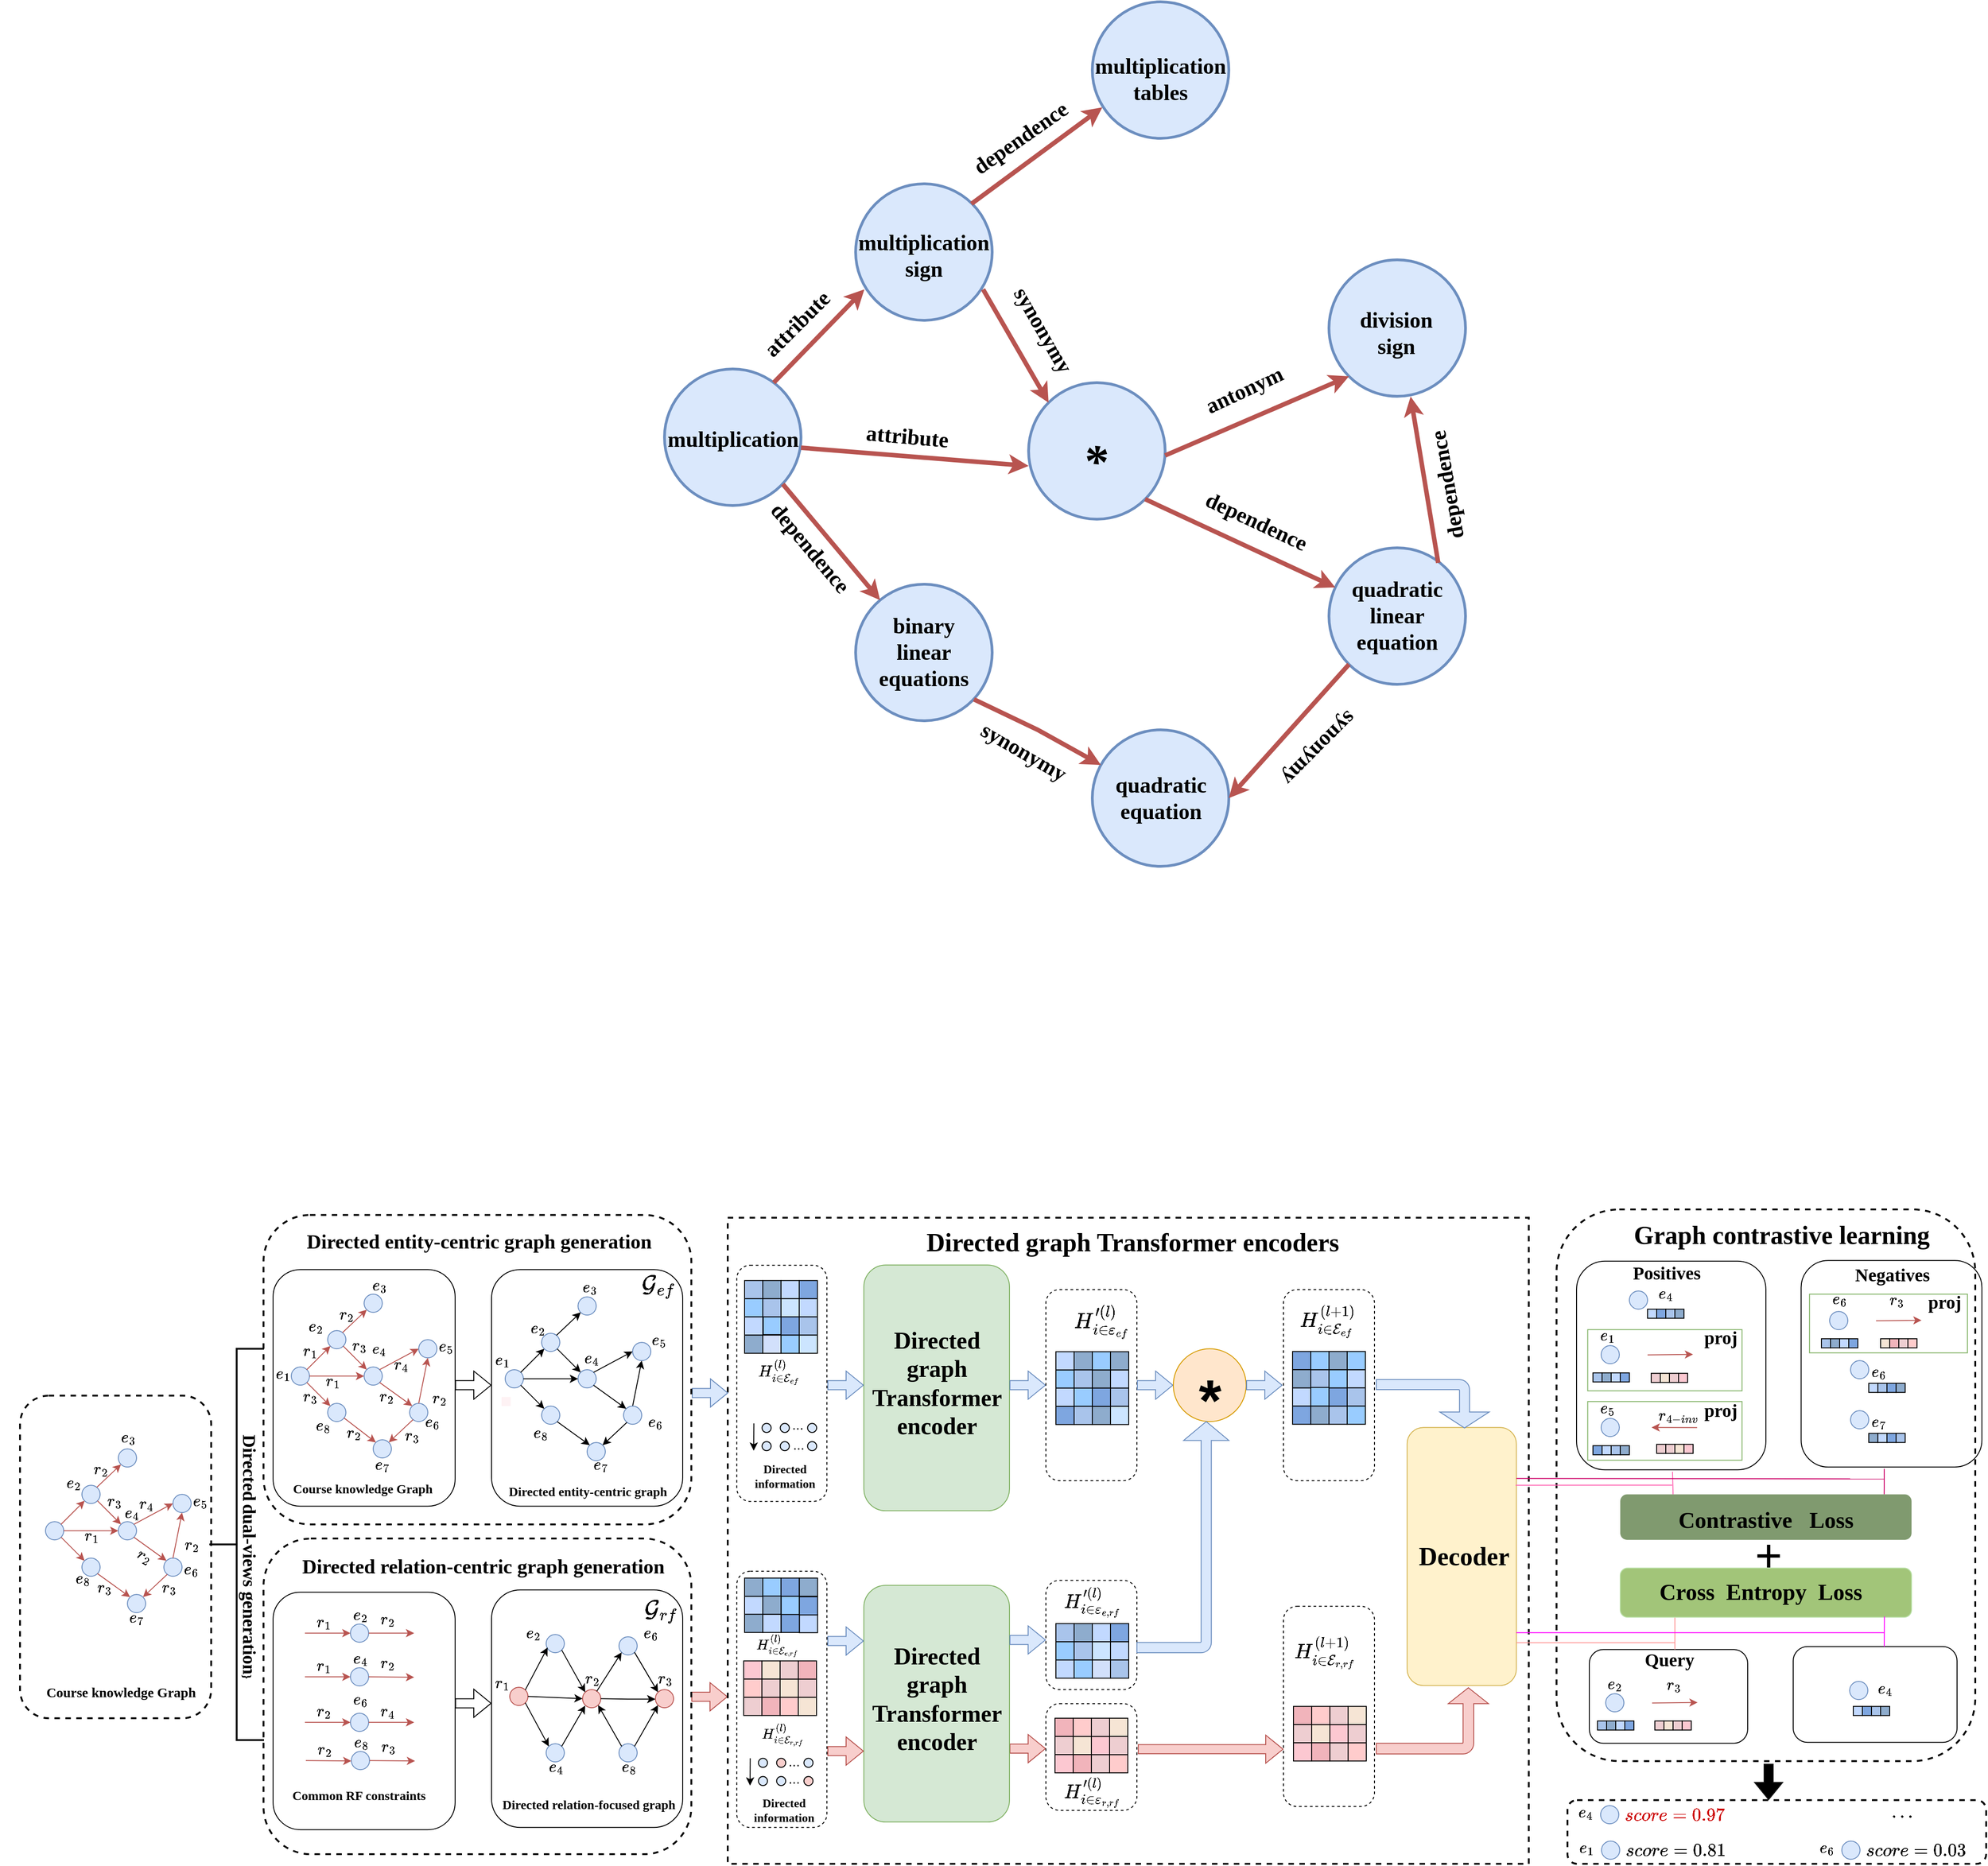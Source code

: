 <mxfile version="22.1.3" type="github">
  <diagram name="第 1 页" id="Z4Fd0cQpRciaoCQ8HNkG">
    <mxGraphModel dx="2868" dy="1592" grid="1" gridSize="10" guides="1" tooltips="1" connect="1" arrows="1" fold="1" page="1" pageScale="1" pageWidth="2000" pageHeight="3000" math="1" shadow="0">
      <root>
        <mxCell id="0" />
        <mxCell id="1" parent="0" />
        <mxCell id="XbNg6vyX5xM-BzLc0pWl-34" value="&lt;div style=&quot;line-height: 2%;&quot;&gt;&lt;br&gt;&lt;/div&gt;" style="text;html=1;align=right;verticalAlign=middle;resizable=0;points=[];autosize=1;strokeColor=none;fillColor=none;" vertex="1" parent="1">
          <mxGeometry x="920" y="760" width="20" height="10" as="geometry" />
        </mxCell>
        <mxCell id="XbNg6vyX5xM-BzLc0pWl-35" value="" style="ellipse;whiteSpace=wrap;html=1;aspect=fixed;fillColor=#dae8fc;strokeColor=#6c8ebf;rounded=1;shadow=0;strokeWidth=3;" vertex="1" parent="1">
          <mxGeometry x="1270" y="440" width="150" height="150" as="geometry" />
        </mxCell>
        <mxCell id="XbNg6vyX5xM-BzLc0pWl-37" value="" style="ellipse;whiteSpace=wrap;html=1;aspect=fixed;fillColor=#dae8fc;strokeColor=#6c8ebf;rounded=1;shadow=0;strokeWidth=3;" vertex="1" parent="1">
          <mxGeometry x="1010" y="640" width="150" height="150" as="geometry" />
        </mxCell>
        <mxCell id="XbNg6vyX5xM-BzLc0pWl-38" value="" style="ellipse;whiteSpace=wrap;html=1;aspect=fixed;fillColor=#dae8fc;strokeColor=#6c8ebf;rounded=1;shadow=0;strokeWidth=3;" vertex="1" parent="1">
          <mxGeometry x="800" y="843.5" width="150" height="150" as="geometry" />
        </mxCell>
        <mxCell id="XbNg6vyX5xM-BzLc0pWl-39" value="" style="ellipse;whiteSpace=wrap;html=1;aspect=fixed;fillColor=#dae8fc;strokeColor=#6c8ebf;rounded=1;shadow=0;strokeWidth=3;" vertex="1" parent="1">
          <mxGeometry x="1200" y="858.5" width="150" height="150" as="geometry" />
        </mxCell>
        <mxCell id="XbNg6vyX5xM-BzLc0pWl-40" value="" style="ellipse;whiteSpace=wrap;html=1;aspect=fixed;fillColor=#dae8fc;strokeColor=#6c8ebf;rounded=1;shadow=0;strokeWidth=3;" vertex="1" parent="1">
          <mxGeometry x="1530" y="723.5" width="150" height="150" as="geometry" />
        </mxCell>
        <mxCell id="XbNg6vyX5xM-BzLc0pWl-41" value="" style="ellipse;whiteSpace=wrap;html=1;aspect=fixed;fillColor=#dae8fc;strokeColor=#6c8ebf;rounded=1;shadow=0;strokeWidth=3;" vertex="1" parent="1">
          <mxGeometry x="1530" y="1040" width="150" height="150" as="geometry" />
        </mxCell>
        <mxCell id="XbNg6vyX5xM-BzLc0pWl-42" value="" style="ellipse;whiteSpace=wrap;html=1;aspect=fixed;fillColor=#dae8fc;strokeColor=#6c8ebf;rounded=1;shadow=0;strokeWidth=3;" vertex="1" parent="1">
          <mxGeometry x="1010" y="1080" width="150" height="150" as="geometry" />
        </mxCell>
        <mxCell id="XbNg6vyX5xM-BzLc0pWl-43" value="" style="ellipse;whiteSpace=wrap;html=1;aspect=fixed;fillColor=#dae8fc;strokeColor=#6c8ebf;rounded=1;shadow=0;strokeWidth=3;" vertex="1" parent="1">
          <mxGeometry x="1270" y="1240" width="150" height="150" as="geometry" />
        </mxCell>
        <mxCell id="XbNg6vyX5xM-BzLc0pWl-44" value="" style="endArrow=classic;html=1;rounded=0;entryX=0.064;entryY=0.773;entryDx=0;entryDy=0;entryPerimeter=0;strokeWidth=5;fillColor=#f8cecc;strokeColor=#b85450;" edge="1" parent="1" target="XbNg6vyX5xM-BzLc0pWl-37">
          <mxGeometry width="50" height="50" relative="1" as="geometry">
            <mxPoint x="920" y="858.5" as="sourcePoint" />
            <mxPoint x="970" y="808.5" as="targetPoint" />
          </mxGeometry>
        </mxCell>
        <mxCell id="XbNg6vyX5xM-BzLc0pWl-45" value="" style="endArrow=classic;html=1;rounded=0;strokeWidth=5;fillColor=#f8cecc;strokeColor=#b85450;" edge="1" parent="1">
          <mxGeometry width="50" height="50" relative="1" as="geometry">
            <mxPoint x="1137.23" y="661.97" as="sourcePoint" />
            <mxPoint x="1281" y="556" as="targetPoint" />
          </mxGeometry>
        </mxCell>
        <mxCell id="XbNg6vyX5xM-BzLc0pWl-47" value="" style="endArrow=classic;html=1;rounded=0;strokeWidth=5;fillColor=#f8cecc;strokeColor=#b85450;" edge="1" parent="1" target="XbNg6vyX5xM-BzLc0pWl-42">
          <mxGeometry width="50" height="50" relative="1" as="geometry">
            <mxPoint x="930" y="970" as="sourcePoint" />
            <mxPoint x="980" y="920" as="targetPoint" />
          </mxGeometry>
        </mxCell>
        <mxCell id="XbNg6vyX5xM-BzLc0pWl-48" value="" style="endArrow=classic;html=1;rounded=0;entryX=0;entryY=0;entryDx=0;entryDy=0;strokeWidth=5;fillColor=#f8cecc;strokeColor=#b85450;" edge="1" parent="1" target="XbNg6vyX5xM-BzLc0pWl-39">
          <mxGeometry width="50" height="50" relative="1" as="geometry">
            <mxPoint x="1150" y="756" as="sourcePoint" />
            <mxPoint x="1257" y="883.5" as="targetPoint" />
          </mxGeometry>
        </mxCell>
        <mxCell id="XbNg6vyX5xM-BzLc0pWl-49" value="" style="endArrow=classic;html=1;rounded=0;entryX=0;entryY=0.61;entryDx=0;entryDy=0;entryPerimeter=0;strokeWidth=5;fillColor=#f8cecc;strokeColor=#b85450;" edge="1" parent="1" target="XbNg6vyX5xM-BzLc0pWl-39">
          <mxGeometry width="50" height="50" relative="1" as="geometry">
            <mxPoint x="950" y="930" as="sourcePoint" />
            <mxPoint x="1000" y="880" as="targetPoint" />
          </mxGeometry>
        </mxCell>
        <mxCell id="XbNg6vyX5xM-BzLc0pWl-50" value="" style="endArrow=classic;html=1;rounded=0;entryX=0;entryY=1;entryDx=0;entryDy=0;strokeWidth=5;fillColor=#f8cecc;strokeColor=#b85450;" edge="1" parent="1" target="XbNg6vyX5xM-BzLc0pWl-40">
          <mxGeometry width="50" height="50" relative="1" as="geometry">
            <mxPoint x="1350" y="938.5" as="sourcePoint" />
            <mxPoint x="1600" y="958.5" as="targetPoint" />
          </mxGeometry>
        </mxCell>
        <mxCell id="XbNg6vyX5xM-BzLc0pWl-51" value="" style="endArrow=classic;html=1;rounded=0;entryX=0.598;entryY=1.002;entryDx=0;entryDy=0;entryPerimeter=0;strokeWidth=5;fillColor=#f8cecc;strokeColor=#b85450;" edge="1" parent="1" target="XbNg6vyX5xM-BzLc0pWl-40">
          <mxGeometry width="50" height="50" relative="1" as="geometry">
            <mxPoint x="1650" y="1056.5" as="sourcePoint" />
            <mxPoint x="1852" y="970" as="targetPoint" />
          </mxGeometry>
        </mxCell>
        <mxCell id="XbNg6vyX5xM-BzLc0pWl-52" value="" style="endArrow=classic;html=1;rounded=0;exitX=1;exitY=1;exitDx=0;exitDy=0;strokeWidth=5;fillColor=#f8cecc;strokeColor=#b85450;" edge="1" parent="1" source="XbNg6vyX5xM-BzLc0pWl-39" target="XbNg6vyX5xM-BzLc0pWl-41">
          <mxGeometry width="50" height="50" relative="1" as="geometry">
            <mxPoint x="1380" y="1020" as="sourcePoint" />
            <mxPoint x="1582" y="933.5" as="targetPoint" />
          </mxGeometry>
        </mxCell>
        <mxCell id="XbNg6vyX5xM-BzLc0pWl-53" value="" style="endArrow=classic;html=1;rounded=0;strokeWidth=5;fillColor=#f8cecc;strokeColor=#b85450;" edge="1" parent="1" target="XbNg6vyX5xM-BzLc0pWl-43">
          <mxGeometry width="50" height="50" relative="1" as="geometry">
            <mxPoint x="1140" y="1206.5" as="sourcePoint" />
            <mxPoint x="1342" y="1120" as="targetPoint" />
            <Array as="points">
              <mxPoint x="1210" y="1240" />
            </Array>
          </mxGeometry>
        </mxCell>
        <mxCell id="XbNg6vyX5xM-BzLc0pWl-54" value="" style="endArrow=classic;html=1;rounded=0;entryX=1;entryY=0.5;entryDx=0;entryDy=0;exitX=0;exitY=1;exitDx=0;exitDy=0;strokeWidth=5;fillColor=#f8cecc;strokeColor=#b85450;" edge="1" parent="1" source="XbNg6vyX5xM-BzLc0pWl-41" target="XbNg6vyX5xM-BzLc0pWl-43">
          <mxGeometry width="50" height="50" relative="1" as="geometry">
            <mxPoint x="1590" y="1230" as="sourcePoint" />
            <mxPoint x="1792" y="1143.5" as="targetPoint" />
          </mxGeometry>
        </mxCell>
        <mxCell id="XbNg6vyX5xM-BzLc0pWl-55" value="&lt;font size=&quot;1&quot; style=&quot;&quot; face=&quot;Times New Roman&quot;&gt;&lt;b style=&quot;font-size: 24px;&quot;&gt;multiplication&lt;/b&gt;&lt;/font&gt;" style="text;html=1;align=center;verticalAlign=middle;resizable=0;points=[];autosize=1;strokeColor=none;fillColor=none;" vertex="1" parent="1">
          <mxGeometry x="790" y="901" width="170" height="40" as="geometry" />
        </mxCell>
        <mxCell id="XbNg6vyX5xM-BzLc0pWl-56" value="&lt;font style=&quot;font-size: 24px;&quot; face=&quot;Times New Roman&quot;&gt;&lt;b&gt;attribute&lt;/b&gt;&lt;/font&gt;" style="text;whiteSpace=wrap;html=1;rotation=5;" vertex="1" parent="1">
          <mxGeometry x="1020" y="896" width="80" height="40" as="geometry" />
        </mxCell>
        <mxCell id="XbNg6vyX5xM-BzLc0pWl-57" value="&lt;font style=&quot;font-size: 24px;&quot; face=&quot;Times New Roman&quot;&gt;&lt;b&gt;attribute&lt;/b&gt;&lt;/font&gt;" style="text;whiteSpace=wrap;html=1;rotation=-45;" vertex="1" parent="1">
          <mxGeometry x="900.001" y="778.5" width="80" height="40" as="geometry" />
        </mxCell>
        <mxCell id="XbNg6vyX5xM-BzLc0pWl-59" value="&lt;font size=&quot;1&quot; face=&quot;Times New Roman&quot;&gt;&lt;b style=&quot;font-size: 53px;&quot;&gt;*&lt;/b&gt;&lt;/font&gt;" style="text;whiteSpace=wrap;html=1;rotation=5;" vertex="1" parent="1">
          <mxGeometry x="1260.79" y="907.25" width="28.41" height="40" as="geometry" />
        </mxCell>
        <mxCell id="XbNg6vyX5xM-BzLc0pWl-62" value="&lt;font face=&quot;Times New Roman&quot; style=&quot;font-size: 24px;&quot;&gt;&lt;b&gt;multiplication&lt;br&gt;sign&lt;/b&gt;&lt;/font&gt;" style="text;whiteSpace=wrap;html=1;align=center;" vertex="1" parent="1">
          <mxGeometry x="1035" y="683.5" width="100" height="40" as="geometry" />
        </mxCell>
        <mxCell id="XbNg6vyX5xM-BzLc0pWl-126" value="&lt;font style=&quot;font-size: 24px;&quot; face=&quot;Times New Roman&quot;&gt;&lt;b&gt;dependence&lt;/b&gt;&lt;/font&gt;" style="text;html=1;align=center;verticalAlign=middle;resizable=0;points=[];autosize=1;strokeColor=none;fillColor=none;rotation=-35;" vertex="1" parent="1">
          <mxGeometry x="1120.79" y="570" width="140" height="40" as="geometry" />
        </mxCell>
        <mxCell id="XbNg6vyX5xM-BzLc0pWl-127" value="&lt;font style=&quot;font-size: 24px;&quot; face=&quot;Times New Roman&quot;&gt;&lt;b&gt;binary&lt;br&gt;linear &lt;br&gt;equations&lt;/b&gt;&lt;/font&gt;" style="text;whiteSpace=wrap;html=1;align=center;" vertex="1" parent="1">
          <mxGeometry x="1010" y="1104.5" width="150" height="40" as="geometry" />
        </mxCell>
        <mxCell id="XbNg6vyX5xM-BzLc0pWl-128" value="&lt;font style=&quot;font-size: 24px;&quot; face=&quot;Times New Roman&quot;&gt;&lt;b&gt;dependence&lt;/b&gt;&lt;/font&gt;" style="text;html=1;align=center;verticalAlign=middle;resizable=0;points=[];autosize=1;strokeColor=none;fillColor=none;rotation=50;" vertex="1" parent="1">
          <mxGeometry x="890.002" y="1020.003" width="140" height="40" as="geometry" />
        </mxCell>
        <mxCell id="XbNg6vyX5xM-BzLc0pWl-129" value="&lt;div&gt;&lt;font size=&quot;1&quot; face=&quot;Times New Roman&quot;&gt;&lt;span style=&quot;font-size: 24px;&quot;&gt;&lt;b&gt;synonymy&lt;/b&gt;&lt;/span&gt;&lt;/font&gt;&lt;/div&gt;&lt;div&gt;&lt;br&gt;&lt;/div&gt;" style="text;html=1;align=center;verticalAlign=middle;resizable=0;points=[];autosize=1;strokeColor=none;fillColor=none;rotation=30;" vertex="1" parent="1">
          <mxGeometry x="1125.792" y="1240.003" width="130" height="60" as="geometry" />
        </mxCell>
        <mxCell id="XbNg6vyX5xM-BzLc0pWl-144" value="&lt;div style=&quot;border-color: var(--border-color); font-size: 24px;&quot;&gt;&lt;font style=&quot;border-color: var(--border-color); font-size: 24px;&quot; face=&quot;Times New Roman&quot;&gt;&lt;b style=&quot;border-color: var(--border-color);&quot;&gt;synonymy&lt;/b&gt;&lt;/font&gt;&lt;/div&gt;&lt;div style=&quot;border-color: var(--border-color); font-size: 24px;&quot;&gt;&lt;br style=&quot;border-color: var(--border-color); text-align: center;&quot;&gt;&lt;/div&gt;" style="text;whiteSpace=wrap;html=1;rotation=60;" vertex="1" parent="1">
          <mxGeometry x="1170.001" y="768.5" width="80" height="40" as="geometry" />
        </mxCell>
        <mxCell id="XbNg6vyX5xM-BzLc0pWl-145" value="&lt;font style=&quot;font-size: 24px;&quot; face=&quot;Times New Roman&quot;&gt;&lt;b&gt;antonym&lt;/b&gt;&lt;/font&gt;" style="text;whiteSpace=wrap;html=1;rotation=-25;" vertex="1" parent="1">
          <mxGeometry x="1390" y="848.5" width="80" height="40" as="geometry" />
        </mxCell>
        <mxCell id="XbNg6vyX5xM-BzLc0pWl-146" value="&lt;font style=&quot;font-size: 24px;&quot; face=&quot;Times New Roman&quot;&gt;&lt;b&gt;dependence&lt;/b&gt;&lt;/font&gt;" style="text;html=1;align=center;verticalAlign=middle;resizable=0;points=[];autosize=1;strokeColor=none;fillColor=none;rotation=25;" vertex="1" parent="1">
          <mxGeometry x="1379.996" y="990.999" width="140" height="40" as="geometry" />
        </mxCell>
        <mxCell id="XbNg6vyX5xM-BzLc0pWl-156" value="&lt;div style=&quot;border-color: var(--border-color); font-size: 24px;&quot;&gt;&lt;font style=&quot;border-color: var(--border-color); font-size: 24px;&quot; face=&quot;Times New Roman&quot;&gt;&lt;b style=&quot;border-color: var(--border-color);&quot;&gt;synonymy&lt;/b&gt;&lt;/font&gt;&lt;/div&gt;&lt;div style=&quot;border-color: var(--border-color); font-size: 24px;&quot;&gt;&lt;br style=&quot;border-color: var(--border-color); text-align: center;&quot;&gt;&lt;/div&gt;" style="text;whiteSpace=wrap;html=1;rotation=-225;" vertex="1" parent="1">
          <mxGeometry x="1493.54" y="1240" width="80" height="30" as="geometry" />
        </mxCell>
        <mxCell id="XbNg6vyX5xM-BzLc0pWl-159" value="&lt;font style=&quot;font-size: 24px;&quot; face=&quot;Times New Roman&quot;&gt;&lt;b&gt;multiplication tables&lt;/b&gt;&lt;/font&gt;" style="text;whiteSpace=wrap;html=1;align=center;" vertex="1" parent="1">
          <mxGeometry x="1275" y="490" width="140" height="40" as="geometry" />
        </mxCell>
        <mxCell id="XbNg6vyX5xM-BzLc0pWl-161" value="&lt;font style=&quot;font-size: 24px;&quot; face=&quot;Times New Roman&quot;&gt;&lt;b&gt;division sign&lt;/b&gt;&lt;/font&gt;" style="text;whiteSpace=wrap;html=1;align=center;fillColor=none;strokeColor=none;" vertex="1" parent="1">
          <mxGeometry x="1554.41" y="768.5" width="100" height="20" as="geometry" />
        </mxCell>
        <mxCell id="XbNg6vyX5xM-BzLc0pWl-162" value="&lt;font style=&quot;font-size: 24px;&quot; face=&quot;Times New Roman&quot;&gt;&lt;b&gt;quadratic &lt;br&gt;linear &lt;br&gt;equation&lt;/b&gt;&lt;/font&gt;" style="text;whiteSpace=wrap;html=1;align=center;" vertex="1" parent="1">
          <mxGeometry x="1525" y="1064.5" width="160" height="40" as="geometry" />
        </mxCell>
        <mxCell id="XbNg6vyX5xM-BzLc0pWl-163" value="&lt;font style=&quot;font-size: 24px;&quot; face=&quot;Times New Roman&quot;&gt;&lt;b&gt;quadratic &lt;br&gt;equation&lt;/b&gt;&lt;/font&gt;" style="text;html=1;align=center;verticalAlign=middle;resizable=0;points=[];autosize=1;strokeColor=none;fillColor=none;" vertex="1" parent="1">
          <mxGeometry x="1285" y="1280" width="120" height="70" as="geometry" />
        </mxCell>
        <mxCell id="XbNg6vyX5xM-BzLc0pWl-164" value="&lt;font style=&quot;font-size: 24px;&quot; face=&quot;Times New Roman&quot;&gt;&lt;b&gt;dependence&lt;/b&gt;&lt;/font&gt;" style="text;html=1;align=center;verticalAlign=middle;resizable=0;points=[];autosize=1;strokeColor=none;fillColor=none;rotation=-100;" vertex="1" parent="1">
          <mxGeometry x="1589.996" y="950.999" width="140" height="40" as="geometry" />
        </mxCell>
        <mxCell id="XbNg6vyX5xM-BzLc0pWl-169" value="&lt;div style=&quot;line-height: 0%;&quot;&gt;&lt;span style=&quot;background-color: initial;&quot;&gt;&lt;font style=&quot;font-size: 15px;&quot;&gt;$$e_{6}$$&lt;/font&gt;&lt;/span&gt;&lt;/div&gt;" style="text;html=1;align=right;verticalAlign=middle;resizable=0;points=[];autosize=1;strokeColor=none;fillColor=none;" vertex="1" parent="1">
          <mxGeometry x="2010" y="1863.12" width="90" height="10" as="geometry" />
        </mxCell>
        <mxCell id="XbNg6vyX5xM-BzLc0pWl-170" value="&lt;div style=&quot;line-height: 0%;&quot;&gt;&lt;span style=&quot;background-color: initial;&quot;&gt;&lt;font style=&quot;font-size: 15px;&quot;&gt;$$e_{1}$$&lt;/font&gt;&lt;/span&gt;&lt;/div&gt;" style="text;html=1;align=right;verticalAlign=middle;resizable=0;points=[];autosize=1;strokeColor=none;fillColor=none;" vertex="1" parent="1">
          <mxGeometry x="1755" y="1903.12" width="90" height="10" as="geometry" />
        </mxCell>
        <mxCell id="XbNg6vyX5xM-BzLc0pWl-171" value="&lt;div style=&quot;line-height: 0%;&quot;&gt;&lt;span style=&quot;background-color: initial;&quot;&gt;&lt;font style=&quot;font-size: 15px;&quot;&gt;$$r_{4}$$&lt;/font&gt;&lt;/span&gt;&lt;/div&gt;" style="text;html=1;align=right;verticalAlign=middle;resizable=0;points=[];autosize=1;strokeColor=none;fillColor=none;" vertex="1" parent="1">
          <mxGeometry x="415" y="2315.62" width="90" height="10" as="geometry" />
        </mxCell>
        <mxCell id="XbNg6vyX5xM-BzLc0pWl-172" value="&lt;div style=&quot;line-height: 0%;&quot;&gt;&lt;span style=&quot;background-color: initial;&quot;&gt;&lt;font style=&quot;font-size: 15px;&quot;&gt;$$e_{5}$$&lt;/font&gt;&lt;/span&gt;&lt;/div&gt;" style="text;html=1;align=right;verticalAlign=middle;resizable=0;points=[];autosize=1;strokeColor=none;fillColor=none;" vertex="1" parent="1">
          <mxGeometry x="1755" y="1983.12" width="90" height="10" as="geometry" />
        </mxCell>
        <mxCell id="XbNg6vyX5xM-BzLc0pWl-173" value="&lt;div style=&quot;line-height: 0%;&quot;&gt;&lt;span style=&quot;background-color: initial;&quot;&gt;&lt;font style=&quot;font-size: 15px;&quot;&gt;$$e_{2}$$&lt;/font&gt;&lt;/span&gt;&lt;/div&gt;" style="text;html=1;align=right;verticalAlign=middle;resizable=0;points=[];autosize=1;strokeColor=none;fillColor=none;" vertex="1" parent="1">
          <mxGeometry x="1763" y="2285.62" width="90" height="10" as="geometry" />
        </mxCell>
        <mxCell id="XbNg6vyX5xM-BzLc0pWl-174" value="" style="shape=flexArrow;endArrow=classic;html=1;rounded=0;fillColor=#000000;strokeColor=#1A1A1A;" edge="1" parent="1">
          <mxGeometry width="50" height="50" relative="1" as="geometry">
            <mxPoint x="2013" y="2376.12" as="sourcePoint" />
            <mxPoint x="2013" y="2416.12" as="targetPoint" />
          </mxGeometry>
        </mxCell>
        <mxCell id="XbNg6vyX5xM-BzLc0pWl-175" value="&lt;font style=&quot;font-size: 13px;&quot; face=&quot;Times New Roman&quot;&gt;&lt;b&gt;Directed &lt;br&gt;information&lt;/b&gt;&lt;/font&gt;" style="text;html=1;align=center;verticalAlign=middle;resizable=0;points=[];autosize=1;strokeColor=none;fillColor=none;" vertex="1" parent="1">
          <mxGeometry x="886" y="2407.12" width="90" height="40" as="geometry" />
        </mxCell>
        <mxCell id="XbNg6vyX5xM-BzLc0pWl-176" value="&lt;div style=&quot;line-height: 0%;&quot;&gt;&lt;font style=&quot;font-size: 17px;&quot; face=&quot;Times New Roman&quot;&gt;$$H_{i \in \mathcal{E}_{e f}}^{(l)}$$&lt;/font&gt;&lt;br&gt;&lt;/div&gt;" style="text;html=1;align=right;verticalAlign=middle;resizable=0;points=[];autosize=1;strokeColor=none;fillColor=none;" vertex="1" parent="1">
          <mxGeometry x="659.18" y="1943.12" width="290" height="10" as="geometry" />
        </mxCell>
        <mxCell id="XbNg6vyX5xM-BzLc0pWl-177" value="&lt;div style=&quot;line-height: 0%;&quot;&gt;&lt;font style=&quot;font-size: 15px;&quot; face=&quot;Times New Roman&quot;&gt;&lt;b&gt;$$H_{i \in \mathcal{E}_{e,rf}}^{(l)}$$&lt;/b&gt;&lt;/font&gt;&lt;br&gt;&lt;/div&gt;" style="text;html=1;align=right;verticalAlign=middle;resizable=0;points=[];autosize=1;strokeColor=none;fillColor=none;" vertex="1" parent="1">
          <mxGeometry x="677.86" y="2243.12" width="270" height="10" as="geometry" />
        </mxCell>
        <mxCell id="XbNg6vyX5xM-BzLc0pWl-178" value="&lt;div style=&quot;line-height: 0%;&quot;&gt;&lt;font style=&quot;font-size: 22px;&quot; face=&quot;Times New Roman&quot;&gt;$$H_{i \in \mathcal{E}_{r,rf}}^{(l+1)}$$&lt;/font&gt;&lt;br&gt;&lt;/div&gt;" style="text;html=1;align=right;verticalAlign=middle;resizable=0;points=[];autosize=1;strokeColor=none;fillColor=none;" vertex="1" parent="1">
          <mxGeometry x="1160" y="2247.39" width="400" height="20" as="geometry" />
        </mxCell>
        <mxCell id="XbNg6vyX5xM-BzLc0pWl-179" value="&lt;div style=&quot;line-height: 0%;&quot;&gt;&lt;span style=&quot;background-color: initial;&quot;&gt;&lt;font style=&quot;font-size: 15px;&quot;&gt;$$e_{8}$$&lt;/font&gt;&lt;/span&gt;&lt;/div&gt;" style="text;html=1;align=right;verticalAlign=middle;resizable=0;points=[];autosize=1;strokeColor=none;fillColor=none;" vertex="1" parent="1">
          <mxGeometry x="583" y="2010.12" width="90" height="10" as="geometry" />
        </mxCell>
        <mxCell id="XbNg6vyX5xM-BzLc0pWl-180" value="&lt;div style=&quot;line-height: 0%;&quot;&gt;&lt;span style=&quot;background-color: initial;&quot;&gt;&lt;font style=&quot;font-size: 15px;&quot;&gt;$$e_{2}$$&lt;/font&gt;&lt;/span&gt;&lt;/div&gt;" style="text;html=1;align=right;verticalAlign=middle;resizable=0;points=[];autosize=1;strokeColor=none;fillColor=none;" vertex="1" parent="1">
          <mxGeometry x="580" y="1894.62" width="90" height="10" as="geometry" />
        </mxCell>
        <mxCell id="XbNg6vyX5xM-BzLc0pWl-181" value="&lt;div style=&quot;line-height: 0%;&quot;&gt;&lt;span style=&quot;background-color: initial;&quot;&gt;&lt;font style=&quot;font-size: 15px;&quot;&gt;$$e_{1}$$&lt;/font&gt;&lt;/span&gt;&lt;/div&gt;" style="text;html=1;align=right;verticalAlign=middle;resizable=0;points=[];autosize=1;strokeColor=none;fillColor=none;" vertex="1" parent="1">
          <mxGeometry x="541" y="1930.12" width="90" height="10" as="geometry" />
        </mxCell>
        <mxCell id="XbNg6vyX5xM-BzLc0pWl-182" value="&lt;div style=&quot;line-height: 0%;&quot;&gt;&lt;span style=&quot;background-color: initial;&quot;&gt;&lt;font style=&quot;font-size: 15px;&quot;&gt;$$e_{6}$$&lt;/font&gt;&lt;/span&gt;&lt;/div&gt;" style="text;html=1;align=left;verticalAlign=middle;resizable=0;points=[];autosize=1;strokeColor=none;fillColor=none;" vertex="1" parent="1">
          <mxGeometry x="779.5" y="1998.12" width="90" height="10" as="geometry" />
        </mxCell>
        <mxCell id="XbNg6vyX5xM-BzLc0pWl-183" value="&lt;div style=&quot;line-height: 0%;&quot;&gt;&lt;span style=&quot;background-color: initial;&quot;&gt;&lt;font style=&quot;font-size: 15px;&quot;&gt;$$e_{5}$$&lt;/font&gt;&lt;/span&gt;&lt;/div&gt;" style="text;html=1;align=left;verticalAlign=middle;resizable=0;points=[];autosize=1;strokeColor=none;fillColor=none;" vertex="1" parent="1">
          <mxGeometry x="784" y="1908.12" width="90" height="10" as="geometry" />
        </mxCell>
        <mxCell id="XbNg6vyX5xM-BzLc0pWl-184" value="&lt;div style=&quot;line-height: 0%;&quot;&gt;&lt;span style=&quot;background-color: initial;&quot;&gt;&lt;font style=&quot;font-size: 15px;&quot;&gt;$$e_{2}$$&lt;/font&gt;&lt;/span&gt;&lt;/div&gt;" style="text;html=1;align=right;verticalAlign=middle;resizable=0;points=[];autosize=1;strokeColor=none;fillColor=none;" vertex="1" parent="1">
          <mxGeometry x="575" y="2229.62" width="90" height="10" as="geometry" />
        </mxCell>
        <mxCell id="XbNg6vyX5xM-BzLc0pWl-185" value="&lt;div style=&quot;line-height: 0%;&quot;&gt;&lt;span style=&quot;background-color: initial;&quot;&gt;&lt;font style=&quot;font-size: 15px;&quot;&gt;$$e_{4}$$&lt;/font&gt;&lt;/span&gt;&lt;/div&gt;" style="text;html=1;align=right;verticalAlign=middle;resizable=0;points=[];autosize=1;strokeColor=none;fillColor=none;" vertex="1" parent="1">
          <mxGeometry x="599.5" y="2376.62" width="90" height="10" as="geometry" />
        </mxCell>
        <mxCell id="XbNg6vyX5xM-BzLc0pWl-186" value="" style="rounded=1;whiteSpace=wrap;html=1;fillColor=#fff2cc;strokeColor=#d6b656;" vertex="1" parent="1">
          <mxGeometry x="1615.86" y="2006.62" width="120" height="283.5" as="geometry" />
        </mxCell>
        <mxCell id="XbNg6vyX5xM-BzLc0pWl-187" value="" style="shape=flexArrow;endArrow=classic;html=1;rounded=0;fillColor=#f8cecc;strokeColor=#b85450;" edge="1" parent="1">
          <mxGeometry width="50" height="50" relative="1" as="geometry">
            <mxPoint x="829.5" y="2302.51" as="sourcePoint" />
            <mxPoint x="869.5" y="2302.51" as="targetPoint" />
          </mxGeometry>
        </mxCell>
        <mxCell id="XbNg6vyX5xM-BzLc0pWl-188" value="" style="shape=flexArrow;endArrow=classic;html=1;rounded=0;" edge="1" parent="1">
          <mxGeometry width="50" height="50" relative="1" as="geometry">
            <mxPoint x="570" y="2309.69" as="sourcePoint" />
            <mxPoint x="610" y="2309.69" as="targetPoint" />
          </mxGeometry>
        </mxCell>
        <mxCell id="XbNg6vyX5xM-BzLc0pWl-189" value="" style="ellipse;whiteSpace=wrap;html=1;aspect=fixed;fillColor=#f8cecc;strokeColor=#b85450;rounded=1;shadow=0;" vertex="1" parent="1">
          <mxGeometry x="710" y="2294.62" width="20" height="20" as="geometry" />
        </mxCell>
        <mxCell id="XbNg6vyX5xM-BzLc0pWl-190" value="" style="ellipse;whiteSpace=wrap;html=1;aspect=fixed;fillColor=#dae8fc;strokeColor=#6c8ebf;rounded=1;shadow=0;" vertex="1" parent="1">
          <mxGeometry x="670" y="2234.12" width="20" height="20" as="geometry" />
        </mxCell>
        <mxCell id="XbNg6vyX5xM-BzLc0pWl-191" value="" style="ellipse;whiteSpace=wrap;html=1;aspect=fixed;fillColor=#f8cecc;strokeColor=#b85450;rounded=1;shadow=0;" vertex="1" parent="1">
          <mxGeometry x="630" y="2292.12" width="20" height="20" as="geometry" />
        </mxCell>
        <mxCell id="XbNg6vyX5xM-BzLc0pWl-192" value="" style="ellipse;whiteSpace=wrap;html=1;aspect=fixed;fillColor=#dae8fc;strokeColor=#6c8ebf;rounded=1;shadow=0;" vertex="1" parent="1">
          <mxGeometry x="750" y="2236.62" width="20" height="20" as="geometry" />
        </mxCell>
        <mxCell id="XbNg6vyX5xM-BzLc0pWl-193" value="" style="ellipse;whiteSpace=wrap;html=1;aspect=fixed;fillColor=#f8cecc;strokeColor=#b85450;rounded=1;shadow=0;" vertex="1" parent="1">
          <mxGeometry x="790" y="2294.62" width="20" height="20" as="geometry" />
        </mxCell>
        <mxCell id="XbNg6vyX5xM-BzLc0pWl-194" value="" style="ellipse;whiteSpace=wrap;html=1;aspect=fixed;fillColor=#dae8fc;strokeColor=#6c8ebf;rounded=1;shadow=0;" vertex="1" parent="1">
          <mxGeometry x="670" y="2354.12" width="20" height="20" as="geometry" />
        </mxCell>
        <mxCell id="XbNg6vyX5xM-BzLc0pWl-195" value="" style="ellipse;whiteSpace=wrap;html=1;aspect=fixed;fillColor=#dae8fc;strokeColor=#6c8ebf;rounded=1;shadow=0;" vertex="1" parent="1">
          <mxGeometry x="750" y="2354.12" width="20" height="20" as="geometry" />
        </mxCell>
        <mxCell id="XbNg6vyX5xM-BzLc0pWl-196" value="" style="endArrow=classic;html=1;rounded=0;exitX=1;exitY=0;exitDx=0;exitDy=0;entryX=0.081;entryY=0.714;entryDx=0;entryDy=0;entryPerimeter=0;" edge="1" source="XbNg6vyX5xM-BzLc0pWl-191" target="XbNg6vyX5xM-BzLc0pWl-190" parent="1">
          <mxGeometry width="50" height="50" relative="1" as="geometry">
            <mxPoint x="620" y="2299.12" as="sourcePoint" />
            <mxPoint x="670" y="2249.12" as="targetPoint" />
          </mxGeometry>
        </mxCell>
        <mxCell id="XbNg6vyX5xM-BzLc0pWl-197" value="" style="endArrow=classic;html=1;rounded=0;exitX=1;exitY=1;exitDx=0;exitDy=0;entryX=0;entryY=0;entryDx=0;entryDy=0;" edge="1" source="XbNg6vyX5xM-BzLc0pWl-190" target="XbNg6vyX5xM-BzLc0pWl-189" parent="1">
          <mxGeometry width="50" height="50" relative="1" as="geometry">
            <mxPoint x="900" y="2194.12" as="sourcePoint" />
            <mxPoint x="925" y="2147.12" as="targetPoint" />
          </mxGeometry>
        </mxCell>
        <mxCell id="XbNg6vyX5xM-BzLc0pWl-198" value="" style="endArrow=classic;html=1;rounded=0;exitX=0.779;exitY=0.093;exitDx=0;exitDy=0;exitPerimeter=0;entryX=0;entryY=1;entryDx=0;entryDy=0;" edge="1" source="XbNg6vyX5xM-BzLc0pWl-189" target="XbNg6vyX5xM-BzLc0pWl-192" parent="1">
          <mxGeometry width="50" height="50" relative="1" as="geometry">
            <mxPoint x="725" y="2297.12" as="sourcePoint" />
            <mxPoint x="750" y="2260.12" as="targetPoint" />
          </mxGeometry>
        </mxCell>
        <mxCell id="XbNg6vyX5xM-BzLc0pWl-199" value="" style="endArrow=classic;html=1;rounded=0;exitX=1;exitY=1;exitDx=0;exitDy=0;entryX=0;entryY=0;entryDx=0;entryDy=0;" edge="1" source="XbNg6vyX5xM-BzLc0pWl-192" target="XbNg6vyX5xM-BzLc0pWl-193" parent="1">
          <mxGeometry width="50" height="50" relative="1" as="geometry">
            <mxPoint x="767.071" y="2256.621" as="sourcePoint" />
            <mxPoint x="790" y="2297.05" as="targetPoint" />
          </mxGeometry>
        </mxCell>
        <mxCell id="XbNg6vyX5xM-BzLc0pWl-200" value="" style="endArrow=classic;html=1;rounded=0;entryX=0;entryY=0.5;entryDx=0;entryDy=0;exitX=1;exitY=0.5;exitDx=0;exitDy=0;" edge="1" source="XbNg6vyX5xM-BzLc0pWl-191" target="XbNg6vyX5xM-BzLc0pWl-189" parent="1">
          <mxGeometry width="50" height="50" relative="1" as="geometry">
            <mxPoint x="560" y="2344.12" as="sourcePoint" />
            <mxPoint x="610" y="2294.12" as="targetPoint" />
          </mxGeometry>
        </mxCell>
        <mxCell id="XbNg6vyX5xM-BzLc0pWl-201" value="" style="endArrow=classic;html=1;rounded=0;exitX=1;exitY=0.5;exitDx=0;exitDy=0;" edge="1" source="XbNg6vyX5xM-BzLc0pWl-189" parent="1">
          <mxGeometry width="50" height="50" relative="1" as="geometry">
            <mxPoint x="970" y="2324.12" as="sourcePoint" />
            <mxPoint x="790" y="2305.12" as="targetPoint" />
            <Array as="points">
              <mxPoint x="760" y="2305.12" />
            </Array>
          </mxGeometry>
        </mxCell>
        <mxCell id="XbNg6vyX5xM-BzLc0pWl-202" value="" style="endArrow=classic;html=1;rounded=0;entryX=0;entryY=0;entryDx=0;entryDy=0;exitX=1;exitY=1;exitDx=0;exitDy=0;" edge="1" source="XbNg6vyX5xM-BzLc0pWl-191" target="XbNg6vyX5xM-BzLc0pWl-194" parent="1">
          <mxGeometry width="50" height="50" relative="1" as="geometry">
            <mxPoint x="760" y="2504.12" as="sourcePoint" />
            <mxPoint x="810" y="2504.12" as="targetPoint" />
          </mxGeometry>
        </mxCell>
        <mxCell id="XbNg6vyX5xM-BzLc0pWl-203" value="" style="endArrow=classic;html=1;rounded=0;entryX=0.5;entryY=1;entryDx=0;entryDy=0;exitX=1;exitY=0;exitDx=0;exitDy=0;" edge="1" source="XbNg6vyX5xM-BzLc0pWl-194" parent="1">
          <mxGeometry width="50" height="50" relative="1" as="geometry">
            <mxPoint x="680.001" y="2354.619" as="sourcePoint" />
            <mxPoint x="712.93" y="2312.19" as="targetPoint" />
          </mxGeometry>
        </mxCell>
        <mxCell id="XbNg6vyX5xM-BzLc0pWl-204" value="" style="endArrow=classic;html=1;rounded=0;entryX=1;entryY=1;entryDx=0;entryDy=0;exitX=0;exitY=0;exitDx=0;exitDy=0;" edge="1" source="XbNg6vyX5xM-BzLc0pWl-195" target="XbNg6vyX5xM-BzLc0pWl-189" parent="1">
          <mxGeometry width="50" height="50" relative="1" as="geometry">
            <mxPoint x="750" y="2354.62" as="sourcePoint" />
            <mxPoint x="800" y="2354.62" as="targetPoint" />
          </mxGeometry>
        </mxCell>
        <mxCell id="XbNg6vyX5xM-BzLc0pWl-205" value="" style="endArrow=classic;html=1;rounded=0;exitX=1;exitY=0;exitDx=0;exitDy=0;entryX=0;entryY=1;entryDx=0;entryDy=0;" edge="1" source="XbNg6vyX5xM-BzLc0pWl-195" target="XbNg6vyX5xM-BzLc0pWl-193" parent="1">
          <mxGeometry width="50" height="50" relative="1" as="geometry">
            <mxPoint x="860" y="2394.12" as="sourcePoint" />
            <mxPoint x="794" y="2317.12" as="targetPoint" />
          </mxGeometry>
        </mxCell>
        <mxCell id="XbNg6vyX5xM-BzLc0pWl-206" value="&lt;div style=&quot;line-height: 0%;&quot;&gt;&lt;span style=&quot;background-color: initial;&quot;&gt;&lt;font style=&quot;font-size: 15px;&quot;&gt;$$e_{8}$$&lt;/font&gt;&lt;/span&gt;&lt;/div&gt;" style="text;html=1;align=right;verticalAlign=middle;resizable=0;points=[];autosize=1;strokeColor=none;fillColor=none;" vertex="1" parent="1">
          <mxGeometry x="680" y="2376.62" width="90" height="10" as="geometry" />
        </mxCell>
        <mxCell id="XbNg6vyX5xM-BzLc0pWl-207" value="&lt;div style=&quot;line-height: 10%;&quot;&gt;&lt;span style=&quot;background-color: initial;&quot;&gt;&lt;font style=&quot;font-size: 15px;&quot;&gt;$$r_{2}$$&lt;/font&gt;&lt;/span&gt;&lt;/div&gt;" style="text;html=1;align=right;verticalAlign=middle;resizable=0;points=[];autosize=1;strokeColor=none;fillColor=none;" vertex="1" parent="1">
          <mxGeometry x="640" y="2274.62" width="90" height="20" as="geometry" />
        </mxCell>
        <mxCell id="XbNg6vyX5xM-BzLc0pWl-208" value="&lt;div style=&quot;line-height: 10%;&quot;&gt;&lt;span style=&quot;background-color: initial;&quot;&gt;&lt;font style=&quot;font-size: 15px;&quot;&gt;$$r_{3}$$&lt;/font&gt;&lt;/span&gt;&lt;/div&gt;" style="text;html=1;align=right;verticalAlign=middle;resizable=0;points=[];autosize=1;strokeColor=none;fillColor=none;" vertex="1" parent="1">
          <mxGeometry x="720" y="2274.62" width="90" height="20" as="geometry" />
        </mxCell>
        <mxCell id="XbNg6vyX5xM-BzLc0pWl-209" value="&lt;div style=&quot;line-height: 0%;&quot;&gt;&lt;span style=&quot;background-color: initial;&quot;&gt;&lt;font style=&quot;font-size: 15px;&quot;&gt;$$e_{6}$$&lt;/font&gt;&lt;/span&gt;&lt;/div&gt;" style="text;html=1;align=right;verticalAlign=middle;resizable=0;points=[];autosize=1;strokeColor=none;fillColor=none;" vertex="1" parent="1">
          <mxGeometry x="704" y="2230.12" width="90" height="10" as="geometry" />
        </mxCell>
        <mxCell id="XbNg6vyX5xM-BzLc0pWl-210" value="&lt;div style=&quot;line-height: 10%;&quot;&gt;&lt;span style=&quot;background-color: initial;&quot;&gt;&lt;font style=&quot;font-size: 15px;&quot;&gt;$$r_{1}$$&lt;/font&gt;&lt;/span&gt;&lt;/div&gt;" style="text;html=1;align=right;verticalAlign=middle;resizable=0;points=[];autosize=1;strokeColor=none;fillColor=none;" vertex="1" parent="1">
          <mxGeometry x="541" y="2280.12" width="90" height="20" as="geometry" />
        </mxCell>
        <mxCell id="XbNg6vyX5xM-BzLc0pWl-211" value="" style="shape=flexArrow;endArrow=classic;html=1;rounded=0;" edge="1" parent="1">
          <mxGeometry width="50" height="50" relative="1" as="geometry">
            <mxPoint x="570" y="1960.12" as="sourcePoint" />
            <mxPoint x="610" y="1960.12" as="targetPoint" />
          </mxGeometry>
        </mxCell>
        <mxCell id="XbNg6vyX5xM-BzLc0pWl-212" value="" style="whiteSpace=wrap;html=1;aspect=fixed;fillColor=#fef2f4;strokeColor=none;" vertex="1" parent="1">
          <mxGeometry x="621" y="1973.12" width="10" height="10" as="geometry" />
        </mxCell>
        <mxCell id="XbNg6vyX5xM-BzLc0pWl-213" value="" style="endArrow=classic;html=1;rounded=1;entryX=0.5;entryY=1;entryDx=0;entryDy=0;exitX=0.5;exitY=0;exitDx=0;exitDy=0;shadow=0;" edge="1" source="XbNg6vyX5xM-BzLc0pWl-219" target="XbNg6vyX5xM-BzLc0pWl-214" parent="1">
          <mxGeometry width="50" height="50" relative="1" as="geometry">
            <mxPoint x="755" y="1983.12" as="sourcePoint" />
            <mxPoint x="805" y="1933.12" as="targetPoint" />
            <Array as="points" />
          </mxGeometry>
        </mxCell>
        <mxCell id="XbNg6vyX5xM-BzLc0pWl-214" value="" style="ellipse;whiteSpace=wrap;html=1;aspect=fixed;fillColor=#dae8fc;strokeColor=#6c8ebf;rounded=1;shadow=0;" vertex="1" parent="1">
          <mxGeometry x="765" y="1913.12" width="20" height="20" as="geometry" />
        </mxCell>
        <mxCell id="XbNg6vyX5xM-BzLc0pWl-215" value="" style="ellipse;whiteSpace=wrap;html=1;aspect=fixed;fillColor=#dae8fc;strokeColor=#6c8ebf;rounded=1;shadow=0;" vertex="1" parent="1">
          <mxGeometry x="705" y="1943.12" width="20" height="20" as="geometry" />
        </mxCell>
        <mxCell id="XbNg6vyX5xM-BzLc0pWl-216" value="" style="ellipse;whiteSpace=wrap;html=1;aspect=fixed;fillColor=#dae8fc;strokeColor=#6c8ebf;rounded=1;shadow=0;" vertex="1" parent="1">
          <mxGeometry x="665" y="1903.12" width="20" height="20" as="geometry" />
        </mxCell>
        <mxCell id="XbNg6vyX5xM-BzLc0pWl-217" value="" style="ellipse;whiteSpace=wrap;html=1;aspect=fixed;fillColor=#dae8fc;strokeColor=#6c8ebf;rounded=1;shadow=0;" vertex="1" parent="1">
          <mxGeometry x="665" y="1983.12" width="20" height="20" as="geometry" />
        </mxCell>
        <mxCell id="XbNg6vyX5xM-BzLc0pWl-218" value="" style="ellipse;whiteSpace=wrap;html=1;aspect=fixed;fillColor=#dae8fc;strokeColor=#6c8ebf;rounded=1;" vertex="1" parent="1">
          <mxGeometry x="625" y="1943.12" width="20" height="20" as="geometry" />
        </mxCell>
        <mxCell id="XbNg6vyX5xM-BzLc0pWl-219" value="" style="ellipse;whiteSpace=wrap;html=1;aspect=fixed;fillColor=#dae8fc;strokeColor=#6c8ebf;rounded=1;shadow=0;" vertex="1" parent="1">
          <mxGeometry x="755" y="1983.12" width="20" height="20" as="geometry" />
        </mxCell>
        <mxCell id="XbNg6vyX5xM-BzLc0pWl-220" value="" style="endArrow=classic;html=1;rounded=1;shadow=0;" edge="1" parent="1">
          <mxGeometry width="50" height="50" relative="1" as="geometry">
            <mxPoint x="642" y="1946.12" as="sourcePoint" />
            <mxPoint x="668" y="1920.12" as="targetPoint" />
          </mxGeometry>
        </mxCell>
        <mxCell id="XbNg6vyX5xM-BzLc0pWl-221" value="" style="endArrow=classic;html=1;rounded=1;exitX=1;exitY=1;exitDx=0;exitDy=0;entryX=0;entryY=0;entryDx=0;entryDy=0;shadow=0;" edge="1" source="XbNg6vyX5xM-BzLc0pWl-216" target="XbNg6vyX5xM-BzLc0pWl-215" parent="1">
          <mxGeometry width="50" height="50" relative="1" as="geometry">
            <mxPoint x="685" y="1923.12" as="sourcePoint" />
            <mxPoint x="705" y="1943.12" as="targetPoint" />
          </mxGeometry>
        </mxCell>
        <mxCell id="XbNg6vyX5xM-BzLc0pWl-222" value="" style="endArrow=classic;html=1;rounded=1;exitX=1;exitY=1;exitDx=0;exitDy=0;entryX=0;entryY=0;entryDx=0;entryDy=0;shadow=0;" edge="1" source="XbNg6vyX5xM-BzLc0pWl-218" target="XbNg6vyX5xM-BzLc0pWl-217" parent="1">
          <mxGeometry width="50" height="50" relative="1" as="geometry">
            <mxPoint x="647.929" y="1996.049" as="sourcePoint" />
            <mxPoint x="645" y="1963.12" as="targetPoint" />
          </mxGeometry>
        </mxCell>
        <mxCell id="XbNg6vyX5xM-BzLc0pWl-223" value="" style="endArrow=classic;html=1;rounded=1;entryX=0;entryY=0.5;entryDx=0;entryDy=0;shadow=0;" edge="1" target="XbNg6vyX5xM-BzLc0pWl-215" parent="1">
          <mxGeometry width="50" height="50" relative="1" as="geometry">
            <mxPoint x="645" y="1953.12" as="sourcePoint" />
            <mxPoint x="695" y="1943.12" as="targetPoint" />
          </mxGeometry>
        </mxCell>
        <mxCell id="XbNg6vyX5xM-BzLc0pWl-224" value="" style="endArrow=classic;html=1;rounded=1;entryX=0;entryY=0;entryDx=0;entryDy=0;exitX=1;exitY=1;exitDx=0;exitDy=0;shadow=0;" edge="1" source="XbNg6vyX5xM-BzLc0pWl-215" target="XbNg6vyX5xM-BzLc0pWl-219" parent="1">
          <mxGeometry width="50" height="50" relative="1" as="geometry">
            <mxPoint x="725" y="1963.12" as="sourcePoint" />
            <mxPoint x="775" y="1913.12" as="targetPoint" />
          </mxGeometry>
        </mxCell>
        <mxCell id="XbNg6vyX5xM-BzLc0pWl-225" value="" style="ellipse;whiteSpace=wrap;html=1;aspect=fixed;fillColor=#dae8fc;strokeColor=#6c8ebf;rounded=1;shadow=0;" vertex="1" parent="1">
          <mxGeometry x="715" y="2023.12" width="20" height="20" as="geometry" />
        </mxCell>
        <mxCell id="XbNg6vyX5xM-BzLc0pWl-226" value="" style="endArrow=classic;html=1;rounded=1;exitX=1;exitY=1;exitDx=0;exitDy=0;shadow=0;entryX=0;entryY=0;entryDx=0;entryDy=0;" edge="1" source="XbNg6vyX5xM-BzLc0pWl-217" target="XbNg6vyX5xM-BzLc0pWl-225" parent="1">
          <mxGeometry width="50" height="50" relative="1" as="geometry">
            <mxPoint x="711.62" y="2027.2" as="sourcePoint" />
            <mxPoint x="722" y="1996.12" as="targetPoint" />
          </mxGeometry>
        </mxCell>
        <mxCell id="XbNg6vyX5xM-BzLc0pWl-227" value="" style="ellipse;whiteSpace=wrap;html=1;aspect=fixed;fillColor=#dae8fc;strokeColor=#6c8ebf;rounded=1;shadow=0;" vertex="1" parent="1">
          <mxGeometry x="705" y="1863.12" width="20" height="20" as="geometry" />
        </mxCell>
        <mxCell id="XbNg6vyX5xM-BzLc0pWl-228" value="" style="endArrow=classic;html=1;rounded=1;exitX=0.817;exitY=0.111;exitDx=0;exitDy=0;exitPerimeter=0;shadow=0;" edge="1" source="XbNg6vyX5xM-BzLc0pWl-216" parent="1">
          <mxGeometry width="50" height="50" relative="1" as="geometry">
            <mxPoint x="679" y="1903.12" as="sourcePoint" />
            <mxPoint x="708" y="1880.12" as="targetPoint" />
          </mxGeometry>
        </mxCell>
        <mxCell id="XbNg6vyX5xM-BzLc0pWl-229" value="" style="endArrow=classic;html=1;rounded=1;exitX=1;exitY=0;exitDx=0;exitDy=0;entryX=0;entryY=0.5;entryDx=0;entryDy=0;" edge="1" source="XbNg6vyX5xM-BzLc0pWl-215" target="XbNg6vyX5xM-BzLc0pWl-214" parent="1">
          <mxGeometry width="50" height="50" relative="1" as="geometry">
            <mxPoint x="825" y="1953.12" as="sourcePoint" />
            <mxPoint x="875" y="1903.12" as="targetPoint" />
          </mxGeometry>
        </mxCell>
        <mxCell id="XbNg6vyX5xM-BzLc0pWl-230" value="" style="endArrow=classic;html=1;rounded=0;exitX=0.188;exitY=0.895;exitDx=0;exitDy=0;exitPerimeter=0;" edge="1" source="XbNg6vyX5xM-BzLc0pWl-219" parent="1">
          <mxGeometry width="50" height="50" relative="1" as="geometry">
            <mxPoint x="665" y="2063.12" as="sourcePoint" />
            <mxPoint x="732" y="2026.12" as="targetPoint" />
          </mxGeometry>
        </mxCell>
        <mxCell id="XbNg6vyX5xM-BzLc0pWl-231" value="&lt;div style=&quot;line-height: 2%;&quot;&gt;&lt;span style=&quot;background-color: initial;&quot;&gt;&lt;font style=&quot;font-size: 15px;&quot;&gt;$$e_{3}$$&lt;/font&gt;&lt;/span&gt;&lt;/div&gt;" style="text;html=1;align=right;verticalAlign=middle;resizable=0;points=[];autosize=1;strokeColor=none;fillColor=none;" vertex="1" parent="1">
          <mxGeometry x="637" y="1850.12" width="90" height="10" as="geometry" />
        </mxCell>
        <mxCell id="XbNg6vyX5xM-BzLc0pWl-232" value="&lt;div style=&quot;line-height: 0%;&quot;&gt;&lt;span style=&quot;background-color: initial;&quot;&gt;&lt;font style=&quot;font-size: 15px;&quot;&gt;$$e_{4}$$&lt;/font&gt;&lt;/span&gt;&lt;/div&gt;" style="text;html=1;align=left;verticalAlign=middle;resizable=0;points=[];autosize=1;strokeColor=none;fillColor=none;" vertex="1" parent="1">
          <mxGeometry x="710" y="1928.37" width="90" height="10" as="geometry" />
        </mxCell>
        <mxCell id="XbNg6vyX5xM-BzLc0pWl-233" value="&lt;div style=&quot;line-height: 0%;&quot;&gt;&lt;br&gt;&lt;/div&gt;" style="text;html=1;align=right;verticalAlign=middle;resizable=0;points=[];autosize=1;strokeColor=none;fillColor=none;" vertex="1" parent="1">
          <mxGeometry x="675" y="1883.12" width="20" height="10" as="geometry" />
        </mxCell>
        <mxCell id="XbNg6vyX5xM-BzLc0pWl-234" value="&lt;div style=&quot;line-height: 0%;&quot;&gt;&lt;br&gt;&lt;/div&gt;" style="text;html=1;align=left;verticalAlign=middle;resizable=0;points=[];autosize=1;strokeColor=none;fillColor=none;" vertex="1" parent="1">
          <mxGeometry x="685" y="1918.12" width="20" height="10" as="geometry" />
        </mxCell>
        <mxCell id="XbNg6vyX5xM-BzLc0pWl-235" value="&lt;div style=&quot;line-height: 0%;&quot;&gt;&lt;br&gt;&lt;/div&gt;" style="text;html=1;align=right;verticalAlign=middle;resizable=0;points=[];autosize=1;strokeColor=none;fillColor=none;" vertex="1" parent="1">
          <mxGeometry x="665" y="1953.12" width="20" height="10" as="geometry" />
        </mxCell>
        <mxCell id="XbNg6vyX5xM-BzLc0pWl-236" value="&lt;div style=&quot;line-height: 0%;&quot;&gt;&lt;br&gt;&lt;/div&gt;" style="text;html=1;align=right;verticalAlign=middle;resizable=0;points=[];autosize=1;strokeColor=none;fillColor=none;" vertex="1" parent="1">
          <mxGeometry x="725" y="1973.12" width="20" height="10" as="geometry" />
        </mxCell>
        <mxCell id="XbNg6vyX5xM-BzLc0pWl-237" value="&lt;div style=&quot;line-height: 0%;&quot;&gt;&lt;br&gt;&lt;/div&gt;" style="text;html=1;align=right;verticalAlign=middle;resizable=0;points=[];autosize=1;strokeColor=none;fillColor=none;" vertex="1" parent="1">
          <mxGeometry x="695" y="1973.12" width="20" height="10" as="geometry" />
        </mxCell>
        <mxCell id="XbNg6vyX5xM-BzLc0pWl-238" value="&lt;div style=&quot;line-height: 0%;&quot;&gt;&lt;br&gt;&lt;/div&gt;" style="text;html=1;align=left;verticalAlign=middle;resizable=0;points=[];autosize=1;strokeColor=none;fillColor=none;" vertex="1" parent="1">
          <mxGeometry x="651" y="1996.62" width="20" height="10" as="geometry" />
        </mxCell>
        <mxCell id="XbNg6vyX5xM-BzLc0pWl-239" value="&lt;div style=&quot;line-height: 0%;&quot;&gt;&lt;br&gt;&lt;/div&gt;" style="text;html=1;align=right;verticalAlign=middle;resizable=0;points=[];autosize=1;strokeColor=none;fillColor=none;" vertex="1" parent="1">
          <mxGeometry x="745" y="2013.12" width="20" height="10" as="geometry" />
        </mxCell>
        <mxCell id="XbNg6vyX5xM-BzLc0pWl-240" value="&lt;div style=&quot;line-height: 0%;&quot;&gt;&lt;br&gt;&lt;/div&gt;" style="text;html=1;align=right;verticalAlign=middle;resizable=0;points=[];autosize=1;strokeColor=none;fillColor=none;" vertex="1" parent="1">
          <mxGeometry x="729" y="1925.12" width="20" height="10" as="geometry" />
        </mxCell>
        <mxCell id="XbNg6vyX5xM-BzLc0pWl-241" value="&lt;div style=&quot;line-height: 0%;&quot;&gt;&lt;span style=&quot;background-color: initial;&quot;&gt;&lt;font style=&quot;font-size: 15px;&quot;&gt;$$e_{7}$$&lt;/font&gt;&lt;/span&gt;&lt;/div&gt;" style="text;html=1;align=left;verticalAlign=middle;resizable=0;points=[];autosize=1;strokeColor=none;fillColor=none;" vertex="1" parent="1">
          <mxGeometry x="720" y="2045.12" width="90" height="10" as="geometry" />
        </mxCell>
        <mxCell id="XbNg6vyX5xM-BzLc0pWl-242" value="" style="rounded=1;whiteSpace=wrap;html=1;fillColor=none;dashed=1;" vertex="1" parent="1">
          <mxGeometry x="879.41" y="1828.37" width="99" height="259.5" as="geometry" />
        </mxCell>
        <mxCell id="XbNg6vyX5xM-BzLc0pWl-243" value="" style="rounded=1;whiteSpace=wrap;html=1;fillColor=#d5e8d4;strokeColor=#82b366;" vertex="1" parent="1">
          <mxGeometry x="1019" y="1828.12" width="160" height="270" as="geometry" />
        </mxCell>
        <mxCell id="XbNg6vyX5xM-BzLc0pWl-244" value="" style="shape=flexArrow;endArrow=classic;html=1;rounded=0;fillColor=#f8cecc;strokeColor=#b85450;" edge="1" parent="1">
          <mxGeometry width="50" height="50" relative="1" as="geometry">
            <mxPoint x="1179" y="2359.53" as="sourcePoint" />
            <mxPoint x="1219" y="2359.53" as="targetPoint" />
          </mxGeometry>
        </mxCell>
        <mxCell id="XbNg6vyX5xM-BzLc0pWl-245" value="" style="shape=flexArrow;endArrow=classic;html=1;rounded=0;fillColor=#dae8fc;strokeColor=#6c8ebf;" edge="1" parent="1">
          <mxGeometry width="50" height="50" relative="1" as="geometry">
            <mxPoint x="979" y="1960.12" as="sourcePoint" />
            <mxPoint x="1019" y="1960.12" as="targetPoint" />
          </mxGeometry>
        </mxCell>
        <mxCell id="XbNg6vyX5xM-BzLc0pWl-246" value="" style="rounded=1;whiteSpace=wrap;html=1;fillColor=#d5e8d4;strokeColor=#82b366;" vertex="1" parent="1">
          <mxGeometry x="1019" y="2180.12" width="160" height="260" as="geometry" />
        </mxCell>
        <mxCell id="XbNg6vyX5xM-BzLc0pWl-247" value="" style="shape=flexArrow;endArrow=classic;html=1;rounded=0;fillColor=#dae8fc;strokeColor=#6c8ebf;" edge="1" parent="1">
          <mxGeometry width="50" height="50" relative="1" as="geometry">
            <mxPoint x="1179" y="1960.12" as="sourcePoint" />
            <mxPoint x="1219" y="1960.12" as="targetPoint" />
          </mxGeometry>
        </mxCell>
        <mxCell id="XbNg6vyX5xM-BzLc0pWl-248" value="" style="rounded=1;whiteSpace=wrap;html=1;fillColor=none;dashed=1;" vertex="1" parent="1">
          <mxGeometry x="1219" y="1855.12" width="100" height="210" as="geometry" />
        </mxCell>
        <mxCell id="XbNg6vyX5xM-BzLc0pWl-249" value="" style="shape=flexArrow;endArrow=classic;html=1;rounded=0;fillColor=#dae8fc;strokeColor=#6c8ebf;" edge="1" parent="1">
          <mxGeometry width="50" height="50" relative="1" as="geometry">
            <mxPoint x="1319" y="1960.12" as="sourcePoint" />
            <mxPoint x="1359" y="1960.12" as="targetPoint" />
          </mxGeometry>
        </mxCell>
        <mxCell id="XbNg6vyX5xM-BzLc0pWl-250" value="" style="shape=flexArrow;endArrow=classic;html=1;rounded=0;fillColor=#f8cecc;strokeColor=#b85450;" edge="1" parent="1">
          <mxGeometry width="50" height="50" relative="1" as="geometry">
            <mxPoint x="979" y="2362.2" as="sourcePoint" />
            <mxPoint x="1019" y="2362.2" as="targetPoint" />
          </mxGeometry>
        </mxCell>
        <mxCell id="XbNg6vyX5xM-BzLc0pWl-251" value="" style="rounded=1;whiteSpace=wrap;html=1;fillColor=none;dashed=1;" vertex="1" parent="1">
          <mxGeometry x="1219" y="2310.12" width="100" height="117.25" as="geometry" />
        </mxCell>
        <mxCell id="XbNg6vyX5xM-BzLc0pWl-252" value="" style="rounded=1;whiteSpace=wrap;html=1;fillColor=none;dashed=1;" vertex="1" parent="1">
          <mxGeometry x="1219" y="2174.62" width="100" height="120" as="geometry" />
        </mxCell>
        <mxCell id="XbNg6vyX5xM-BzLc0pWl-253" value="" style="shape=flexArrow;endArrow=classic;html=1;rounded=0;fillColor=#dae8fc;strokeColor=#6c8ebf;" edge="1" parent="1">
          <mxGeometry width="50" height="50" relative="1" as="geometry">
            <mxPoint x="1179" y="2240.12" as="sourcePoint" />
            <mxPoint x="1219" y="2240.12" as="targetPoint" />
          </mxGeometry>
        </mxCell>
        <mxCell id="XbNg6vyX5xM-BzLc0pWl-254" value="" style="shape=flexArrow;endArrow=classic;html=1;rounded=0;fillColor=#dae8fc;strokeColor=#6c8ebf;" edge="1" parent="1">
          <mxGeometry width="50" height="50" relative="1" as="geometry">
            <mxPoint x="979" y="2241.29" as="sourcePoint" />
            <mxPoint x="1019" y="2241.29" as="targetPoint" />
          </mxGeometry>
        </mxCell>
        <mxCell id="XbNg6vyX5xM-BzLc0pWl-255" value="" style="ellipse;whiteSpace=wrap;html=1;aspect=fixed;fillColor=#ffe6cc;strokeColor=#d79b00;" vertex="1" parent="1">
          <mxGeometry x="1359" y="1920.12" width="80" height="80" as="geometry" />
        </mxCell>
        <mxCell id="XbNg6vyX5xM-BzLc0pWl-256" value="" style="rounded=1;whiteSpace=wrap;html=1;fillColor=none;dashed=1;" vertex="1" parent="1">
          <mxGeometry x="879.41" y="2164.62" width="99" height="281.5" as="geometry" />
        </mxCell>
        <mxCell id="XbNg6vyX5xM-BzLc0pWl-257" value="" style="html=1;shadow=0;dashed=0;align=center;verticalAlign=middle;shape=mxgraph.arrows2.bendArrow;dy=5.49;dx=17.54;notch=0;arrowHead=54.3;rounded=1;rotation=-90;flipV=0;direction=west;fillColor=#dae8fc;strokeColor=#6c8ebf;" vertex="1" parent="1">
          <mxGeometry x="1617.5" y="1918.59" width="53.09" height="124.02" as="geometry" />
        </mxCell>
        <mxCell id="XbNg6vyX5xM-BzLc0pWl-258" value="" style="html=1;shadow=0;dashed=0;align=center;verticalAlign=middle;shape=mxgraph.arrows2.bendArrow;dy=5.61;dx=20.78;notch=0;arrowHead=49.67;rounded=1;flipV=1;direction=south;points=[[0,0,0,0,97.438],[0,0,0,0,150],[0,0,0,8.79,23.665],[0,0,0,15,150],[0,0,0,30,97.438],[0,0,0,30,150],[0,0,0,30.879,45.754],[0,0,0,81,14.875],[0,0,0,81,44.875],[0,0,0,132,0],[0,0,0,132,14.875],[0,0,0,132,44.875],[0,0,0,132,59.75],[0,0,0,170,29.875]];fillColor=#dae8fc;strokeColor=#6c8ebf;" vertex="1" parent="1">
          <mxGeometry x="1319" y="2000.12" width="101" height="254" as="geometry" />
        </mxCell>
        <mxCell id="XbNg6vyX5xM-BzLc0pWl-259" value="" style="shape=flexArrow;endArrow=classic;html=1;rounded=0;fillColor=#dae8fc;strokeColor=#6c8ebf;" edge="1" source="XbNg6vyX5xM-BzLc0pWl-255" parent="1">
          <mxGeometry width="50" height="50" relative="1" as="geometry">
            <mxPoint x="1439.0" y="1960.12" as="sourcePoint" />
            <mxPoint x="1479" y="1960.12" as="targetPoint" />
          </mxGeometry>
        </mxCell>
        <mxCell id="XbNg6vyX5xM-BzLc0pWl-260" value="" style="rounded=1;whiteSpace=wrap;html=1;fillColor=none;dashed=1;" vertex="1" parent="1">
          <mxGeometry x="1480" y="1855.12" width="100" height="210" as="geometry" />
        </mxCell>
        <mxCell id="XbNg6vyX5xM-BzLc0pWl-261" value="" style="shape=flexArrow;endArrow=classic;html=1;rounded=0;fillColor=#f8cecc;strokeColor=#b85450;" edge="1" parent="1">
          <mxGeometry width="50" height="50" relative="1" as="geometry">
            <mxPoint x="1320.0" y="2360.12" as="sourcePoint" />
            <mxPoint x="1480" y="2360.12" as="targetPoint" />
          </mxGeometry>
        </mxCell>
        <mxCell id="XbNg6vyX5xM-BzLc0pWl-262" value="" style="rounded=1;whiteSpace=wrap;html=1;fillColor=none;dashed=1;" vertex="1" parent="1">
          <mxGeometry x="1480" y="2203.12" width="100" height="220" as="geometry" />
        </mxCell>
        <mxCell id="XbNg6vyX5xM-BzLc0pWl-263" value="" style="html=1;shadow=0;dashed=0;align=center;verticalAlign=middle;shape=mxgraph.arrows2.bendArrow;dy=5.85;dx=17.47;notch=0;arrowHead=44.17;rounded=1;rotation=-90;flipV=0;direction=west;fillColor=#f8cecc;strokeColor=#b85450;flipH=1;" vertex="1" parent="1">
          <mxGeometry x="1607.26" y="2267.39" width="72.75" height="123.19" as="geometry" />
        </mxCell>
        <mxCell id="XbNg6vyX5xM-BzLc0pWl-264" value="&lt;font size=&quot;1&quot; face=&quot;Times New Roman&quot;&gt;&lt;b style=&quot;font-size: 28px;&quot;&gt;Graph contrastive learning&lt;/b&gt;&lt;/font&gt;" style="text;html=1;align=center;verticalAlign=middle;resizable=0;points=[];autosize=1;strokeColor=none;fillColor=none;" vertex="1" parent="1">
          <mxGeometry x="1852.07" y="1770.12" width="350" height="50" as="geometry" />
        </mxCell>
        <mxCell id="XbNg6vyX5xM-BzLc0pWl-265" value="" style="rounded=1;whiteSpace=wrap;html=1;fillColor=#A2C579;strokeColor=#B9E0A5;" vertex="1" parent="1">
          <mxGeometry x="1850" y="2161.12" width="320" height="54" as="geometry" />
        </mxCell>
        <mxCell id="XbNg6vyX5xM-BzLc0pWl-266" value="&lt;font style=&quot;font-size: 51px;&quot;&gt;+&lt;/font&gt;" style="rounded=1;whiteSpace=wrap;html=1;fillColor=none;strokeColor=none;" vertex="1" parent="1">
          <mxGeometry x="1958.41" y="2132.12" width="110" height="30" as="geometry" />
        </mxCell>
        <mxCell id="XbNg6vyX5xM-BzLc0pWl-267" value="&lt;font size=&quot;1&quot; face=&quot;Times New Roman&quot;&gt;&lt;b style=&quot;font-size: 20px;&quot;&gt;Query&lt;/b&gt;&lt;/font&gt;" style="text;whiteSpace=wrap;html=1;" vertex="1" parent="1">
          <mxGeometry x="1875" y="2243.12" width="230" height="50" as="geometry" />
        </mxCell>
        <mxCell id="XbNg6vyX5xM-BzLc0pWl-268" value="&lt;b style=&quot;border-color: var(--border-color); font-family: &amp;quot;Times New Roman&amp;quot;;&quot;&gt;&lt;font style=&quot;font-size: 25px;&quot;&gt;Cross&amp;nbsp; Entropy&amp;nbsp; Loss&lt;/font&gt;&lt;/b&gt;" style="text;html=1;align=center;verticalAlign=middle;resizable=0;points=[];autosize=1;strokeColor=none;fillColor=none;" vertex="1" parent="1">
          <mxGeometry x="1879.41" y="2167.37" width="250" height="40" as="geometry" />
        </mxCell>
        <mxCell id="XbNg6vyX5xM-BzLc0pWl-269" value="&lt;font style=&quot;font-size: 28px;&quot;&gt;&lt;font style=&quot;font-size: 28px;&quot; face=&quot;Times New Roman&quot;&gt;&lt;b style=&quot;&quot;&gt;Directed graph Transformer&amp;nbsp;&lt;/b&gt;&lt;/font&gt;&lt;font style=&quot;font-size: 28px;&quot; face=&quot;Times New Roman&quot;&gt;&lt;b&gt;encoders&lt;/b&gt;&lt;/font&gt;&lt;/font&gt;" style="text;html=1;align=center;verticalAlign=middle;resizable=0;points=[];autosize=1;strokeColor=none;fillColor=none;" vertex="1" parent="1">
          <mxGeometry x="1074.41" y="1778.12" width="480" height="50" as="geometry" />
        </mxCell>
        <mxCell id="XbNg6vyX5xM-BzLc0pWl-270" value="&lt;font style=&quot;font-size: 26px;&quot; face=&quot;Times New Roman&quot;&gt;&lt;b&gt;Directed &lt;br&gt;graph &lt;br&gt;Transformer &lt;br&gt;encoder&lt;/b&gt;&lt;/font&gt;" style="text;html=1;align=center;verticalAlign=middle;resizable=0;points=[];autosize=1;strokeColor=none;fillColor=none;" vertex="1" parent="1">
          <mxGeometry x="1014" y="1887.62" width="170" height="140" as="geometry" />
        </mxCell>
        <mxCell id="XbNg6vyX5xM-BzLc0pWl-271" value="&lt;font style=&quot;font-size: 26px;&quot; face=&quot;Times New Roman&quot;&gt;&lt;b&gt;Directed &lt;br&gt;graph &lt;br&gt;Transformer &lt;br&gt;encoder&lt;/b&gt;&lt;/font&gt;" style="text;html=1;align=center;verticalAlign=middle;resizable=0;points=[];autosize=1;strokeColor=none;fillColor=none;" vertex="1" parent="1">
          <mxGeometry x="1014.0" y="2234.62" width="170" height="140" as="geometry" />
        </mxCell>
        <mxCell id="XbNg6vyX5xM-BzLc0pWl-272" value="&lt;font style=&quot;font-size: 64px;&quot;&gt;&lt;b&gt;*&lt;/b&gt;&lt;/font&gt;" style="text;html=1;align=center;verticalAlign=middle;resizable=0;points=[];autosize=1;strokeColor=none;fillColor=none;" vertex="1" parent="1">
          <mxGeometry x="1374" y="1931.62" width="50" height="90" as="geometry" />
        </mxCell>
        <mxCell id="XbNg6vyX5xM-BzLc0pWl-273" value="&lt;font size=&quot;1&quot; face=&quot;Times New Roman&quot;&gt;&lt;b style=&quot;font-size: 28px;&quot;&gt;Decoder&lt;/b&gt;&lt;/font&gt;" style="text;html=1;align=center;verticalAlign=middle;resizable=0;points=[];autosize=1;strokeColor=none;fillColor=none;" vertex="1" parent="1">
          <mxGeometry x="1617.5" y="2123.37" width="120" height="50" as="geometry" />
        </mxCell>
        <mxCell id="XbNg6vyX5xM-BzLc0pWl-274" value="&lt;font style=&quot;font-size: 13px;&quot; face=&quot;Times New Roman&quot;&gt;&lt;b&gt;Directed &lt;br&gt;information&lt;/b&gt;&lt;/font&gt;" style="text;html=1;align=center;verticalAlign=middle;resizable=0;points=[];autosize=1;strokeColor=none;fillColor=none;" vertex="1" parent="1">
          <mxGeometry x="887.18" y="2039.62" width="90" height="40" as="geometry" />
        </mxCell>
        <mxCell id="XbNg6vyX5xM-BzLc0pWl-275" value="&lt;div style=&quot;line-height: 0%;&quot;&gt;&lt;font style=&quot;font-size: 22px;&quot; face=&quot;Times New Roman&quot;&gt;$$H_{i \in \mathcal{E}_{e f}}^{(l+1)}$$&lt;/font&gt;&lt;br&gt;&lt;/div&gt;" style="text;html=1;align=right;verticalAlign=middle;resizable=0;points=[];autosize=1;strokeColor=none;fillColor=none;" vertex="1" parent="1">
          <mxGeometry x="1160" y="1883.12" width="400" height="20" as="geometry" />
        </mxCell>
        <mxCell id="XbNg6vyX5xM-BzLc0pWl-276" value="&lt;div style=&quot;line-height: 0%;&quot;&gt;&lt;font style=&quot;font-size: 15px;&quot; face=&quot;Times New Roman&quot;&gt;&lt;b&gt;$$H_{i \in \mathcal{E}_{r,rf}}^{(l)}$$&lt;/b&gt;&lt;/font&gt;&lt;br&gt;&lt;/div&gt;" style="text;html=1;align=right;verticalAlign=middle;resizable=0;points=[];autosize=1;strokeColor=none;fillColor=none;" vertex="1" parent="1">
          <mxGeometry x="684" y="2340.62" width="270" height="10" as="geometry" />
        </mxCell>
        <mxCell id="XbNg6vyX5xM-BzLc0pWl-277" value="&lt;font style=&quot;font-size: 20px;&quot;&gt;$$H_{i \in \varepsilon_{e f}}^{\prime(l)}$$&lt;/font&gt;" style="text;html=1;align=center;verticalAlign=middle;resizable=0;points=[];autosize=1;strokeColor=none;fillColor=none;" vertex="1" parent="1">
          <mxGeometry x="1090" y="1870.12" width="380" height="40" as="geometry" />
        </mxCell>
        <mxCell id="XbNg6vyX5xM-BzLc0pWl-278" value="&lt;font style=&quot;font-size: 18px;&quot;&gt;$$H_{i \in \varepsilon_{r,r f}}^{\prime(l)}$$&lt;/font&gt;" style="text;html=1;align=center;verticalAlign=middle;resizable=0;points=[];autosize=1;strokeColor=none;fillColor=none;" vertex="1" parent="1">
          <mxGeometry x="1094" y="2387.37" width="350" height="40" as="geometry" />
        </mxCell>
        <mxCell id="XbNg6vyX5xM-BzLc0pWl-279" value="&lt;font style=&quot;font-size: 18px;&quot;&gt;$$H_{i \in \varepsilon_{e,rf}}^{\prime(l)}$$&lt;/font&gt;" style="text;html=1;align=center;verticalAlign=middle;resizable=0;points=[];autosize=1;strokeColor=none;fillColor=none;" vertex="1" parent="1">
          <mxGeometry x="1095" y="2178.12" width="350" height="40" as="geometry" />
        </mxCell>
        <mxCell id="XbNg6vyX5xM-BzLc0pWl-280" value="&lt;font style=&quot;font-size: 22px;&quot;&gt;$$\mathcal{G}_{e f}$$&lt;/font&gt;" style="text;html=1;align=center;verticalAlign=middle;resizable=0;points=[];autosize=1;strokeColor=none;fillColor=none;strokeWidth=2;" vertex="1" parent="1">
          <mxGeometry x="673.18" y="1830.62" width="240" height="40" as="geometry" />
        </mxCell>
        <mxCell id="XbNg6vyX5xM-BzLc0pWl-281" value="&lt;font style=&quot;font-size: 22px;&quot;&gt;$$\mathcal{G}_{r f}$$&lt;/font&gt;" style="text;html=1;align=center;verticalAlign=middle;resizable=0;points=[];autosize=1;strokeColor=none;fillColor=none;" vertex="1" parent="1">
          <mxGeometry x="681.41" y="2187.62" width="230" height="40" as="geometry" />
        </mxCell>
        <mxCell id="XbNg6vyX5xM-BzLc0pWl-282" value="" style="rounded=1;whiteSpace=wrap;html=1;movable=1;resizable=1;rotatable=1;deletable=1;editable=1;locked=0;connectable=1;dashed=1;fillColor=none;strokeWidth=2;" vertex="1" parent="1">
          <mxGeometry x="92" y="1971.62" width="210" height="354.5" as="geometry" />
        </mxCell>
        <mxCell id="XbNg6vyX5xM-BzLc0pWl-283" value="" style="ellipse;whiteSpace=wrap;html=1;aspect=fixed;fillColor=#dae8fc;strokeColor=#6c8ebf;rounded=1;shadow=0;" vertex="1" parent="1">
          <mxGeometry x="260" y="2080.12" width="20" height="20" as="geometry" />
        </mxCell>
        <mxCell id="XbNg6vyX5xM-BzLc0pWl-284" value="" style="ellipse;whiteSpace=wrap;html=1;aspect=fixed;fillColor=#dae8fc;strokeColor=#6c8ebf;rounded=1;shadow=0;" vertex="1" parent="1">
          <mxGeometry x="200" y="2110.12" width="20" height="20" as="geometry" />
        </mxCell>
        <mxCell id="XbNg6vyX5xM-BzLc0pWl-285" value="" style="ellipse;whiteSpace=wrap;html=1;aspect=fixed;fillColor=#dae8fc;strokeColor=#6c8ebf;rounded=1;shadow=0;" vertex="1" parent="1">
          <mxGeometry x="160" y="2070.12" width="20" height="20" as="geometry" />
        </mxCell>
        <mxCell id="XbNg6vyX5xM-BzLc0pWl-286" value="" style="ellipse;whiteSpace=wrap;html=1;aspect=fixed;fillColor=#dae8fc;strokeColor=#6c8ebf;rounded=1;shadow=0;" vertex="1" parent="1">
          <mxGeometry x="160" y="2150.12" width="20" height="20" as="geometry" />
        </mxCell>
        <mxCell id="XbNg6vyX5xM-BzLc0pWl-287" value="" style="ellipse;whiteSpace=wrap;html=1;aspect=fixed;fillColor=#dae8fc;strokeColor=#6c8ebf;rounded=1;" vertex="1" parent="1">
          <mxGeometry x="120" y="2110.12" width="20" height="20" as="geometry" />
        </mxCell>
        <mxCell id="XbNg6vyX5xM-BzLc0pWl-288" value="" style="ellipse;whiteSpace=wrap;html=1;aspect=fixed;fillColor=#dae8fc;strokeColor=#6c8ebf;rounded=1;shadow=0;" vertex="1" parent="1">
          <mxGeometry x="250" y="2150.12" width="20" height="20" as="geometry" />
        </mxCell>
        <mxCell id="XbNg6vyX5xM-BzLc0pWl-289" value="" style="endArrow=classic;html=1;rounded=1;fillColor=#f8cecc;strokeColor=#b85450;shadow=0;" edge="1" parent="1">
          <mxGeometry width="50" height="50" relative="1" as="geometry">
            <mxPoint x="137" y="2113.12" as="sourcePoint" />
            <mxPoint x="163" y="2087.12" as="targetPoint" />
          </mxGeometry>
        </mxCell>
        <mxCell id="XbNg6vyX5xM-BzLc0pWl-290" value="" style="endArrow=classic;html=1;rounded=1;exitX=1;exitY=1;exitDx=0;exitDy=0;entryX=0;entryY=0;entryDx=0;entryDy=0;fillColor=#f8cecc;strokeColor=#b85450;shadow=0;" edge="1" source="XbNg6vyX5xM-BzLc0pWl-285" target="XbNg6vyX5xM-BzLc0pWl-284" parent="1">
          <mxGeometry width="50" height="50" relative="1" as="geometry">
            <mxPoint x="180" y="2090.12" as="sourcePoint" />
            <mxPoint x="200" y="2110.12" as="targetPoint" />
          </mxGeometry>
        </mxCell>
        <mxCell id="XbNg6vyX5xM-BzLc0pWl-291" value="" style="endArrow=classic;html=1;rounded=1;entryX=0;entryY=0;entryDx=0;entryDy=0;fillColor=#f8cecc;strokeColor=#b85450;shadow=0;exitX=1;exitY=1;exitDx=0;exitDy=0;" edge="1" source="XbNg6vyX5xM-BzLc0pWl-287" target="XbNg6vyX5xM-BzLc0pWl-286" parent="1">
          <mxGeometry width="50" height="50" relative="1" as="geometry">
            <mxPoint x="72" y="2146.12" as="sourcePoint" />
            <mxPoint x="140" y="2130.12" as="targetPoint" />
          </mxGeometry>
        </mxCell>
        <mxCell id="XbNg6vyX5xM-BzLc0pWl-292" value="" style="endArrow=classic;html=1;rounded=1;entryX=0;entryY=0.5;entryDx=0;entryDy=0;fillColor=#f8cecc;strokeColor=#b85450;shadow=0;" edge="1" target="XbNg6vyX5xM-BzLc0pWl-284" parent="1">
          <mxGeometry width="50" height="50" relative="1" as="geometry">
            <mxPoint x="140" y="2120.12" as="sourcePoint" />
            <mxPoint x="190" y="2110.12" as="targetPoint" />
          </mxGeometry>
        </mxCell>
        <mxCell id="XbNg6vyX5xM-BzLc0pWl-293" value="" style="endArrow=classic;html=1;rounded=1;entryX=0;entryY=0;entryDx=0;entryDy=0;exitX=1;exitY=1;exitDx=0;exitDy=0;fillColor=#f8cecc;strokeColor=#b85450;shadow=0;" edge="1" source="XbNg6vyX5xM-BzLc0pWl-284" target="XbNg6vyX5xM-BzLc0pWl-288" parent="1">
          <mxGeometry width="50" height="50" relative="1" as="geometry">
            <mxPoint x="220" y="2130.12" as="sourcePoint" />
            <mxPoint x="270" y="2080.12" as="targetPoint" />
          </mxGeometry>
        </mxCell>
        <mxCell id="XbNg6vyX5xM-BzLc0pWl-294" value="" style="endArrow=classic;html=1;rounded=1;entryX=0.5;entryY=1;entryDx=0;entryDy=0;exitX=0.5;exitY=0;exitDx=0;exitDy=0;fillColor=#f8cecc;strokeColor=#b85450;shadow=0;" edge="1" source="XbNg6vyX5xM-BzLc0pWl-288" target="XbNg6vyX5xM-BzLc0pWl-283" parent="1">
          <mxGeometry width="50" height="50" relative="1" as="geometry">
            <mxPoint x="250" y="2150.12" as="sourcePoint" />
            <mxPoint x="300" y="2100.12" as="targetPoint" />
            <Array as="points" />
          </mxGeometry>
        </mxCell>
        <mxCell id="XbNg6vyX5xM-BzLc0pWl-295" value="" style="ellipse;whiteSpace=wrap;html=1;aspect=fixed;fillColor=#dae8fc;strokeColor=#6c8ebf;rounded=1;shadow=0;" vertex="1" parent="1">
          <mxGeometry x="210" y="2190.12" width="20" height="20" as="geometry" />
        </mxCell>
        <mxCell id="XbNg6vyX5xM-BzLc0pWl-296" value="" style="endArrow=classic;html=1;rounded=1;exitX=1;exitY=1;exitDx=0;exitDy=0;fillColor=#f8cecc;strokeColor=#b85450;shadow=0;entryX=0;entryY=0;entryDx=0;entryDy=0;" edge="1" source="XbNg6vyX5xM-BzLc0pWl-286" target="XbNg6vyX5xM-BzLc0pWl-295" parent="1">
          <mxGeometry width="50" height="50" relative="1" as="geometry">
            <mxPoint x="206.62" y="2194.2" as="sourcePoint" />
            <mxPoint x="212" y="2167.12" as="targetPoint" />
          </mxGeometry>
        </mxCell>
        <mxCell id="XbNg6vyX5xM-BzLc0pWl-297" value="" style="ellipse;whiteSpace=wrap;html=1;aspect=fixed;fillColor=#dae8fc;strokeColor=#6c8ebf;rounded=1;shadow=0;" vertex="1" parent="1">
          <mxGeometry x="200" y="2030.12" width="20" height="20" as="geometry" />
        </mxCell>
        <mxCell id="XbNg6vyX5xM-BzLc0pWl-298" value="" style="endArrow=classic;html=1;rounded=1;fillColor=#f8cecc;strokeColor=#b85450;exitX=0.817;exitY=0.111;exitDx=0;exitDy=0;entryX=0;entryY=1;entryDx=0;entryDy=0;exitPerimeter=0;shadow=0;" edge="1" source="XbNg6vyX5xM-BzLc0pWl-285" target="XbNg6vyX5xM-BzLc0pWl-297" parent="1">
          <mxGeometry width="50" height="50" relative="1" as="geometry">
            <mxPoint x="174" y="2070.12" as="sourcePoint" />
            <mxPoint x="200" y="2044.12" as="targetPoint" />
          </mxGeometry>
        </mxCell>
        <mxCell id="XbNg6vyX5xM-BzLc0pWl-299" value="" style="endArrow=classic;html=1;rounded=1;exitX=1;exitY=0;exitDx=0;exitDy=0;entryX=0;entryY=0.5;entryDx=0;entryDy=0;fillColor=#f8cecc;strokeColor=#b85450;" edge="1" source="XbNg6vyX5xM-BzLc0pWl-284" target="XbNg6vyX5xM-BzLc0pWl-283" parent="1">
          <mxGeometry width="50" height="50" relative="1" as="geometry">
            <mxPoint x="320" y="2120.12" as="sourcePoint" />
            <mxPoint x="370" y="2070.12" as="targetPoint" />
          </mxGeometry>
        </mxCell>
        <mxCell id="XbNg6vyX5xM-BzLc0pWl-300" value="" style="endArrow=classic;html=1;rounded=0;entryX=1;entryY=0;entryDx=0;entryDy=0;exitX=0.188;exitY=0.895;exitDx=0;exitDy=0;exitPerimeter=0;fillColor=#f8cecc;strokeColor=#b85450;" edge="1" source="XbNg6vyX5xM-BzLc0pWl-288" target="XbNg6vyX5xM-BzLc0pWl-295" parent="1">
          <mxGeometry width="50" height="50" relative="1" as="geometry">
            <mxPoint x="160" y="2230.12" as="sourcePoint" />
            <mxPoint x="210" y="2180.12" as="targetPoint" />
          </mxGeometry>
        </mxCell>
        <mxCell id="XbNg6vyX5xM-BzLc0pWl-301" value="&lt;div style=&quot;line-height: 2%;&quot;&gt;&lt;span style=&quot;background-color: initial;&quot;&gt;&lt;font style=&quot;font-size: 15px;&quot;&gt;$$e_{3}$$&lt;/font&gt;&lt;/span&gt;&lt;/div&gt;" style="text;html=1;align=right;verticalAlign=middle;resizable=0;points=[];autosize=1;strokeColor=none;fillColor=none;" vertex="1" parent="1">
          <mxGeometry x="130" y="2015.12" width="90" height="10" as="geometry" />
        </mxCell>
        <mxCell id="XbNg6vyX5xM-BzLc0pWl-302" value="&lt;div style=&quot;line-height: 0%;&quot;&gt;&lt;span style=&quot;background-color: initial;&quot;&gt;&lt;font style=&quot;font-size: 15px;&quot;&gt;$$e_{2}$$&lt;/font&gt;&lt;/span&gt;&lt;/div&gt;" style="text;html=1;align=right;verticalAlign=middle;resizable=0;points=[];autosize=1;strokeColor=none;fillColor=none;" vertex="1" parent="1">
          <mxGeometry x="70" y="2065.12" width="90" height="10" as="geometry" />
        </mxCell>
        <mxCell id="XbNg6vyX5xM-BzLc0pWl-303" value="&lt;div style=&quot;line-height: 0%;&quot;&gt;&lt;span style=&quot;background-color: initial;&quot;&gt;&lt;font style=&quot;font-size: 15px;&quot;&gt;$$e_{4}$$&lt;/font&gt;&lt;/span&gt;&lt;/div&gt;" style="text;html=1;align=left;verticalAlign=middle;resizable=0;points=[];autosize=1;strokeColor=none;fillColor=none;" vertex="1" parent="1">
          <mxGeometry x="205" y="2098.12" width="90" height="10" as="geometry" />
        </mxCell>
        <mxCell id="XbNg6vyX5xM-BzLc0pWl-304" value="&lt;div style=&quot;line-height: 0%;&quot;&gt;&lt;span style=&quot;background-color: initial;&quot;&gt;&lt;font style=&quot;font-size: 15px;&quot;&gt;$$e_{5}$$&lt;/font&gt;&lt;/span&gt;&lt;/div&gt;" style="text;html=1;align=left;verticalAlign=middle;resizable=0;points=[];autosize=1;strokeColor=none;fillColor=none;" vertex="1" parent="1">
          <mxGeometry x="280" y="2085.12" width="90" height="10" as="geometry" />
        </mxCell>
        <mxCell id="XbNg6vyX5xM-BzLc0pWl-305" value="&lt;div style=&quot;line-height: 0%;&quot;&gt;&lt;span style=&quot;background-color: initial;&quot;&gt;&lt;font style=&quot;font-size: 15px;&quot;&gt;$$e_{6}$$&lt;/font&gt;&lt;/span&gt;&lt;/div&gt;" style="text;html=1;align=left;verticalAlign=middle;resizable=0;points=[];autosize=1;strokeColor=none;fillColor=none;" vertex="1" parent="1">
          <mxGeometry x="270" y="2160.12" width="90" height="10" as="geometry" />
        </mxCell>
        <mxCell id="XbNg6vyX5xM-BzLc0pWl-306" value="&lt;div style=&quot;line-height: 0%;&quot;&gt;&lt;span style=&quot;background-color: initial;&quot;&gt;&lt;font style=&quot;font-size: 15px;&quot;&gt;$$e_{7}$$&lt;/font&gt;&lt;/span&gt;&lt;/div&gt;" style="text;html=1;align=left;verticalAlign=middle;resizable=0;points=[];autosize=1;strokeColor=none;fillColor=none;" vertex="1" parent="1">
          <mxGeometry x="210" y="2212.62" width="90" height="10" as="geometry" />
        </mxCell>
        <mxCell id="XbNg6vyX5xM-BzLc0pWl-307" value="&lt;div style=&quot;line-height: 0%;&quot;&gt;&lt;span style=&quot;background-color: initial;&quot;&gt;&lt;font style=&quot;font-size: 15px;&quot;&gt;$$e_{8}$$&lt;/font&gt;&lt;/span&gt;&lt;/div&gt;" style="text;html=1;align=right;verticalAlign=middle;resizable=0;points=[];autosize=1;strokeColor=none;fillColor=none;" vertex="1" parent="1">
          <mxGeometry x="80" y="2170.12" width="90" height="10" as="geometry" />
        </mxCell>
        <mxCell id="XbNg6vyX5xM-BzLc0pWl-308" value="&lt;div style=&quot;line-height: 0%;&quot;&gt;&lt;span style=&quot;background-color: initial;&quot;&gt;&lt;font style=&quot;font-size: 15px;&quot;&gt;$$r_{2}$$&lt;/font&gt;&lt;/span&gt;&lt;/div&gt;" style="text;html=1;align=right;verticalAlign=middle;resizable=0;points=[];autosize=1;strokeColor=none;fillColor=none;" vertex="1" parent="1">
          <mxGeometry x="100" y="2050.12" width="90" height="10" as="geometry" />
        </mxCell>
        <mxCell id="XbNg6vyX5xM-BzLc0pWl-309" value="&lt;div style=&quot;line-height: 0%;&quot;&gt;&lt;span style=&quot;background-color: initial;&quot;&gt;&lt;font style=&quot;font-size: 15px;&quot;&gt;$$r_{1}$$&lt;/font&gt;&lt;/span&gt;&lt;/div&gt;" style="text;html=1;align=left;verticalAlign=middle;resizable=0;points=[];autosize=1;strokeColor=none;fillColor=none;" vertex="1" parent="1">
          <mxGeometry x="161" y="2122.62" width="90" height="10" as="geometry" />
        </mxCell>
        <mxCell id="XbNg6vyX5xM-BzLc0pWl-310" value="&lt;div style=&quot;line-height: 0%;&quot;&gt;&lt;span style=&quot;background-color: initial;&quot;&gt;&lt;font style=&quot;font-size: 15px;&quot;&gt;$$r_{3}$$&lt;/font&gt;&lt;/span&gt;&lt;/div&gt;" style="text;html=1;align=right;verticalAlign=middle;resizable=0;points=[];autosize=1;strokeColor=none;fillColor=none;" vertex="1" parent="1">
          <mxGeometry x="115" y="2085.12" width="90" height="10" as="geometry" />
        </mxCell>
        <mxCell id="XbNg6vyX5xM-BzLc0pWl-311" value="&lt;div style=&quot;line-height: 0%;&quot;&gt;&lt;span style=&quot;background-color: initial;&quot;&gt;&lt;font style=&quot;font-size: 15px;&quot;&gt;$$r_{2}$$&lt;/font&gt;&lt;/span&gt;&lt;/div&gt;" style="text;html=1;align=right;verticalAlign=middle;resizable=0;points=[];autosize=1;strokeColor=none;fillColor=none;" vertex="1" parent="1">
          <mxGeometry x="200" y="2132.62" width="90" height="10" as="geometry" />
        </mxCell>
        <mxCell id="XbNg6vyX5xM-BzLc0pWl-312" value="&lt;div style=&quot;line-height: 0%;&quot;&gt;&lt;br&gt;&lt;/div&gt;" style="text;html=1;align=right;verticalAlign=middle;resizable=0;points=[];autosize=1;strokeColor=none;fillColor=none;" vertex="1" parent="1">
          <mxGeometry x="194" y="2120.12" width="20" height="10" as="geometry" />
        </mxCell>
        <mxCell id="XbNg6vyX5xM-BzLc0pWl-313" value="&lt;div style=&quot;line-height: 0%;&quot;&gt;&lt;span style=&quot;background-color: initial;&quot;&gt;&lt;font style=&quot;font-size: 15px;&quot;&gt;$$r_{3}$$&lt;/font&gt;&lt;/span&gt;&lt;/div&gt;" style="text;html=1;align=left;verticalAlign=middle;resizable=0;points=[];autosize=1;strokeColor=none;fillColor=none;" vertex="1" parent="1">
          <mxGeometry x="175" y="2180.12" width="90" height="10" as="geometry" />
        </mxCell>
        <mxCell id="XbNg6vyX5xM-BzLc0pWl-314" value="&lt;div style=&quot;line-height: 0%;&quot;&gt;&lt;span style=&quot;background-color: initial;&quot;&gt;&lt;font style=&quot;font-size: 15px;&quot;&gt;$$r_{3}$$&lt;/font&gt;&lt;/span&gt;&lt;/div&gt;" style="text;html=1;align=right;verticalAlign=middle;resizable=0;points=[];autosize=1;strokeColor=none;fillColor=none;" vertex="1" parent="1">
          <mxGeometry x="175" y="2180.12" width="90" height="10" as="geometry" />
        </mxCell>
        <mxCell id="XbNg6vyX5xM-BzLc0pWl-315" value="&lt;div style=&quot;line-height: 0%;&quot;&gt;&lt;span style=&quot;background-color: initial;&quot;&gt;&lt;font style=&quot;font-size: 15px;&quot;&gt;$$r_{2}$$&lt;/font&gt;&lt;/span&gt;&lt;/div&gt;" style="text;html=1;align=right;verticalAlign=middle;resizable=0;points=[];autosize=1;strokeColor=none;fillColor=none;rotation=31;" vertex="1" parent="1">
          <mxGeometry x="152" y="2126.62" width="90" height="10" as="geometry" />
        </mxCell>
        <mxCell id="XbNg6vyX5xM-BzLc0pWl-316" value="&lt;div style=&quot;line-height: 0%;&quot;&gt;&lt;span style=&quot;background-color: initial;&quot;&gt;&lt;font style=&quot;font-size: 15px;&quot;&gt;$$r_{4}$$&lt;/font&gt;&lt;/span&gt;&lt;/div&gt;" style="text;html=1;align=right;verticalAlign=middle;resizable=0;points=[];autosize=1;strokeColor=none;fillColor=none;" vertex="1" parent="1">
          <mxGeometry x="150" y="2088.12" width="90" height="10" as="geometry" />
        </mxCell>
        <mxCell id="XbNg6vyX5xM-BzLc0pWl-317" value="" style="strokeWidth=2;html=1;shape=mxgraph.flowchart.annotation_2;align=left;labelPosition=right;pointerEvents=1;" vertex="1" parent="1">
          <mxGeometry x="300" y="1920.12" width="60" height="430" as="geometry" />
        </mxCell>
        <mxCell id="XbNg6vyX5xM-BzLc0pWl-318" value="&lt;font size=&quot;1&quot; face=&quot;Times New Roman&quot;&gt;&lt;b style=&quot;font-size: 20px;&quot;&gt;Directed&lt;/b&gt;&lt;/font&gt;&lt;font face=&quot;Times New Roman&quot;&gt;&lt;b style=&quot;&quot;&gt;&lt;span style=&quot;font-size: 13px;&quot;&gt;&amp;nbsp;&lt;/span&gt;&lt;font style=&quot;font-size: 20px;&quot;&gt;dual-views generation&lt;/font&gt;&lt;span style=&quot;font-size: 13px;&quot;&gt;}&lt;/span&gt;&lt;/b&gt;&lt;/font&gt;" style="text;html=1;align=center;verticalAlign=middle;resizable=0;points=[];autosize=1;strokeColor=none;fillColor=none;rotation=90;" vertex="1" parent="1">
          <mxGeometry x="199.82" y="2128.12" width="290" height="40" as="geometry" />
        </mxCell>
        <mxCell id="XbNg6vyX5xM-BzLc0pWl-319" value="" style="rounded=0;whiteSpace=wrap;html=1;dashed=1;fillColor=none;strokeWidth=2;" vertex="1" parent="1">
          <mxGeometry x="869.5" y="1776.12" width="880" height="710" as="geometry" />
        </mxCell>
        <mxCell id="XbNg6vyX5xM-BzLc0pWl-320" value="" style="rounded=1;whiteSpace=wrap;html=1;fillColor=none;" vertex="1" parent="1">
          <mxGeometry x="370" y="1833.12" width="200" height="260" as="geometry" />
        </mxCell>
        <mxCell id="XbNg6vyX5xM-BzLc0pWl-321" value="" style="rounded=1;whiteSpace=wrap;html=1;fillColor=none;" vertex="1" parent="1">
          <mxGeometry x="610" y="1833.12" width="210" height="260" as="geometry" />
        </mxCell>
        <mxCell id="XbNg6vyX5xM-BzLc0pWl-322" value="" style="rounded=1;whiteSpace=wrap;html=1;fillColor=none;" vertex="1" parent="1">
          <mxGeometry x="610.0" y="2185.12" width="210" height="261" as="geometry" />
        </mxCell>
        <mxCell id="XbNg6vyX5xM-BzLc0pWl-323" value="" style="ellipse;whiteSpace=wrap;html=1;aspect=fixed;fillColor=#dae8fc;strokeColor=#6c8ebf;rounded=1;shadow=0;" vertex="1" parent="1">
          <mxGeometry x="530" y="1910.12" width="20" height="20" as="geometry" />
        </mxCell>
        <mxCell id="XbNg6vyX5xM-BzLc0pWl-324" value="" style="ellipse;whiteSpace=wrap;html=1;aspect=fixed;fillColor=#dae8fc;strokeColor=#6c8ebf;rounded=1;shadow=0;" vertex="1" parent="1">
          <mxGeometry x="470" y="1940.12" width="20" height="20" as="geometry" />
        </mxCell>
        <mxCell id="XbNg6vyX5xM-BzLc0pWl-325" value="" style="ellipse;whiteSpace=wrap;html=1;aspect=fixed;fillColor=#dae8fc;strokeColor=#6c8ebf;rounded=1;shadow=0;" vertex="1" parent="1">
          <mxGeometry x="430" y="1900.12" width="20" height="20" as="geometry" />
        </mxCell>
        <mxCell id="XbNg6vyX5xM-BzLc0pWl-326" value="" style="ellipse;whiteSpace=wrap;html=1;aspect=fixed;fillColor=#dae8fc;strokeColor=#6c8ebf;rounded=1;shadow=0;" vertex="1" parent="1">
          <mxGeometry x="430" y="1980.12" width="20" height="20" as="geometry" />
        </mxCell>
        <mxCell id="XbNg6vyX5xM-BzLc0pWl-327" value="" style="ellipse;whiteSpace=wrap;html=1;aspect=fixed;fillColor=#dae8fc;strokeColor=#6c8ebf;rounded=1;" vertex="1" parent="1">
          <mxGeometry x="390" y="1940.12" width="20" height="20" as="geometry" />
        </mxCell>
        <mxCell id="XbNg6vyX5xM-BzLc0pWl-328" value="" style="ellipse;whiteSpace=wrap;html=1;aspect=fixed;fillColor=#dae8fc;strokeColor=#6c8ebf;rounded=1;shadow=0;" vertex="1" parent="1">
          <mxGeometry x="520" y="1980.12" width="20" height="20" as="geometry" />
        </mxCell>
        <mxCell id="XbNg6vyX5xM-BzLc0pWl-329" value="" style="endArrow=classic;html=1;rounded=1;fillColor=#f8cecc;strokeColor=#b85450;shadow=0;" edge="1" parent="1">
          <mxGeometry width="50" height="50" relative="1" as="geometry">
            <mxPoint x="407" y="1943.12" as="sourcePoint" />
            <mxPoint x="433" y="1917.12" as="targetPoint" />
          </mxGeometry>
        </mxCell>
        <mxCell id="XbNg6vyX5xM-BzLc0pWl-330" value="" style="endArrow=classic;html=1;rounded=1;exitX=1;exitY=1;exitDx=0;exitDy=0;entryX=0;entryY=0;entryDx=0;entryDy=0;fillColor=#f8cecc;strokeColor=#b85450;shadow=0;" edge="1" source="XbNg6vyX5xM-BzLc0pWl-325" target="XbNg6vyX5xM-BzLc0pWl-324" parent="1">
          <mxGeometry width="50" height="50" relative="1" as="geometry">
            <mxPoint x="450" y="1920.12" as="sourcePoint" />
            <mxPoint x="470" y="1940.12" as="targetPoint" />
          </mxGeometry>
        </mxCell>
        <mxCell id="XbNg6vyX5xM-BzLc0pWl-331" value="" style="endArrow=classic;html=1;rounded=1;entryX=0;entryY=0;entryDx=0;entryDy=0;fillColor=#f8cecc;strokeColor=#b85450;shadow=0;exitX=1;exitY=1;exitDx=0;exitDy=0;" edge="1" source="XbNg6vyX5xM-BzLc0pWl-327" target="XbNg6vyX5xM-BzLc0pWl-326" parent="1">
          <mxGeometry width="50" height="50" relative="1" as="geometry">
            <mxPoint x="431" y="1985.12" as="sourcePoint" />
            <mxPoint x="457.99" y="1760.87" as="targetPoint" />
          </mxGeometry>
        </mxCell>
        <mxCell id="XbNg6vyX5xM-BzLc0pWl-332" value="" style="endArrow=classic;html=1;rounded=1;entryX=0;entryY=0.5;entryDx=0;entryDy=0;fillColor=#f8cecc;strokeColor=#b85450;shadow=0;" edge="1" target="XbNg6vyX5xM-BzLc0pWl-324" parent="1">
          <mxGeometry width="50" height="50" relative="1" as="geometry">
            <mxPoint x="410" y="1950.12" as="sourcePoint" />
            <mxPoint x="460" y="1940.12" as="targetPoint" />
          </mxGeometry>
        </mxCell>
        <mxCell id="XbNg6vyX5xM-BzLc0pWl-333" value="" style="endArrow=classic;html=1;rounded=1;entryX=0;entryY=0;entryDx=0;entryDy=0;exitX=1;exitY=1;exitDx=0;exitDy=0;fillColor=#f8cecc;strokeColor=#b85450;shadow=0;" edge="1" source="XbNg6vyX5xM-BzLc0pWl-324" target="XbNg6vyX5xM-BzLc0pWl-328" parent="1">
          <mxGeometry width="50" height="50" relative="1" as="geometry">
            <mxPoint x="490" y="1960.12" as="sourcePoint" />
            <mxPoint x="540" y="1910.12" as="targetPoint" />
          </mxGeometry>
        </mxCell>
        <mxCell id="XbNg6vyX5xM-BzLc0pWl-334" value="" style="endArrow=classic;html=1;rounded=1;entryX=0.5;entryY=1;entryDx=0;entryDy=0;exitX=0.5;exitY=0;exitDx=0;exitDy=0;fillColor=#f8cecc;strokeColor=#b85450;shadow=0;" edge="1" source="XbNg6vyX5xM-BzLc0pWl-328" target="XbNg6vyX5xM-BzLc0pWl-323" parent="1">
          <mxGeometry width="50" height="50" relative="1" as="geometry">
            <mxPoint x="520" y="1980.12" as="sourcePoint" />
            <mxPoint x="570" y="1930.12" as="targetPoint" />
            <Array as="points" />
          </mxGeometry>
        </mxCell>
        <mxCell id="XbNg6vyX5xM-BzLc0pWl-335" value="" style="ellipse;whiteSpace=wrap;html=1;aspect=fixed;fillColor=#dae8fc;strokeColor=#6c8ebf;rounded=1;shadow=0;" vertex="1" parent="1">
          <mxGeometry x="480" y="2020.12" width="20" height="20" as="geometry" />
        </mxCell>
        <mxCell id="XbNg6vyX5xM-BzLc0pWl-336" value="" style="endArrow=classic;html=1;rounded=1;fillColor=#f8cecc;strokeColor=#b85450;shadow=0;entryX=0;entryY=0;entryDx=0;entryDy=0;" edge="1" source="XbNg6vyX5xM-BzLc0pWl-326" target="XbNg6vyX5xM-BzLc0pWl-335" parent="1">
          <mxGeometry width="50" height="50" relative="1" as="geometry">
            <mxPoint x="452" y="1996.12" as="sourcePoint" />
            <mxPoint x="490" y="2006.12" as="targetPoint" />
          </mxGeometry>
        </mxCell>
        <mxCell id="XbNg6vyX5xM-BzLc0pWl-337" value="" style="ellipse;whiteSpace=wrap;html=1;aspect=fixed;fillColor=#dae8fc;strokeColor=#6c8ebf;rounded=1;shadow=0;" vertex="1" parent="1">
          <mxGeometry x="470" y="1860.12" width="20" height="20" as="geometry" />
        </mxCell>
        <mxCell id="XbNg6vyX5xM-BzLc0pWl-338" value="" style="endArrow=classic;html=1;rounded=1;fillColor=#f8cecc;strokeColor=#b85450;exitX=0.817;exitY=0.111;exitDx=0;exitDy=0;entryX=0;entryY=1;entryDx=0;entryDy=0;exitPerimeter=0;shadow=0;" edge="1" source="XbNg6vyX5xM-BzLc0pWl-325" target="XbNg6vyX5xM-BzLc0pWl-337" parent="1">
          <mxGeometry width="50" height="50" relative="1" as="geometry">
            <mxPoint x="444" y="1900.12" as="sourcePoint" />
            <mxPoint x="470" y="1874.12" as="targetPoint" />
          </mxGeometry>
        </mxCell>
        <mxCell id="XbNg6vyX5xM-BzLc0pWl-339" value="" style="endArrow=classic;html=1;rounded=1;exitX=1;exitY=0;exitDx=0;exitDy=0;entryX=0;entryY=0.5;entryDx=0;entryDy=0;fillColor=#f8cecc;strokeColor=#b85450;" edge="1" source="XbNg6vyX5xM-BzLc0pWl-324" target="XbNg6vyX5xM-BzLc0pWl-323" parent="1">
          <mxGeometry width="50" height="50" relative="1" as="geometry">
            <mxPoint x="590" y="1950.12" as="sourcePoint" />
            <mxPoint x="640" y="1900.12" as="targetPoint" />
          </mxGeometry>
        </mxCell>
        <mxCell id="XbNg6vyX5xM-BzLc0pWl-340" value="" style="endArrow=classic;html=1;rounded=0;entryX=1;entryY=0;entryDx=0;entryDy=0;exitX=0.188;exitY=0.895;exitDx=0;exitDy=0;exitPerimeter=0;fillColor=#f8cecc;strokeColor=#b85450;" edge="1" source="XbNg6vyX5xM-BzLc0pWl-328" target="XbNg6vyX5xM-BzLc0pWl-335" parent="1">
          <mxGeometry width="50" height="50" relative="1" as="geometry">
            <mxPoint x="430" y="2060.12" as="sourcePoint" />
            <mxPoint x="480" y="2010.12" as="targetPoint" />
          </mxGeometry>
        </mxCell>
        <mxCell id="XbNg6vyX5xM-BzLc0pWl-341" value="&lt;div style=&quot;line-height: 2%;&quot;&gt;&lt;span style=&quot;background-color: initial;&quot;&gt;&lt;font style=&quot;font-size: 15px;&quot;&gt;$$e_{3}$$&lt;/font&gt;&lt;/span&gt;&lt;/div&gt;" style="text;html=1;align=right;verticalAlign=middle;resizable=0;points=[];autosize=1;strokeColor=none;fillColor=none;" vertex="1" parent="1">
          <mxGeometry x="406" y="1848.12" width="90" height="10" as="geometry" />
        </mxCell>
        <mxCell id="XbNg6vyX5xM-BzLc0pWl-342" value="&lt;div style=&quot;line-height: 0%;&quot;&gt;&lt;span style=&quot;background-color: initial;&quot;&gt;&lt;font style=&quot;font-size: 15px;&quot;&gt;$$e_{2}$$&lt;/font&gt;&lt;/span&gt;&lt;/div&gt;" style="text;html=1;align=right;verticalAlign=middle;resizable=0;points=[];autosize=1;strokeColor=none;fillColor=none;" vertex="1" parent="1">
          <mxGeometry x="336" y="1893.12" width="90" height="10" as="geometry" />
        </mxCell>
        <mxCell id="XbNg6vyX5xM-BzLc0pWl-343" value="&lt;div style=&quot;line-height: 0%;&quot;&gt;&lt;span style=&quot;background-color: initial;&quot;&gt;&lt;font style=&quot;font-size: 14px;&quot;&gt;$$e_{4}$$&lt;/font&gt;&lt;/span&gt;&lt;/div&gt;" style="text;html=1;align=left;verticalAlign=middle;resizable=0;points=[];autosize=1;strokeColor=none;fillColor=none;" vertex="1" parent="1">
          <mxGeometry x="477" y="1916.62" width="90" height="10" as="geometry" />
        </mxCell>
        <mxCell id="XbNg6vyX5xM-BzLc0pWl-344" value="&lt;div style=&quot;line-height: 0%;&quot;&gt;&lt;span style=&quot;background-color: initial;&quot;&gt;&lt;font style=&quot;font-size: 15px;&quot;&gt;$$e_{8}$$&lt;/font&gt;&lt;/span&gt;&lt;/div&gt;" style="text;html=1;align=right;verticalAlign=middle;resizable=0;points=[];autosize=1;strokeColor=none;fillColor=none;" vertex="1" parent="1">
          <mxGeometry x="344" y="2001.62" width="90" height="10" as="geometry" />
        </mxCell>
        <mxCell id="XbNg6vyX5xM-BzLc0pWl-345" value="&lt;div style=&quot;line-height: 0%;&quot;&gt;&lt;span style=&quot;background-color: initial;&quot;&gt;&lt;font style=&quot;font-size: 15px;&quot;&gt;$$r_{2}$$&lt;/font&gt;&lt;/span&gt;&lt;/div&gt;" style="text;html=1;align=right;verticalAlign=middle;resizable=0;points=[];autosize=1;strokeColor=none;fillColor=none;" vertex="1" parent="1">
          <mxGeometry x="370" y="1880.12" width="90" height="10" as="geometry" />
        </mxCell>
        <mxCell id="XbNg6vyX5xM-BzLc0pWl-346" value="&lt;div style=&quot;line-height: 0%;&quot;&gt;&lt;span style=&quot;background-color: initial;&quot;&gt;&lt;font style=&quot;font-size: 15px;&quot;&gt;$$r_{1}$$&lt;/font&gt;&lt;/span&gt;&lt;/div&gt;" style="text;html=1;align=right;verticalAlign=middle;resizable=0;points=[];autosize=1;strokeColor=none;fillColor=none;" vertex="1" parent="1">
          <mxGeometry x="330" y="1920.12" width="90" height="10" as="geometry" />
        </mxCell>
        <mxCell id="XbNg6vyX5xM-BzLc0pWl-347" value="&lt;div style=&quot;line-height: 0%;&quot;&gt;&lt;span style=&quot;background-color: initial;&quot;&gt;&lt;font style=&quot;font-size: 15px;&quot;&gt;$$r_{1}$$&lt;/font&gt;&lt;/span&gt;&lt;/div&gt;" style="text;html=1;align=left;verticalAlign=middle;resizable=0;points=[];autosize=1;strokeColor=none;fillColor=none;" vertex="1" parent="1">
          <mxGeometry x="426" y="1952.62" width="90" height="10" as="geometry" />
        </mxCell>
        <mxCell id="XbNg6vyX5xM-BzLc0pWl-348" value="&lt;div style=&quot;line-height: 0%;&quot;&gt;&lt;span style=&quot;background-color: initial;&quot;&gt;&lt;font style=&quot;font-size: 15px;&quot;&gt;$$r_{3}$$&lt;/font&gt;&lt;/span&gt;&lt;/div&gt;" style="text;html=1;align=right;verticalAlign=middle;resizable=0;points=[];autosize=1;strokeColor=none;fillColor=none;" vertex="1" parent="1">
          <mxGeometry x="384" y="1913.62" width="90" height="10" as="geometry" />
        </mxCell>
        <mxCell id="XbNg6vyX5xM-BzLc0pWl-349" value="&lt;div style=&quot;line-height: 0%;&quot;&gt;&lt;span style=&quot;background-color: initial;&quot;&gt;&lt;font style=&quot;font-size: 15px;&quot;&gt;$$r_{2}$$&lt;/font&gt;&lt;/span&gt;&lt;/div&gt;" style="text;html=1;align=right;verticalAlign=middle;resizable=0;points=[];autosize=1;strokeColor=none;fillColor=none;" vertex="1" parent="1">
          <mxGeometry x="472" y="1971.62" width="90" height="10" as="geometry" />
        </mxCell>
        <mxCell id="XbNg6vyX5xM-BzLc0pWl-350" value="&lt;div style=&quot;line-height: 0%;&quot;&gt;&lt;br&gt;&lt;/div&gt;" style="text;html=1;align=right;verticalAlign=middle;resizable=0;points=[];autosize=1;strokeColor=none;fillColor=none;" vertex="1" parent="1">
          <mxGeometry x="460" y="1970.12" width="20" height="10" as="geometry" />
        </mxCell>
        <mxCell id="XbNg6vyX5xM-BzLc0pWl-351" value="&lt;div style=&quot;line-height: 0%;&quot;&gt;&lt;span style=&quot;background-color: initial;&quot;&gt;&lt;font style=&quot;font-size: 15px;&quot;&gt;$$r_{3}$$&lt;/font&gt;&lt;/span&gt;&lt;/div&gt;" style="text;html=1;align=right;verticalAlign=middle;resizable=0;points=[];autosize=1;strokeColor=none;fillColor=none;" vertex="1" parent="1">
          <mxGeometry x="442" y="2013.12" width="90" height="10" as="geometry" />
        </mxCell>
        <mxCell id="XbNg6vyX5xM-BzLc0pWl-352" value="&lt;div style=&quot;line-height: 0%;&quot;&gt;&lt;span style=&quot;background-color: initial;&quot;&gt;&lt;font style=&quot;font-size: 15px;&quot;&gt;$$r_{2}$$&lt;/font&gt;&lt;/span&gt;&lt;/div&gt;" style="text;html=1;align=right;verticalAlign=middle;resizable=0;points=[];autosize=1;strokeColor=none;fillColor=none;" vertex="1" parent="1">
          <mxGeometry x="378" y="2009.62" width="90" height="10" as="geometry" />
        </mxCell>
        <mxCell id="XbNg6vyX5xM-BzLc0pWl-353" value="&lt;div style=&quot;line-height: 0%;&quot;&gt;&lt;span style=&quot;background-color: initial;&quot;&gt;&lt;font style=&quot;font-size: 15px;&quot;&gt;$$r_{2}$$&lt;/font&gt;&lt;/span&gt;&lt;/div&gt;" style="text;html=1;align=right;verticalAlign=middle;resizable=0;points=[];autosize=1;strokeColor=none;fillColor=none;" vertex="1" parent="1">
          <mxGeometry x="414" y="1970.12" width="90" height="10" as="geometry" />
        </mxCell>
        <mxCell id="XbNg6vyX5xM-BzLc0pWl-354" value="&lt;div style=&quot;line-height: 0%;&quot;&gt;&lt;span style=&quot;background-color: initial;&quot;&gt;&lt;font style=&quot;font-size: 15px;&quot;&gt;$$r_{4}$$&lt;/font&gt;&lt;/span&gt;&lt;/div&gt;" style="text;html=1;align=right;verticalAlign=middle;resizable=0;points=[];autosize=1;strokeColor=none;fillColor=none;" vertex="1" parent="1">
          <mxGeometry x="430" y="1935.12" width="90" height="10" as="geometry" />
        </mxCell>
        <mxCell id="XbNg6vyX5xM-BzLc0pWl-355" value="&lt;font style=&quot;font-size: 14px;&quot; face=&quot;Times New Roman&quot;&gt;&lt;b style=&quot;&quot;&gt;&lt;span style=&quot;&quot;&gt;Directed &lt;/span&gt;&lt;font style=&quot;font-size: 14px;&quot;&gt;entity&lt;/font&gt;&lt;span style=&quot;&quot;&gt;-centric graph&lt;/span&gt;&lt;/b&gt;&lt;/font&gt;" style="text;whiteSpace=wrap;html=1;" vertex="1" parent="1">
          <mxGeometry x="627" y="2063.12" width="202.5" height="20" as="geometry" />
        </mxCell>
        <mxCell id="XbNg6vyX5xM-BzLc0pWl-356" value="&lt;font style=&quot;font-size: 22px;&quot;&gt;&lt;font style=&quot;font-size: 22px;&quot; face=&quot;Times New Roman&quot;&gt;&lt;b style=&quot;&quot;&gt;Directed relation-centric graph g&lt;/b&gt;&lt;/font&gt;&lt;b style=&quot;border-color: var(--border-color); font-family: &amp;quot;Times New Roman&amp;quot;; text-align: center;&quot;&gt;eneration&lt;/b&gt;&lt;/font&gt;" style="text;whiteSpace=wrap;html=1;" vertex="1" parent="1">
          <mxGeometry x="400" y="2140.12" width="480" height="40" as="geometry" />
        </mxCell>
        <mxCell id="XbNg6vyX5xM-BzLc0pWl-357" value="" style="ellipse;whiteSpace=wrap;html=1;aspect=fixed;fillColor=#dae8fc;strokeColor=#6c8ebf;rounded=1;shadow=0;" vertex="1" parent="1">
          <mxGeometry x="455" y="2222.62" width="20" height="20" as="geometry" />
        </mxCell>
        <mxCell id="XbNg6vyX5xM-BzLc0pWl-358" value="" style="endArrow=classic;html=1;rounded=0;entryX=0;entryY=0.5;entryDx=0;entryDy=0;fillColor=#f8cecc;strokeColor=#b85450;" edge="1" target="XbNg6vyX5xM-BzLc0pWl-357" parent="1">
          <mxGeometry width="50" height="50" relative="1" as="geometry">
            <mxPoint x="405" y="2232.62" as="sourcePoint" />
            <mxPoint x="235" y="2222.62" as="targetPoint" />
          </mxGeometry>
        </mxCell>
        <mxCell id="XbNg6vyX5xM-BzLc0pWl-359" value="" style="endArrow=classic;html=1;rounded=0;exitX=1;exitY=0.5;exitDx=0;exitDy=0;fillColor=#f8cecc;strokeColor=#b85450;" edge="1" source="XbNg6vyX5xM-BzLc0pWl-357" parent="1">
          <mxGeometry width="50" height="50" relative="1" as="geometry">
            <mxPoint x="495" y="2262.62" as="sourcePoint" />
            <mxPoint x="525" y="2232.62" as="targetPoint" />
          </mxGeometry>
        </mxCell>
        <mxCell id="XbNg6vyX5xM-BzLc0pWl-360" value="&lt;div style=&quot;line-height: 0%;&quot;&gt;&lt;span style=&quot;background-color: initial;&quot;&gt;&lt;font style=&quot;font-size: 15px;&quot;&gt;$$e_{2}$$&lt;/font&gt;&lt;/span&gt;&lt;/div&gt;" style="text;html=1;align=right;verticalAlign=middle;resizable=0;points=[];autosize=1;strokeColor=none;fillColor=none;" vertex="1" parent="1">
          <mxGeometry x="385" y="2210.12" width="90" height="10" as="geometry" />
        </mxCell>
        <mxCell id="XbNg6vyX5xM-BzLc0pWl-361" value="&lt;div style=&quot;line-height: 10%;&quot;&gt;&lt;span style=&quot;background-color: initial;&quot;&gt;&lt;font style=&quot;font-size: 15px;&quot;&gt;$$r_{1}$$&lt;/font&gt;&lt;/span&gt;&lt;/div&gt;" style="text;html=1;align=right;verticalAlign=middle;resizable=0;points=[];autosize=1;strokeColor=none;fillColor=none;" vertex="1" parent="1">
          <mxGeometry x="345" y="2212.62" width="90" height="20" as="geometry" />
        </mxCell>
        <mxCell id="XbNg6vyX5xM-BzLc0pWl-362" value="&lt;div style=&quot;line-height: 0%;&quot;&gt;&lt;span style=&quot;background-color: initial;&quot;&gt;&lt;font style=&quot;font-size: 15px;&quot;&gt;$$r_{2}$$&lt;/font&gt;&lt;/span&gt;&lt;/div&gt;" style="text;html=1;align=right;verticalAlign=middle;resizable=0;points=[];autosize=1;strokeColor=none;fillColor=none;" vertex="1" parent="1">
          <mxGeometry x="415" y="2215.12" width="90" height="10" as="geometry" />
        </mxCell>
        <mxCell id="XbNg6vyX5xM-BzLc0pWl-363" value="" style="ellipse;whiteSpace=wrap;html=1;aspect=fixed;fillColor=#dae8fc;strokeColor=#6c8ebf;rounded=1;shadow=0;" vertex="1" parent="1">
          <mxGeometry x="455" y="2270.62" width="20" height="20" as="geometry" />
        </mxCell>
        <mxCell id="XbNg6vyX5xM-BzLc0pWl-364" value="" style="endArrow=classic;html=1;rounded=0;entryX=0;entryY=0.5;entryDx=0;entryDy=0;fillColor=#f8cecc;strokeColor=#b85450;" edge="1" target="XbNg6vyX5xM-BzLc0pWl-363" parent="1">
          <mxGeometry width="50" height="50" relative="1" as="geometry">
            <mxPoint x="405" y="2280.62" as="sourcePoint" />
            <mxPoint x="235" y="2270.62" as="targetPoint" />
          </mxGeometry>
        </mxCell>
        <mxCell id="XbNg6vyX5xM-BzLc0pWl-365" value="" style="endArrow=classic;html=1;rounded=0;exitX=1;exitY=0.5;exitDx=0;exitDy=0;fillColor=#f8cecc;strokeColor=#b85450;" edge="1" source="XbNg6vyX5xM-BzLc0pWl-363" parent="1">
          <mxGeometry width="50" height="50" relative="1" as="geometry">
            <mxPoint x="495" y="2310.62" as="sourcePoint" />
            <mxPoint x="525" y="2281.12" as="targetPoint" />
          </mxGeometry>
        </mxCell>
        <mxCell id="XbNg6vyX5xM-BzLc0pWl-366" value="&lt;div style=&quot;line-height: 0%;&quot;&gt;&lt;span style=&quot;background-color: initial;&quot;&gt;&lt;font style=&quot;font-size: 15px;&quot;&gt;$$e_{4}$$&lt;/font&gt;&lt;/span&gt;&lt;/div&gt;" style="text;html=1;align=right;verticalAlign=middle;resizable=0;points=[];autosize=1;strokeColor=none;fillColor=none;" vertex="1" parent="1">
          <mxGeometry x="385" y="2258.12" width="90" height="10" as="geometry" />
        </mxCell>
        <mxCell id="XbNg6vyX5xM-BzLc0pWl-367" value="&lt;div style=&quot;line-height: 10%;&quot;&gt;&lt;span style=&quot;background-color: initial;&quot;&gt;&lt;font style=&quot;font-size: 15px;&quot;&gt;$$r_{1}$$&lt;/font&gt;&lt;/span&gt;&lt;/div&gt;" style="text;html=1;align=right;verticalAlign=middle;resizable=0;points=[];autosize=1;strokeColor=none;fillColor=none;" vertex="1" parent="1">
          <mxGeometry x="345" y="2260.62" width="90" height="20" as="geometry" />
        </mxCell>
        <mxCell id="XbNg6vyX5xM-BzLc0pWl-368" value="&lt;div style=&quot;line-height: 0%;&quot;&gt;&lt;span style=&quot;background-color: initial;&quot;&gt;&lt;font style=&quot;font-size: 15px;&quot;&gt;$$r_{2}$$&lt;/font&gt;&lt;/span&gt;&lt;/div&gt;" style="text;html=1;align=right;verticalAlign=middle;resizable=0;points=[];autosize=1;strokeColor=none;fillColor=none;" vertex="1" parent="1">
          <mxGeometry x="415" y="2263.12" width="90" height="10" as="geometry" />
        </mxCell>
        <mxCell id="XbNg6vyX5xM-BzLc0pWl-369" value="" style="ellipse;whiteSpace=wrap;html=1;aspect=fixed;fillColor=#dae8fc;strokeColor=#6c8ebf;rounded=1;shadow=0;" vertex="1" parent="1">
          <mxGeometry x="455" y="2320.62" width="20" height="20" as="geometry" />
        </mxCell>
        <mxCell id="XbNg6vyX5xM-BzLc0pWl-370" value="" style="endArrow=classic;html=1;rounded=0;entryX=0;entryY=0.5;entryDx=0;entryDy=0;fillColor=#f8cecc;strokeColor=#b85450;" edge="1" target="XbNg6vyX5xM-BzLc0pWl-369" parent="1">
          <mxGeometry width="50" height="50" relative="1" as="geometry">
            <mxPoint x="405" y="2330.62" as="sourcePoint" />
            <mxPoint x="235" y="2320.62" as="targetPoint" />
          </mxGeometry>
        </mxCell>
        <mxCell id="XbNg6vyX5xM-BzLc0pWl-371" value="" style="endArrow=classic;html=1;rounded=0;exitX=1;exitY=0.5;exitDx=0;exitDy=0;fillColor=#f8cecc;strokeColor=#b85450;" edge="1" source="XbNg6vyX5xM-BzLc0pWl-369" parent="1">
          <mxGeometry width="50" height="50" relative="1" as="geometry">
            <mxPoint x="495" y="2360.62" as="sourcePoint" />
            <mxPoint x="525" y="2330.62" as="targetPoint" />
          </mxGeometry>
        </mxCell>
        <mxCell id="XbNg6vyX5xM-BzLc0pWl-372" value="&lt;div style=&quot;line-height: 0%;&quot;&gt;&lt;span style=&quot;background-color: initial;&quot;&gt;&lt;font style=&quot;font-size: 15px;&quot;&gt;$$e_{6}$$&lt;/font&gt;&lt;/span&gt;&lt;/div&gt;" style="text;html=1;align=right;verticalAlign=middle;resizable=0;points=[];autosize=1;strokeColor=none;fillColor=none;" vertex="1" parent="1">
          <mxGeometry x="385" y="2303.12" width="90" height="10" as="geometry" />
        </mxCell>
        <mxCell id="XbNg6vyX5xM-BzLc0pWl-373" value="&lt;div style=&quot;line-height: 10%;&quot;&gt;&lt;span style=&quot;background-color: initial;&quot;&gt;&lt;font style=&quot;font-size: 15px;&quot;&gt;$$r_{2}$$&lt;/font&gt;&lt;/span&gt;&lt;/div&gt;" style="text;html=1;align=right;verticalAlign=middle;resizable=0;points=[];autosize=1;strokeColor=none;fillColor=none;" vertex="1" parent="1">
          <mxGeometry x="345" y="2310.62" width="90" height="20" as="geometry" />
        </mxCell>
        <mxCell id="XbNg6vyX5xM-BzLc0pWl-374" value="&lt;div style=&quot;line-height: 0%;&quot;&gt;&lt;span style=&quot;background-color: initial;&quot;&gt;&lt;font style=&quot;font-size: 15px;&quot;&gt;$$e_{1}$$&lt;/font&gt;&lt;/span&gt;&lt;/div&gt;" style="text;html=1;align=right;verticalAlign=middle;resizable=0;points=[];autosize=1;strokeColor=none;fillColor=none;" vertex="1" parent="1">
          <mxGeometry x="300" y="1945.12" width="90" height="10" as="geometry" />
        </mxCell>
        <mxCell id="XbNg6vyX5xM-BzLc0pWl-375" value="&lt;div style=&quot;line-height: 0%;&quot;&gt;&lt;span style=&quot;background-color: initial;&quot;&gt;&lt;font style=&quot;font-size: 15px;&quot;&gt;$$e_{5}$$&lt;/font&gt;&lt;/span&gt;&lt;/div&gt;" style="text;html=1;align=left;verticalAlign=middle;resizable=0;points=[];autosize=1;strokeColor=none;fillColor=none;" vertex="1" parent="1">
          <mxGeometry x="550" y="1915.12" width="90" height="10" as="geometry" />
        </mxCell>
        <mxCell id="XbNg6vyX5xM-BzLc0pWl-376" value="&lt;div style=&quot;line-height: 0%;&quot;&gt;&lt;span style=&quot;background-color: initial;&quot;&gt;&lt;font style=&quot;font-size: 15px;&quot;&gt;$$e_{6}$$&lt;/font&gt;&lt;/span&gt;&lt;/div&gt;" style="text;html=1;align=left;verticalAlign=middle;resizable=0;points=[];autosize=1;strokeColor=none;fillColor=none;" vertex="1" parent="1">
          <mxGeometry x="535" y="1998.12" width="90" height="10" as="geometry" />
        </mxCell>
        <mxCell id="XbNg6vyX5xM-BzLc0pWl-377" value="&lt;div style=&quot;line-height: 0%;&quot;&gt;&lt;span style=&quot;background-color: initial;&quot;&gt;&lt;font style=&quot;font-size: 15px;&quot;&gt;$$e_{7}$$&lt;/font&gt;&lt;/span&gt;&lt;/div&gt;" style="text;html=1;align=left;verticalAlign=middle;resizable=0;points=[];autosize=1;strokeColor=none;fillColor=none;" vertex="1" parent="1">
          <mxGeometry x="480" y="2045.12" width="90" height="10" as="geometry" />
        </mxCell>
        <mxCell id="XbNg6vyX5xM-BzLc0pWl-378" value="" style="ellipse;whiteSpace=wrap;html=1;aspect=fixed;fillColor=#dae8fc;strokeColor=#6c8ebf;rounded=1;shadow=0;" vertex="1" parent="1">
          <mxGeometry x="456" y="2362.62" width="20" height="20" as="geometry" />
        </mxCell>
        <mxCell id="XbNg6vyX5xM-BzLc0pWl-379" value="" style="endArrow=classic;html=1;rounded=0;fillColor=#f8cecc;strokeColor=#b85450;" edge="1" parent="1">
          <mxGeometry width="50" height="50" relative="1" as="geometry">
            <mxPoint x="406" y="2372.62" as="sourcePoint" />
            <mxPoint x="456" y="2373.12" as="targetPoint" />
          </mxGeometry>
        </mxCell>
        <mxCell id="XbNg6vyX5xM-BzLc0pWl-380" value="" style="endArrow=classic;html=1;rounded=0;exitX=1;exitY=0.5;exitDx=0;exitDy=0;fillColor=#f8cecc;strokeColor=#b85450;" edge="1" source="XbNg6vyX5xM-BzLc0pWl-378" parent="1">
          <mxGeometry width="50" height="50" relative="1" as="geometry">
            <mxPoint x="496" y="2402.62" as="sourcePoint" />
            <mxPoint x="526" y="2373.12" as="targetPoint" />
          </mxGeometry>
        </mxCell>
        <mxCell id="XbNg6vyX5xM-BzLc0pWl-381" value="&lt;div style=&quot;line-height: 0%;&quot;&gt;&lt;span style=&quot;background-color: initial;&quot;&gt;&lt;font style=&quot;font-size: 15px;&quot;&gt;$$e_{8}$$&lt;/font&gt;&lt;/span&gt;&lt;/div&gt;" style="text;html=1;align=right;verticalAlign=middle;resizable=0;points=[];autosize=1;strokeColor=none;fillColor=none;" vertex="1" parent="1">
          <mxGeometry x="386" y="2350.12" width="90" height="10" as="geometry" />
        </mxCell>
        <mxCell id="XbNg6vyX5xM-BzLc0pWl-382" value="&lt;div style=&quot;line-height: 10%;&quot;&gt;&lt;span style=&quot;background-color: initial;&quot;&gt;&lt;font style=&quot;font-size: 15px;&quot;&gt;$$r_{2}$$&lt;/font&gt;&lt;/span&gt;&lt;/div&gt;" style="text;html=1;align=right;verticalAlign=middle;resizable=0;points=[];autosize=1;strokeColor=none;fillColor=none;" vertex="1" parent="1">
          <mxGeometry x="346" y="2352.62" width="90" height="20" as="geometry" />
        </mxCell>
        <mxCell id="XbNg6vyX5xM-BzLc0pWl-383" value="&lt;div style=&quot;line-height: 0%;&quot;&gt;&lt;span style=&quot;background-color: initial;&quot;&gt;&lt;font style=&quot;font-size: 15px;&quot;&gt;$$r_{3}$$&lt;/font&gt;&lt;/span&gt;&lt;/div&gt;" style="text;html=1;align=right;verticalAlign=middle;resizable=0;points=[];autosize=1;strokeColor=none;fillColor=none;" vertex="1" parent="1">
          <mxGeometry x="416" y="2355.12" width="90" height="10" as="geometry" />
        </mxCell>
        <mxCell id="XbNg6vyX5xM-BzLc0pWl-384" value="&lt;font face=&quot;Times New Roman&quot; style=&quot;font-size: 14px;&quot;&gt;&lt;b&gt;Course knowledge Graph&lt;/b&gt;&lt;/font&gt;" style="text;whiteSpace=wrap;html=1;" vertex="1" parent="1">
          <mxGeometry x="390" y="2060.12" width="170" height="40" as="geometry" />
        </mxCell>
        <mxCell id="XbNg6vyX5xM-BzLc0pWl-385" value="&lt;font face=&quot;Times New Roman&quot; style=&quot;font-size: 15px;&quot;&gt;&lt;b&gt;Course knowledge Graph&lt;/b&gt;&lt;/font&gt;" style="text;whiteSpace=wrap;html=1;" vertex="1" parent="1">
          <mxGeometry x="119.18" y="2282.12" width="220" height="40" as="geometry" />
        </mxCell>
        <mxCell id="XbNg6vyX5xM-BzLc0pWl-386" value="&lt;font face=&quot;Times New Roman&quot; style=&quot;font-size: 14px;&quot;&gt;&lt;b&gt;Directed relation-focused graph&lt;/b&gt;&lt;/font&gt;" style="text;whiteSpace=wrap;html=1;" vertex="1" parent="1">
          <mxGeometry x="620.0" y="2407.12" width="200" height="30" as="geometry" />
        </mxCell>
        <mxCell id="XbNg6vyX5xM-BzLc0pWl-387" value="&lt;font size=&quot;1&quot; style=&quot;&quot; face=&quot;Times New Roman&quot;&gt;&lt;b style=&quot;font-size: 14px;&quot;&gt;Common RF constraints&lt;/b&gt;&lt;/font&gt;" style="text;html=1;align=center;verticalAlign=middle;resizable=0;points=[];autosize=1;strokeColor=none;fillColor=none;" vertex="1" parent="1">
          <mxGeometry x="379" y="2397.12" width="170" height="30" as="geometry" />
        </mxCell>
        <mxCell id="XbNg6vyX5xM-BzLc0pWl-388" value="" style="whiteSpace=wrap;html=1;aspect=fixed;fillColor=#8eaccd;strokeColor=default;" vertex="1" parent="1">
          <mxGeometry x="1250.0" y="1923.37" width="20" height="20" as="geometry" />
        </mxCell>
        <mxCell id="XbNg6vyX5xM-BzLc0pWl-389" value="" style="whiteSpace=wrap;html=1;aspect=fixed;fillColor=#99CCFF;strokeColor=default;" vertex="1" parent="1">
          <mxGeometry x="1230" y="1943.37" width="20" height="20" as="geometry" />
        </mxCell>
        <mxCell id="XbNg6vyX5xM-BzLc0pWl-390" value="" style="whiteSpace=wrap;html=1;aspect=fixed;fillColor=#C2D9FF;strokeColor=default;fontColor=#ffffff;" vertex="1" parent="1">
          <mxGeometry x="1290" y="1943.37" width="20" height="20" as="geometry" />
        </mxCell>
        <mxCell id="XbNg6vyX5xM-BzLc0pWl-391" value="" style="whiteSpace=wrap;html=1;aspect=fixed;fillColor=#A9C4EB;strokeColor=default;" vertex="1" parent="1">
          <mxGeometry x="1250" y="1943.37" width="20" height="20" as="geometry" />
        </mxCell>
        <mxCell id="XbNg6vyX5xM-BzLc0pWl-392" value="" style="whiteSpace=wrap;html=1;aspect=fixed;fillColor=#99CCFF;strokeColor=default;" vertex="1" parent="1">
          <mxGeometry x="1250" y="1963.37" width="20" height="20" as="geometry" />
        </mxCell>
        <mxCell id="XbNg6vyX5xM-BzLc0pWl-393" value="" style="whiteSpace=wrap;html=1;aspect=fixed;fillColor=#A9C4EB;strokeColor=default;" vertex="1" parent="1">
          <mxGeometry x="1290.0" y="1963.37" width="20" height="20" as="geometry" />
        </mxCell>
        <mxCell id="XbNg6vyX5xM-BzLc0pWl-394" value="" style="whiteSpace=wrap;html=1;aspect=fixed;fillColor=#C2D9FF;strokeColor=default;fontColor=#ffffff;" vertex="1" parent="1">
          <mxGeometry x="1230" y="1923.37" width="20" height="20" as="geometry" />
        </mxCell>
        <mxCell id="XbNg6vyX5xM-BzLc0pWl-395" value="" style="whiteSpace=wrap;html=1;aspect=fixed;fillColor=#8eaccd;strokeColor=default;" vertex="1" parent="1">
          <mxGeometry x="1270" y="1983.37" width="20" height="20" as="geometry" />
        </mxCell>
        <mxCell id="XbNg6vyX5xM-BzLc0pWl-396" value="" style="whiteSpace=wrap;html=1;aspect=fixed;fillColor=#7EA6E0;strokeColor=default;" vertex="1" parent="1">
          <mxGeometry x="1230" y="1983.37" width="20" height="20" as="geometry" />
        </mxCell>
        <mxCell id="XbNg6vyX5xM-BzLc0pWl-397" value="" style="whiteSpace=wrap;html=1;aspect=fixed;fillColor=#CCE5FF;strokeColor=default;" vertex="1" parent="1">
          <mxGeometry x="1290" y="1983.37" width="20" height="20" as="geometry" />
        </mxCell>
        <mxCell id="XbNg6vyX5xM-BzLc0pWl-398" value="" style="whiteSpace=wrap;html=1;aspect=fixed;fillColor=#C2D9FF;strokeColor=default;fontColor=#ffffff;" vertex="1" parent="1">
          <mxGeometry x="1230.0" y="1963.37" width="20" height="20" as="geometry" />
        </mxCell>
        <mxCell id="XbNg6vyX5xM-BzLc0pWl-399" value="" style="whiteSpace=wrap;html=1;aspect=fixed;fillColor=#8eaccd;strokeColor=default;" vertex="1" parent="1">
          <mxGeometry x="1270.0" y="1943.37" width="20" height="20" as="geometry" />
        </mxCell>
        <mxCell id="XbNg6vyX5xM-BzLc0pWl-400" value="" style="whiteSpace=wrap;html=1;aspect=fixed;fillColor=#7EA6E0;strokeColor=default;" vertex="1" parent="1">
          <mxGeometry x="1270" y="1963.37" width="20" height="20" as="geometry" />
        </mxCell>
        <mxCell id="XbNg6vyX5xM-BzLc0pWl-401" value="" style="whiteSpace=wrap;html=1;aspect=fixed;fillColor=#A9C4EB;strokeColor=default;" vertex="1" parent="1">
          <mxGeometry x="1250" y="1983.37" width="20" height="20" as="geometry" />
        </mxCell>
        <mxCell id="XbNg6vyX5xM-BzLc0pWl-402" value="" style="whiteSpace=wrap;html=1;aspect=fixed;fillColor=#A9C4EB;strokeColor=default;" vertex="1" parent="1">
          <mxGeometry x="1530.0" y="1983.12" width="20" height="20" as="geometry" />
        </mxCell>
        <mxCell id="XbNg6vyX5xM-BzLc0pWl-403" value="" style="whiteSpace=wrap;html=1;aspect=fixed;fillColor=#7EA6E0;strokeColor=default;" vertex="1" parent="1">
          <mxGeometry x="1490" y="1923.12" width="20" height="20" as="geometry" />
        </mxCell>
        <mxCell id="XbNg6vyX5xM-BzLc0pWl-404" value="" style="whiteSpace=wrap;html=1;aspect=fixed;fillColor=#C2D9FF;strokeColor=default;fontColor=#ffffff;" vertex="1" parent="1">
          <mxGeometry x="1550" y="1943.12" width="20" height="20" as="geometry" />
        </mxCell>
        <mxCell id="XbNg6vyX5xM-BzLc0pWl-405" value="" style="whiteSpace=wrap;html=1;aspect=fixed;fillColor=#A9C4EB;strokeColor=default;" vertex="1" parent="1">
          <mxGeometry x="1510" y="1943.12" width="22" height="22" as="geometry" />
        </mxCell>
        <mxCell id="XbNg6vyX5xM-BzLc0pWl-406" value="" style="whiteSpace=wrap;html=1;aspect=fixed;fillColor=#99CCFF;strokeColor=default;" vertex="1" parent="1">
          <mxGeometry x="1510" y="1962.62" width="20.5" height="20.5" as="geometry" />
        </mxCell>
        <mxCell id="XbNg6vyX5xM-BzLc0pWl-407" value="" style="whiteSpace=wrap;html=1;aspect=fixed;fillColor=#A9C4EB;strokeColor=default;" vertex="1" parent="1">
          <mxGeometry x="1550.0" y="1963.12" width="20" height="20" as="geometry" />
        </mxCell>
        <mxCell id="XbNg6vyX5xM-BzLc0pWl-408" value="" style="whiteSpace=wrap;html=1;aspect=fixed;fillColor=#C2D9FF;strokeColor=default;fontColor=#ffffff;" vertex="1" parent="1">
          <mxGeometry x="1490" y="1963.12" width="20" height="20" as="geometry" />
        </mxCell>
        <mxCell id="XbNg6vyX5xM-BzLc0pWl-409" value="" style="whiteSpace=wrap;html=1;aspect=fixed;fillColor=#8eaccd;strokeColor=default;" vertex="1" parent="1">
          <mxGeometry x="1490" y="1943.12" width="20" height="20" as="geometry" />
        </mxCell>
        <mxCell id="XbNg6vyX5xM-BzLc0pWl-410" value="" style="whiteSpace=wrap;html=1;aspect=fixed;fillColor=#7EA6E0;strokeColor=default;" vertex="1" parent="1">
          <mxGeometry x="1530" y="1963.12" width="20" height="20" as="geometry" />
        </mxCell>
        <mxCell id="XbNg6vyX5xM-BzLc0pWl-411" value="" style="whiteSpace=wrap;html=1;aspect=fixed;fillColor=#99CCFF;strokeColor=default;" vertex="1" parent="1">
          <mxGeometry x="1530" y="1943.12" width="20" height="20" as="geometry" />
        </mxCell>
        <mxCell id="XbNg6vyX5xM-BzLc0pWl-412" value="" style="whiteSpace=wrap;html=1;aspect=fixed;fillColor=#99CCFF;strokeColor=default;" vertex="1" parent="1">
          <mxGeometry x="1550" y="1923.12" width="20" height="20" as="geometry" />
        </mxCell>
        <mxCell id="XbNg6vyX5xM-BzLc0pWl-413" value="" style="whiteSpace=wrap;html=1;aspect=fixed;fillColor=#8eaccd;strokeColor=default;" vertex="1" parent="1">
          <mxGeometry x="1510" y="1983.12" width="20" height="20" as="geometry" />
        </mxCell>
        <mxCell id="XbNg6vyX5xM-BzLc0pWl-414" value="" style="whiteSpace=wrap;html=1;aspect=fixed;fillColor=#7EA6E0;strokeColor=default;" vertex="1" parent="1">
          <mxGeometry x="1490" y="1983.12" width="20" height="20" as="geometry" />
        </mxCell>
        <mxCell id="XbNg6vyX5xM-BzLc0pWl-415" value="" style="whiteSpace=wrap;html=1;aspect=fixed;fillColor=#99CCFF;strokeColor=default;" vertex="1" parent="1">
          <mxGeometry x="1550" y="1983.12" width="20" height="20" as="geometry" />
        </mxCell>
        <mxCell id="XbNg6vyX5xM-BzLc0pWl-416" value="" style="whiteSpace=wrap;html=1;aspect=fixed;fillColor=#C2D9FF;strokeColor=default;fontColor=#ffffff;" vertex="1" parent="1">
          <mxGeometry x="1270.0" y="2222.12" width="20" height="20" as="geometry" />
        </mxCell>
        <mxCell id="XbNg6vyX5xM-BzLc0pWl-417" value="" style="whiteSpace=wrap;html=1;aspect=fixed;fillColor=#A9C4EB;strokeColor=default;" vertex="1" parent="1">
          <mxGeometry x="1230.0" y="2222.12" width="20" height="20" as="geometry" />
        </mxCell>
        <mxCell id="XbNg6vyX5xM-BzLc0pWl-418" value="" style="whiteSpace=wrap;html=1;aspect=fixed;fillColor=#8eaccd;strokeColor=default;" vertex="1" parent="1">
          <mxGeometry x="1250.0" y="2222.12" width="20" height="20" as="geometry" />
        </mxCell>
        <mxCell id="XbNg6vyX5xM-BzLc0pWl-419" value="" style="whiteSpace=wrap;html=1;aspect=fixed;fillColor=#7EA6E0;strokeColor=default;" vertex="1" parent="1">
          <mxGeometry x="1290.0" y="2222.12" width="20" height="20" as="geometry" />
        </mxCell>
        <mxCell id="XbNg6vyX5xM-BzLc0pWl-420" value="" style="whiteSpace=wrap;html=1;aspect=fixed;fillColor=#99CCFF;strokeColor=default;" vertex="1" parent="1">
          <mxGeometry x="1230" y="2242.12" width="24" height="24" as="geometry" />
        </mxCell>
        <mxCell id="XbNg6vyX5xM-BzLc0pWl-421" value="" style="whiteSpace=wrap;html=1;aspect=fixed;fillColor=#CCE5FF;strokeColor=default;" vertex="1" parent="1">
          <mxGeometry x="1270" y="2242.12" width="20" height="20" as="geometry" />
        </mxCell>
        <mxCell id="XbNg6vyX5xM-BzLc0pWl-422" value="" style="whiteSpace=wrap;html=1;aspect=fixed;fillColor=#C2D9FF;strokeColor=default;fontColor=#ffffff;" vertex="1" parent="1">
          <mxGeometry x="1290" y="2242.12" width="20" height="20" as="geometry" />
        </mxCell>
        <mxCell id="XbNg6vyX5xM-BzLc0pWl-423" value="" style="whiteSpace=wrap;html=1;aspect=fixed;fillColor=#A9C4EB;strokeColor=default;" vertex="1" parent="1">
          <mxGeometry x="1250" y="2242.12" width="20" height="20" as="geometry" />
        </mxCell>
        <mxCell id="XbNg6vyX5xM-BzLc0pWl-424" value="" style="whiteSpace=wrap;html=1;aspect=fixed;fillColor=#d2e0fb;strokeColor=default;fontColor=#ffffff;" vertex="1" parent="1">
          <mxGeometry x="1270.0" y="2262.12" width="20" height="20" as="geometry" />
        </mxCell>
        <mxCell id="XbNg6vyX5xM-BzLc0pWl-425" value="" style="whiteSpace=wrap;html=1;aspect=fixed;fillColor=#99CCFF;strokeColor=default;" vertex="1" parent="1">
          <mxGeometry x="1250.0" y="2262.12" width="20" height="20" as="geometry" />
        </mxCell>
        <mxCell id="XbNg6vyX5xM-BzLc0pWl-426" value="" style="whiteSpace=wrap;html=1;aspect=fixed;fillColor=#A9C4EB;strokeColor=default;" vertex="1" parent="1">
          <mxGeometry x="1290.0" y="2262.12" width="20" height="20" as="geometry" />
        </mxCell>
        <mxCell id="XbNg6vyX5xM-BzLc0pWl-427" value="" style="whiteSpace=wrap;html=1;aspect=fixed;fillColor=#C2D9FF;strokeColor=default;fontColor=#ffffff;" vertex="1" parent="1">
          <mxGeometry x="1230" y="2262.12" width="20" height="20" as="geometry" />
        </mxCell>
        <mxCell id="XbNg6vyX5xM-BzLc0pWl-428" value="" style="whiteSpace=wrap;html=1;aspect=fixed;fillColor=#C2D9FF;strokeColor=default;fontColor=#ffffff;" vertex="1" parent="1">
          <mxGeometry x="928.0" y="1845.12" width="20" height="20" as="geometry" />
        </mxCell>
        <mxCell id="XbNg6vyX5xM-BzLc0pWl-429" value="" style="whiteSpace=wrap;html=1;aspect=fixed;fillColor=#A9C4EB;strokeColor=default;" vertex="1" parent="1">
          <mxGeometry x="888.0" y="1845.12" width="20" height="20" as="geometry" />
        </mxCell>
        <mxCell id="XbNg6vyX5xM-BzLc0pWl-430" value="" style="whiteSpace=wrap;html=1;aspect=fixed;fillColor=#8eaccd;strokeColor=default;" vertex="1" parent="1">
          <mxGeometry x="908.0" y="1845.12" width="20" height="20" as="geometry" />
        </mxCell>
        <mxCell id="XbNg6vyX5xM-BzLc0pWl-431" value="" style="whiteSpace=wrap;html=1;aspect=fixed;fillColor=#7EA6E0;strokeColor=default;" vertex="1" parent="1">
          <mxGeometry x="948.0" y="1845.12" width="20" height="20" as="geometry" />
        </mxCell>
        <mxCell id="XbNg6vyX5xM-BzLc0pWl-432" value="" style="whiteSpace=wrap;html=1;aspect=fixed;fillColor=#99CCFF;strokeColor=default;" vertex="1" parent="1">
          <mxGeometry x="888" y="1865.12" width="20" height="20" as="geometry" />
        </mxCell>
        <mxCell id="XbNg6vyX5xM-BzLc0pWl-433" value="" style="whiteSpace=wrap;html=1;aspect=fixed;fillColor=#CCE5FF;strokeColor=default;" vertex="1" parent="1">
          <mxGeometry x="928" y="1865.12" width="20" height="20" as="geometry" />
        </mxCell>
        <mxCell id="XbNg6vyX5xM-BzLc0pWl-434" value="" style="whiteSpace=wrap;html=1;aspect=fixed;fillColor=#C2D9FF;strokeColor=default;fontColor=#ffffff;" vertex="1" parent="1">
          <mxGeometry x="948" y="1865.12" width="20" height="20" as="geometry" />
        </mxCell>
        <mxCell id="XbNg6vyX5xM-BzLc0pWl-435" value="" style="whiteSpace=wrap;html=1;aspect=fixed;fillColor=#A9C4EB;strokeColor=default;" vertex="1" parent="1">
          <mxGeometry x="908" y="1865.12" width="20" height="20" as="geometry" />
        </mxCell>
        <mxCell id="XbNg6vyX5xM-BzLc0pWl-436" value="" style="whiteSpace=wrap;html=1;aspect=fixed;fillColor=#99CCFF;strokeColor=default;" vertex="1" parent="1">
          <mxGeometry x="908.5" y="1885.12" width="19.5" height="19.5" as="geometry" />
        </mxCell>
        <mxCell id="XbNg6vyX5xM-BzLc0pWl-437" value="" style="whiteSpace=wrap;html=1;aspect=fixed;fillColor=#A9C4EB;strokeColor=default;" vertex="1" parent="1">
          <mxGeometry x="948.0" y="1885.12" width="20" height="20" as="geometry" />
        </mxCell>
        <mxCell id="XbNg6vyX5xM-BzLc0pWl-438" value="" style="whiteSpace=wrap;html=1;aspect=fixed;fillColor=#C2D9FF;strokeColor=default;fontColor=#ffffff;" vertex="1" parent="1">
          <mxGeometry x="888" y="1885.12" width="20" height="20" as="geometry" />
        </mxCell>
        <mxCell id="XbNg6vyX5xM-BzLc0pWl-439" value="" style="whiteSpace=wrap;html=1;aspect=fixed;fillColor=#8eaccd;strokeColor=default;" vertex="1" parent="1">
          <mxGeometry x="888" y="1905.12" width="20" height="20" as="geometry" />
        </mxCell>
        <mxCell id="XbNg6vyX5xM-BzLc0pWl-440" value="" style="whiteSpace=wrap;html=1;aspect=fixed;fillColor=#7EA6E0;strokeColor=default;" vertex="1" parent="1">
          <mxGeometry x="928" y="1885.12" width="20" height="20" as="geometry" />
        </mxCell>
        <mxCell id="XbNg6vyX5xM-BzLc0pWl-441" value="" style="whiteSpace=wrap;html=1;aspect=fixed;fillColor=#CCE5FF;strokeColor=default;" vertex="1" parent="1">
          <mxGeometry x="948.0" y="1905.12" width="20" height="20" as="geometry" />
        </mxCell>
        <mxCell id="XbNg6vyX5xM-BzLc0pWl-442" value="" style="whiteSpace=wrap;html=1;aspect=fixed;fillColor=#d2e0fb;strokeColor=default;fontColor=#ffffff;" vertex="1" parent="1">
          <mxGeometry x="908" y="1905.12" width="20" height="20" as="geometry" />
        </mxCell>
        <mxCell id="XbNg6vyX5xM-BzLc0pWl-443" value="" style="whiteSpace=wrap;html=1;aspect=fixed;fillColor=#99CCFF;strokeColor=default;direction=south;" vertex="1" parent="1">
          <mxGeometry x="928" y="1905.12" width="20" height="20" as="geometry" />
        </mxCell>
        <mxCell id="XbNg6vyX5xM-BzLc0pWl-444" value="" style="ellipse;whiteSpace=wrap;html=1;aspect=fixed;fillColor=#dae8fc;strokeColor=#000000;rounded=1;shadow=0;" vertex="1" parent="1">
          <mxGeometry x="907.18" y="2002.12" width="10" height="10" as="geometry" />
        </mxCell>
        <mxCell id="XbNg6vyX5xM-BzLc0pWl-445" value="" style="ellipse;whiteSpace=wrap;html=1;aspect=fixed;fillColor=#dae8fc;strokeColor=#000000;rounded=1;shadow=0;" vertex="1" parent="1">
          <mxGeometry x="907.18" y="2022.12" width="10" height="10" as="geometry" />
        </mxCell>
        <mxCell id="XbNg6vyX5xM-BzLc0pWl-446" value="" style="ellipse;whiteSpace=wrap;html=1;aspect=fixed;fillColor=#dae8fc;strokeColor=#000000;rounded=1;shadow=0;" vertex="1" parent="1">
          <mxGeometry x="927.18" y="2002.12" width="10" height="10" as="geometry" />
        </mxCell>
        <mxCell id="XbNg6vyX5xM-BzLc0pWl-447" value="" style="ellipse;whiteSpace=wrap;html=1;aspect=fixed;fillColor=#dae8fc;strokeColor=#000000;rounded=1;shadow=0;" vertex="1" parent="1">
          <mxGeometry x="927.18" y="2022.12" width="10" height="10" as="geometry" />
        </mxCell>
        <mxCell id="XbNg6vyX5xM-BzLc0pWl-448" value="" style="ellipse;whiteSpace=wrap;html=1;aspect=fixed;fillColor=#dae8fc;strokeColor=#000000;rounded=1;shadow=0;" vertex="1" parent="1">
          <mxGeometry x="957.18" y="2002.12" width="10" height="10" as="geometry" />
        </mxCell>
        <mxCell id="XbNg6vyX5xM-BzLc0pWl-449" value="" style="endArrow=classic;html=1;rounded=0;" edge="1" parent="1">
          <mxGeometry width="50" height="50" relative="1" as="geometry">
            <mxPoint x="898.2" y="2002.12" as="sourcePoint" />
            <mxPoint x="898" y="2032.12" as="targetPoint" />
          </mxGeometry>
        </mxCell>
        <mxCell id="XbNg6vyX5xM-BzLc0pWl-450" value="" style="ellipse;whiteSpace=wrap;html=1;aspect=fixed;fillColor=#dae8fc;strokeColor=#000000;rounded=1;shadow=0;" vertex="1" parent="1">
          <mxGeometry x="957.18" y="2022.12" width="10" height="10" as="geometry" />
        </mxCell>
        <mxCell id="XbNg6vyX5xM-BzLc0pWl-451" value="" style="whiteSpace=wrap;html=1;aspect=fixed;fillColor=#C2D9FF;strokeColor=default;fontColor=#ffffff;" vertex="1" parent="1">
          <mxGeometry x="948.18" y="2212.12" width="20" height="20" as="geometry" />
        </mxCell>
        <mxCell id="XbNg6vyX5xM-BzLc0pWl-452" value="" style="whiteSpace=wrap;html=1;aspect=fixed;fillColor=#C2D9FF;strokeColor=default;fontColor=#ffffff;" vertex="1" parent="1">
          <mxGeometry x="888" y="2192.12" width="20" height="20" as="geometry" />
        </mxCell>
        <mxCell id="XbNg6vyX5xM-BzLc0pWl-453" value="" style="whiteSpace=wrap;html=1;aspect=fixed;fillColor=#8eaccd;strokeColor=default;" vertex="1" parent="1">
          <mxGeometry x="888" y="2172.12" width="20" height="20" as="geometry" />
        </mxCell>
        <mxCell id="XbNg6vyX5xM-BzLc0pWl-454" value="" style="whiteSpace=wrap;html=1;aspect=fixed;fillColor=#8eaccd;strokeColor=default;" vertex="1" parent="1">
          <mxGeometry x="888" y="2211.87" width="20" height="20" as="geometry" />
        </mxCell>
        <mxCell id="XbNg6vyX5xM-BzLc0pWl-455" value="" style="ellipse;whiteSpace=wrap;html=1;aspect=fixed;fillColor=#dae8fc;strokeColor=#000000;rounded=1;shadow=0;" vertex="1" parent="1">
          <mxGeometry x="903.18" y="2370.12" width="10" height="10" as="geometry" />
        </mxCell>
        <mxCell id="XbNg6vyX5xM-BzLc0pWl-456" value="" style="ellipse;whiteSpace=wrap;html=1;aspect=fixed;fillColor=#dae8fc;strokeColor=#000000;rounded=1;shadow=0;" vertex="1" parent="1">
          <mxGeometry x="903.18" y="2390.12" width="10" height="10" as="geometry" />
        </mxCell>
        <mxCell id="XbNg6vyX5xM-BzLc0pWl-457" value="" style="ellipse;whiteSpace=wrap;html=1;aspect=fixed;fillColor=#f8cecc;strokeColor=#000000;rounded=1;shadow=0;" vertex="1" parent="1">
          <mxGeometry x="923.18" y="2370.12" width="10" height="10" as="geometry" />
        </mxCell>
        <mxCell id="XbNg6vyX5xM-BzLc0pWl-458" value="" style="ellipse;whiteSpace=wrap;html=1;aspect=fixed;fillColor=#dae8fc;strokeColor=#000000;rounded=1;shadow=0;" vertex="1" parent="1">
          <mxGeometry x="923.18" y="2390.12" width="10" height="10" as="geometry" />
        </mxCell>
        <mxCell id="XbNg6vyX5xM-BzLc0pWl-459" value="" style="ellipse;whiteSpace=wrap;html=1;aspect=fixed;fillColor=#dae8fc;strokeColor=#000000;rounded=1;shadow=0;" vertex="1" parent="1">
          <mxGeometry x="953.18" y="2370.12" width="10" height="10" as="geometry" />
        </mxCell>
        <mxCell id="XbNg6vyX5xM-BzLc0pWl-460" value="" style="endArrow=classic;html=1;rounded=0;" edge="1" parent="1">
          <mxGeometry width="50" height="50" relative="1" as="geometry">
            <mxPoint x="894.2" y="2370.12" as="sourcePoint" />
            <mxPoint x="894" y="2400.12" as="targetPoint" />
          </mxGeometry>
        </mxCell>
        <mxCell id="XbNg6vyX5xM-BzLc0pWl-461" value="" style="ellipse;whiteSpace=wrap;html=1;aspect=fixed;fillColor=#f8cecc;strokeColor=#000000;rounded=1;shadow=0;" vertex="1" parent="1">
          <mxGeometry x="953.18" y="2390.12" width="10" height="10" as="geometry" />
        </mxCell>
        <mxCell id="XbNg6vyX5xM-BzLc0pWl-462" value="" style="shape=flexArrow;endArrow=classic;html=1;rounded=0;fillColor=#dae8fc;strokeColor=#6c8ebf;" edge="1" parent="1">
          <mxGeometry width="50" height="50" relative="1" as="geometry">
            <mxPoint x="830" y="1968.69" as="sourcePoint" />
            <mxPoint x="870" y="1968.69" as="targetPoint" />
          </mxGeometry>
        </mxCell>
        <mxCell id="XbNg6vyX5xM-BzLc0pWl-463" value="" style="rounded=1;whiteSpace=wrap;html=1;dashed=1;fillColor=none;strokeWidth=2;" vertex="1" parent="1">
          <mxGeometry x="359.5" y="1773.12" width="470" height="340" as="geometry" />
        </mxCell>
        <mxCell id="XbNg6vyX5xM-BzLc0pWl-464" value="" style="rounded=1;whiteSpace=wrap;html=1;fillColor=none;strokeWidth=2;dashed=1;" vertex="1" parent="1">
          <mxGeometry x="1780" y="1767.0" width="460" height="606.25" as="geometry" />
        </mxCell>
        <mxCell id="XbNg6vyX5xM-BzLc0pWl-465" value="&lt;div style=&quot;line-height: 0%;&quot;&gt;&lt;span style=&quot;background-color: initial;&quot;&gt;&lt;font style=&quot;font-size: 15px;&quot;&gt;$$e_{4}$$&lt;/font&gt;&lt;/span&gt;&lt;/div&gt;" style="text;html=1;align=left;verticalAlign=middle;resizable=0;points=[];autosize=1;strokeColor=none;fillColor=none;" vertex="1" parent="1">
          <mxGeometry x="1890" y="1856.62" width="90" height="10" as="geometry" />
        </mxCell>
        <mxCell id="XbNg6vyX5xM-BzLc0pWl-466" value="" style="rounded=1;whiteSpace=wrap;html=1;fillColor=none;" vertex="1" parent="1">
          <mxGeometry x="1802" y="1823.87" width="208" height="229.25" as="geometry" />
        </mxCell>
        <mxCell id="XbNg6vyX5xM-BzLc0pWl-467" value="" style="ellipse;whiteSpace=wrap;html=1;aspect=fixed;fillColor=#dae8fc;strokeColor=#6c8ebf;rounded=1;shadow=0;" vertex="1" parent="1">
          <mxGeometry x="1860" y="1856.62" width="20" height="20" as="geometry" />
        </mxCell>
        <mxCell id="XbNg6vyX5xM-BzLc0pWl-468" value="&lt;div style=&quot;text-align: center;&quot;&gt;&lt;span style=&quot;background-color: initial; font-size: 20px;&quot;&gt;&lt;font face=&quot;Times New Roman&quot;&gt;&lt;b&gt;Positives&amp;nbsp;&lt;/b&gt;&lt;/font&gt;&lt;/span&gt;&lt;/div&gt;" style="text;whiteSpace=wrap;html=1;" vertex="1" parent="1">
          <mxGeometry x="1862" y="1818.12" width="80" height="40" as="geometry" />
        </mxCell>
        <mxCell id="XbNg6vyX5xM-BzLc0pWl-469" value="" style="ellipse;whiteSpace=wrap;html=1;aspect=fixed;fillColor=#dae8fc;strokeColor=#6c8ebf;rounded=1;shadow=0;" vertex="1" parent="1">
          <mxGeometry x="1829" y="1916.62" width="20" height="20" as="geometry" />
        </mxCell>
        <mxCell id="XbNg6vyX5xM-BzLc0pWl-470" value="" style="endArrow=classic;html=1;rounded=0;exitX=1;exitY=0.5;exitDx=0;exitDy=0;fillColor=#f8cecc;strokeColor=#b85450;" edge="1" parent="1">
          <mxGeometry width="50" height="50" relative="1" as="geometry">
            <mxPoint x="1880" y="1926.84" as="sourcePoint" />
            <mxPoint x="1930" y="1926.34" as="targetPoint" />
          </mxGeometry>
        </mxCell>
        <mxCell id="XbNg6vyX5xM-BzLc0pWl-471" value="" style="whiteSpace=wrap;html=1;aspect=fixed;fillColor=#C2D9FF;strokeColor=default;fontColor=#ffffff;" vertex="1" parent="1">
          <mxGeometry x="1840" y="1946.62" width="10" height="10" as="geometry" />
        </mxCell>
        <mxCell id="XbNg6vyX5xM-BzLc0pWl-472" value="" style="whiteSpace=wrap;html=1;aspect=fixed;fillColor=#A9C4EB;strokeColor=default;" vertex="1" parent="1">
          <mxGeometry x="1820" y="1946.62" width="10" height="10" as="geometry" />
        </mxCell>
        <mxCell id="XbNg6vyX5xM-BzLc0pWl-473" value="" style="whiteSpace=wrap;html=1;aspect=fixed;fillColor=#8eaccd;strokeColor=default;" vertex="1" parent="1">
          <mxGeometry x="1830" y="1946.62" width="10" height="10" as="geometry" />
        </mxCell>
        <mxCell id="XbNg6vyX5xM-BzLc0pWl-474" value="" style="whiteSpace=wrap;html=1;aspect=fixed;fillColor=#7EA6E0;strokeColor=default;" vertex="1" parent="1">
          <mxGeometry x="1850" y="1946.62" width="10" height="10" as="geometry" />
        </mxCell>
        <mxCell id="XbNg6vyX5xM-BzLc0pWl-475" value="" style="whiteSpace=wrap;html=1;aspect=fixed;fillColor=#C2D9FF;strokeColor=default;fontColor=#ffffff;" vertex="1" parent="1">
          <mxGeometry x="1880" y="1876.62" width="10" height="10" as="geometry" />
        </mxCell>
        <mxCell id="XbNg6vyX5xM-BzLc0pWl-476" value="" style="whiteSpace=wrap;html=1;aspect=fixed;fillColor=#A9C4EB;strokeColor=default;" vertex="1" parent="1">
          <mxGeometry x="1900" y="1876.62" width="10" height="10" as="geometry" />
        </mxCell>
        <mxCell id="XbNg6vyX5xM-BzLc0pWl-477" value="" style="whiteSpace=wrap;html=1;aspect=fixed;fillColor=#8eaccd;strokeColor=default;" vertex="1" parent="1">
          <mxGeometry x="1910" y="1876.62" width="10" height="10" as="geometry" />
        </mxCell>
        <mxCell id="XbNg6vyX5xM-BzLc0pWl-478" value="" style="whiteSpace=wrap;html=1;aspect=fixed;fillColor=#7EA6E0;strokeColor=default;" vertex="1" parent="1">
          <mxGeometry x="1890" y="1876.62" width="10" height="10" as="geometry" />
        </mxCell>
        <mxCell id="XbNg6vyX5xM-BzLc0pWl-479" value="" style="ellipse;whiteSpace=wrap;html=1;aspect=fixed;fillColor=#dae8fc;strokeColor=#6c8ebf;rounded=1;shadow=0;" vertex="1" parent="1">
          <mxGeometry x="1829.0" y="1996.62" width="20" height="20" as="geometry" />
        </mxCell>
        <mxCell id="XbNg6vyX5xM-BzLc0pWl-480" value="" style="whiteSpace=wrap;html=1;aspect=fixed;fillColor=#C2D9FF;strokeColor=default;fontColor=#ffffff;" vertex="1" parent="1">
          <mxGeometry x="1830.0" y="2026.62" width="10" height="10" as="geometry" />
        </mxCell>
        <mxCell id="XbNg6vyX5xM-BzLc0pWl-481" value="" style="whiteSpace=wrap;html=1;aspect=fixed;fillColor=#A9C4EB;strokeColor=default;" vertex="1" parent="1">
          <mxGeometry x="1840.0" y="2026.62" width="10" height="10" as="geometry" />
        </mxCell>
        <mxCell id="XbNg6vyX5xM-BzLc0pWl-482" value="" style="whiteSpace=wrap;html=1;aspect=fixed;fillColor=#8eaccd;strokeColor=default;" vertex="1" parent="1">
          <mxGeometry x="1850.0" y="2026.62" width="10" height="10" as="geometry" />
        </mxCell>
        <mxCell id="XbNg6vyX5xM-BzLc0pWl-483" value="" style="whiteSpace=wrap;html=1;aspect=fixed;fillColor=#7EA6E0;strokeColor=default;" vertex="1" parent="1">
          <mxGeometry x="1820.0" y="2026.62" width="10" height="10" as="geometry" />
        </mxCell>
        <mxCell id="XbNg6vyX5xM-BzLc0pWl-484" value="&lt;div style=&quot;line-height: 10%;&quot;&gt;&lt;br&gt;&lt;/div&gt;" style="text;html=1;align=right;verticalAlign=middle;resizable=0;points=[];autosize=1;strokeColor=none;fillColor=none;" vertex="1" parent="1">
          <mxGeometry x="1894.41" y="2061.62" width="20" height="10" as="geometry" />
        </mxCell>
        <mxCell id="XbNg6vyX5xM-BzLc0pWl-485" value="" style="rounded=0;whiteSpace=wrap;html=1;fillColor=none;strokeColor=#82b366;" vertex="1" parent="1">
          <mxGeometry x="1814.25" y="1899.12" width="169.5" height="67.24" as="geometry" />
        </mxCell>
        <mxCell id="XbNg6vyX5xM-BzLc0pWl-486" value="" style="endArrow=classic;html=1;rounded=0;fillColor=#f8cecc;strokeColor=#b85450;" edge="1" parent="1">
          <mxGeometry width="50" height="50" relative="1" as="geometry">
            <mxPoint x="1934.41" y="2006.73" as="sourcePoint" />
            <mxPoint x="1884.41" y="2006.62" as="targetPoint" />
          </mxGeometry>
        </mxCell>
        <mxCell id="XbNg6vyX5xM-BzLc0pWl-487" value="&lt;font style=&quot;font-size: 15px;&quot;&gt;$$r_{4-i n v}$$&lt;/font&gt;" style="text;html=1;align=center;verticalAlign=middle;resizable=0;points=[];autosize=1;strokeColor=none;fillColor=none;" vertex="1" parent="1">
          <mxGeometry x="1853" y="1978.12" width="120" height="30" as="geometry" />
        </mxCell>
        <mxCell id="XbNg6vyX5xM-BzLc0pWl-488" value="&lt;div style=&quot;line-height: 10%;&quot;&gt;&lt;br&gt;&lt;/div&gt;" style="text;html=1;align=right;verticalAlign=middle;resizable=0;points=[];autosize=1;strokeColor=none;fillColor=none;" vertex="1" parent="1">
          <mxGeometry x="1899.41" y="2059.62" width="20" height="10" as="geometry" />
        </mxCell>
        <mxCell id="XbNg6vyX5xM-BzLc0pWl-489" value="" style="ellipse;whiteSpace=wrap;html=1;aspect=fixed;fillColor=#dae8fc;strokeColor=#6c8ebf;rounded=1;shadow=0;" vertex="1" parent="1">
          <mxGeometry x="2103" y="1933.12" width="20" height="20" as="geometry" />
        </mxCell>
        <mxCell id="XbNg6vyX5xM-BzLc0pWl-490" value="&lt;div style=&quot;text-align: center;&quot;&gt;&lt;font face=&quot;Times New Roman&quot;&gt;&lt;span style=&quot;font-size: 20px;&quot;&gt;&lt;b&gt;Negatives&lt;/b&gt;&lt;/span&gt;&lt;/font&gt;&lt;/div&gt;" style="text;whiteSpace=wrap;html=1;" vertex="1" parent="1">
          <mxGeometry x="2106" y="1820.12" width="80" height="40" as="geometry" />
        </mxCell>
        <mxCell id="XbNg6vyX5xM-BzLc0pWl-491" value="" style="ellipse;whiteSpace=wrap;html=1;aspect=fixed;fillColor=#dae8fc;strokeColor=#6c8ebf;rounded=1;shadow=0;" vertex="1" parent="1">
          <mxGeometry x="2103" y="1988.12" width="20" height="20" as="geometry" />
        </mxCell>
        <mxCell id="XbNg6vyX5xM-BzLc0pWl-492" value="&lt;div style=&quot;line-height: 0%;&quot;&gt;&lt;span style=&quot;background-color: initial;&quot;&gt;&lt;font style=&quot;font-size: 15px;&quot;&gt;$$e_{6}$$&lt;/font&gt;&lt;/span&gt;&lt;/div&gt;" style="text;html=1;align=left;verticalAlign=middle;resizable=0;points=[];autosize=1;strokeColor=none;fillColor=none;" vertex="1" parent="1">
          <mxGeometry x="2124" y="1943.12" width="90" height="10" as="geometry" />
        </mxCell>
        <mxCell id="XbNg6vyX5xM-BzLc0pWl-493" value="" style="whiteSpace=wrap;html=1;aspect=fixed;fillColor=#C2D9FF;strokeColor=default;fontColor=#ffffff;" vertex="1" parent="1">
          <mxGeometry x="2123.0" y="1958.12" width="10" height="10" as="geometry" />
        </mxCell>
        <mxCell id="XbNg6vyX5xM-BzLc0pWl-494" value="" style="whiteSpace=wrap;html=1;aspect=fixed;fillColor=#A9C4EB;strokeColor=default;" vertex="1" parent="1">
          <mxGeometry x="2133.0" y="1958.12" width="10" height="10" as="geometry" />
        </mxCell>
        <mxCell id="XbNg6vyX5xM-BzLc0pWl-495" value="" style="whiteSpace=wrap;html=1;aspect=fixed;fillColor=#8eaccd;strokeColor=default;" vertex="1" parent="1">
          <mxGeometry x="2153.0" y="1958.12" width="10" height="10" as="geometry" />
        </mxCell>
        <mxCell id="XbNg6vyX5xM-BzLc0pWl-496" value="" style="whiteSpace=wrap;html=1;aspect=fixed;fillColor=#7EA6E0;strokeColor=default;" vertex="1" parent="1">
          <mxGeometry x="2143.0" y="1958.12" width="10" height="10" as="geometry" />
        </mxCell>
        <mxCell id="XbNg6vyX5xM-BzLc0pWl-497" value="&lt;div style=&quot;line-height: 0%;&quot;&gt;&lt;span style=&quot;background-color: initial;&quot;&gt;&lt;font style=&quot;font-size: 15px;&quot;&gt;$$e_{7}$$&lt;/font&gt;&lt;/span&gt;&lt;/div&gt;" style="text;html=1;align=left;verticalAlign=middle;resizable=0;points=[];autosize=1;strokeColor=none;fillColor=none;" vertex="1" parent="1">
          <mxGeometry x="2124" y="1998.12" width="90" height="10" as="geometry" />
        </mxCell>
        <mxCell id="XbNg6vyX5xM-BzLc0pWl-498" value="" style="whiteSpace=wrap;html=1;aspect=fixed;fillColor=#C2D9FF;strokeColor=default;fontColor=#ffffff;" vertex="1" parent="1">
          <mxGeometry x="2133.0" y="2013.12" width="10" height="10" as="geometry" />
        </mxCell>
        <mxCell id="XbNg6vyX5xM-BzLc0pWl-499" value="" style="whiteSpace=wrap;html=1;aspect=fixed;fillColor=#A9C4EB;strokeColor=default;" vertex="1" parent="1">
          <mxGeometry x="2153.0" y="2013.12" width="10" height="10" as="geometry" />
        </mxCell>
        <mxCell id="XbNg6vyX5xM-BzLc0pWl-500" value="" style="whiteSpace=wrap;html=1;aspect=fixed;fillColor=#8eaccd;strokeColor=default;" vertex="1" parent="1">
          <mxGeometry x="2123.0" y="2013.12" width="10" height="10" as="geometry" />
        </mxCell>
        <mxCell id="XbNg6vyX5xM-BzLc0pWl-501" value="" style="whiteSpace=wrap;html=1;aspect=fixed;fillColor=#7EA6E0;strokeColor=default;" vertex="1" parent="1">
          <mxGeometry x="2143.0" y="2013.12" width="10" height="10" as="geometry" />
        </mxCell>
        <mxCell id="XbNg6vyX5xM-BzLc0pWl-502" value="" style="rounded=1;whiteSpace=wrap;html=1;fillColor=none;" vertex="1" parent="1">
          <mxGeometry x="2048.71" y="1823.12" width="198.59" height="227" as="geometry" />
        </mxCell>
        <mxCell id="XbNg6vyX5xM-BzLc0pWl-503" value="" style="rounded=0;whiteSpace=wrap;html=1;fillColor=none;strokeColor=#82b366;" vertex="1" parent="1">
          <mxGeometry x="1814.25" y="1978.11" width="169.5" height="64.5" as="geometry" />
        </mxCell>
        <mxCell id="XbNg6vyX5xM-BzLc0pWl-504" value="" style="rounded=1;whiteSpace=wrap;html=1;fillColor=none;" vertex="1" parent="1">
          <mxGeometry x="2040" y="2247.37" width="180" height="105.25" as="geometry" />
        </mxCell>
        <mxCell id="XbNg6vyX5xM-BzLc0pWl-505" value="" style="rounded=1;whiteSpace=wrap;html=1;fillColor=none;" vertex="1" parent="1">
          <mxGeometry x="1816" y="2250.62" width="174" height="103" as="geometry" />
        </mxCell>
        <mxCell id="XbNg6vyX5xM-BzLc0pWl-506" value="&lt;div style=&quot;line-height: 0%;&quot;&gt;&lt;span style=&quot;background-color: initial;&quot;&gt;&lt;font style=&quot;font-size: 15px;&quot;&gt;$$e_{4}$$&lt;/font&gt;&lt;/span&gt;&lt;/div&gt;" style="text;html=1;align=left;verticalAlign=middle;resizable=0;points=[];autosize=1;strokeColor=none;fillColor=none;" vertex="1" parent="1">
          <mxGeometry x="2131.41" y="2290.62" width="90" height="10" as="geometry" />
        </mxCell>
        <mxCell id="XbNg6vyX5xM-BzLc0pWl-507" value="" style="ellipse;whiteSpace=wrap;html=1;aspect=fixed;fillColor=#dae8fc;strokeColor=#6c8ebf;rounded=1;shadow=0;" vertex="1" parent="1">
          <mxGeometry x="2102.0" y="2285.62" width="20" height="20" as="geometry" />
        </mxCell>
        <mxCell id="XbNg6vyX5xM-BzLc0pWl-508" value="" style="whiteSpace=wrap;html=1;aspect=fixed;fillColor=#C2D9FF;strokeColor=default;fontColor=#ffffff;" vertex="1" parent="1">
          <mxGeometry x="2106.0" y="2313.12" width="10" height="10" as="geometry" />
        </mxCell>
        <mxCell id="XbNg6vyX5xM-BzLc0pWl-509" value="" style="whiteSpace=wrap;html=1;aspect=fixed;fillColor=#A9C4EB;strokeColor=default;" vertex="1" parent="1">
          <mxGeometry x="2126.0" y="2313.16" width="10" height="10" as="geometry" />
        </mxCell>
        <mxCell id="XbNg6vyX5xM-BzLc0pWl-510" value="" style="whiteSpace=wrap;html=1;aspect=fixed;fillColor=#8eaccd;strokeColor=default;" vertex="1" parent="1">
          <mxGeometry x="2136.0" y="2313.16" width="10" height="10" as="geometry" />
        </mxCell>
        <mxCell id="XbNg6vyX5xM-BzLc0pWl-511" value="" style="whiteSpace=wrap;html=1;aspect=fixed;fillColor=#7EA6E0;strokeColor=default;" vertex="1" parent="1">
          <mxGeometry x="2116.0" y="2313.12" width="10" height="10" as="geometry" />
        </mxCell>
        <mxCell id="XbNg6vyX5xM-BzLc0pWl-512" value="" style="rounded=1;whiteSpace=wrap;html=1;fillColor=#809a6f;strokeColor=none;" vertex="1" parent="1">
          <mxGeometry x="1850" y="2080.12" width="320" height="50" as="geometry" />
        </mxCell>
        <mxCell id="XbNg6vyX5xM-BzLc0pWl-513" value="&lt;div style=&quot;text-align: center;&quot;&gt;&lt;span style=&quot;background-color: initial;&quot;&gt;&lt;font size=&quot;1&quot; style=&quot;&quot; face=&quot;Times New Roman&quot;&gt;&lt;b style=&quot;font-size: 25px;&quot;&gt;Contrastive&amp;nbsp; &amp;nbsp;Loss&lt;/b&gt;&lt;/font&gt;&lt;/span&gt;&lt;/div&gt;" style="text;whiteSpace=wrap;html=1;" vertex="1" parent="1">
          <mxGeometry x="1912.07" y="2086.62" width="230" height="50" as="geometry" />
        </mxCell>
        <mxCell id="XbNg6vyX5xM-BzLc0pWl-514" value="" style="ellipse;whiteSpace=wrap;html=1;aspect=fixed;fillColor=#dae8fc;strokeColor=#6c8ebf;rounded=1;shadow=0;" vertex="1" parent="1">
          <mxGeometry x="1834" y="2299.12" width="20" height="20" as="geometry" />
        </mxCell>
        <mxCell id="XbNg6vyX5xM-BzLc0pWl-515" value="" style="endArrow=classic;html=1;rounded=0;exitX=1;exitY=0.5;exitDx=0;exitDy=0;fillColor=#f8cecc;strokeColor=#b85450;" edge="1" parent="1">
          <mxGeometry width="50" height="50" relative="1" as="geometry">
            <mxPoint x="1885" y="2309.34" as="sourcePoint" />
            <mxPoint x="1935" y="2308.84" as="targetPoint" />
          </mxGeometry>
        </mxCell>
        <mxCell id="XbNg6vyX5xM-BzLc0pWl-516" value="&lt;div style=&quot;line-height: 10%;&quot;&gt;&lt;span style=&quot;background-color: initial;&quot;&gt;&lt;font style=&quot;font-size: 15px;&quot;&gt;$$r_{3}$$&lt;/font&gt;&lt;/span&gt;&lt;/div&gt;" style="text;html=1;align=right;verticalAlign=middle;resizable=0;points=[];autosize=1;strokeColor=none;fillColor=none;" vertex="1" parent="1">
          <mxGeometry x="1828.41" y="2282.12" width="90" height="20" as="geometry" />
        </mxCell>
        <mxCell id="XbNg6vyX5xM-BzLc0pWl-517" value="" style="whiteSpace=wrap;html=1;aspect=fixed;fillColor=#C2D9FF;strokeColor=default;fontColor=#ffffff;" vertex="1" parent="1">
          <mxGeometry x="1845" y="2329.12" width="10" height="10" as="geometry" />
        </mxCell>
        <mxCell id="XbNg6vyX5xM-BzLc0pWl-518" value="" style="whiteSpace=wrap;html=1;aspect=fixed;fillColor=#A9C4EB;strokeColor=default;" vertex="1" parent="1">
          <mxGeometry x="1825" y="2329.12" width="10" height="10" as="geometry" />
        </mxCell>
        <mxCell id="XbNg6vyX5xM-BzLc0pWl-519" value="" style="whiteSpace=wrap;html=1;aspect=fixed;fillColor=#8eaccd;strokeColor=default;" vertex="1" parent="1">
          <mxGeometry x="1835" y="2329.12" width="10" height="10" as="geometry" />
        </mxCell>
        <mxCell id="XbNg6vyX5xM-BzLc0pWl-520" value="" style="whiteSpace=wrap;html=1;aspect=fixed;fillColor=#7EA6E0;strokeColor=default;" vertex="1" parent="1">
          <mxGeometry x="1855" y="2329.12" width="10" height="10" as="geometry" />
        </mxCell>
        <mxCell id="XbNg6vyX5xM-BzLc0pWl-521" value="" style="rounded=1;whiteSpace=wrap;html=1;fillColor=none;dashed=1;strokeWidth=2;" vertex="1" parent="1">
          <mxGeometry x="1792" y="2416.12" width="460" height="70" as="geometry" />
        </mxCell>
        <mxCell id="XbNg6vyX5xM-BzLc0pWl-522" value="&lt;div style=&quot;line-height: 2%;&quot;&gt;&lt;span style=&quot;background-color: initial;&quot;&gt;&lt;font style=&quot;font-size: 17px;&quot;&gt;&lt;b&gt;$$...$$&lt;/b&gt;&lt;/font&gt;&lt;/span&gt;&lt;/div&gt;" style="text;html=1;align=right;verticalAlign=middle;resizable=0;points=[];autosize=1;strokeColor=none;fillColor=none;" vertex="1" parent="1">
          <mxGeometry x="2093.41" y="2427.12" width="80" height="10" as="geometry" />
        </mxCell>
        <mxCell id="XbNg6vyX5xM-BzLc0pWl-523" value="" style="ellipse;whiteSpace=wrap;html=1;aspect=fixed;fillColor=#dae8fc;strokeColor=#6c8ebf;rounded=1;shadow=0;" vertex="1" parent="1">
          <mxGeometry x="1828.41" y="2422.12" width="20" height="20" as="geometry" />
        </mxCell>
        <mxCell id="XbNg6vyX5xM-BzLc0pWl-524" value="&lt;div style=&quot;line-height: 2%;&quot;&gt;&lt;span style=&quot;background-color: initial;&quot;&gt;&lt;font color=&quot;#cc0000&quot; style=&quot;font-size: 17px;&quot;&gt;$$score=0.97$$&lt;/font&gt;&lt;/span&gt;&lt;/div&gt;" style="text;html=1;align=right;verticalAlign=middle;resizable=0;points=[];autosize=1;strokeColor=none;fillColor=none;" vertex="1" parent="1">
          <mxGeometry x="1816.41" y="2427.12" width="150" height="10" as="geometry" />
        </mxCell>
        <mxCell id="XbNg6vyX5xM-BzLc0pWl-525" value="&lt;div style=&quot;line-height: 0%;&quot;&gt;&lt;span style=&quot;background-color: initial;&quot;&gt;&lt;font style=&quot;font-size: 15px;&quot;&gt;$$e_{4}$$&lt;/font&gt;&lt;/span&gt;&lt;/div&gt;" style="text;html=1;align=left;verticalAlign=middle;resizable=0;points=[];autosize=1;strokeColor=none;fillColor=none;" vertex="1" parent="1">
          <mxGeometry x="1802" y="2427.12" width="90" height="10" as="geometry" />
        </mxCell>
        <mxCell id="XbNg6vyX5xM-BzLc0pWl-526" value="" style="ellipse;whiteSpace=wrap;html=1;aspect=fixed;fillColor=#dae8fc;strokeColor=#6c8ebf;rounded=1;shadow=0;" vertex="1" parent="1">
          <mxGeometry x="1829.41" y="2461.12" width="20" height="20" as="geometry" />
        </mxCell>
        <mxCell id="XbNg6vyX5xM-BzLc0pWl-527" value="&lt;div style=&quot;line-height: 2%;&quot;&gt;&lt;span style=&quot;background-color: initial;&quot;&gt;&lt;font style=&quot;font-size: 17px;&quot;&gt;$$score=0.81$$&lt;/font&gt;&lt;/span&gt;&lt;/div&gt;" style="text;html=1;align=right;verticalAlign=middle;resizable=0;points=[];autosize=1;strokeColor=none;fillColor=none;" vertex="1" parent="1">
          <mxGeometry x="1817.41" y="2466.12" width="150" height="10" as="geometry" />
        </mxCell>
        <mxCell id="XbNg6vyX5xM-BzLc0pWl-528" value="&lt;div style=&quot;line-height: 0%;&quot;&gt;&lt;span style=&quot;background-color: initial;&quot;&gt;&lt;font style=&quot;font-size: 15px;&quot;&gt;$$e_{1}$$&lt;/font&gt;&lt;/span&gt;&lt;/div&gt;" style="text;html=1;align=left;verticalAlign=middle;resizable=0;points=[];autosize=1;strokeColor=none;fillColor=none;" vertex="1" parent="1">
          <mxGeometry x="1803" y="2466.12" width="90" height="10" as="geometry" />
        </mxCell>
        <mxCell id="XbNg6vyX5xM-BzLc0pWl-529" value="" style="ellipse;whiteSpace=wrap;html=1;aspect=fixed;fillColor=#dae8fc;strokeColor=#6c8ebf;rounded=1;shadow=0;" vertex="1" parent="1">
          <mxGeometry x="2080" y="1879.12" width="20" height="20" as="geometry" />
        </mxCell>
        <mxCell id="XbNg6vyX5xM-BzLc0pWl-530" value="" style="endArrow=classic;html=1;rounded=0;exitX=1;exitY=0.5;exitDx=0;exitDy=0;fillColor=#f8cecc;strokeColor=#b85450;" edge="1" parent="1">
          <mxGeometry width="50" height="50" relative="1" as="geometry">
            <mxPoint x="2131" y="1889.34" as="sourcePoint" />
            <mxPoint x="2181" y="1888.84" as="targetPoint" />
          </mxGeometry>
        </mxCell>
        <mxCell id="XbNg6vyX5xM-BzLc0pWl-531" value="&lt;div style=&quot;line-height: 10%;&quot;&gt;&lt;span style=&quot;background-color: initial;&quot;&gt;&lt;font style=&quot;font-size: 15px;&quot;&gt;$$r_{3}$$&lt;/font&gt;&lt;/span&gt;&lt;/div&gt;" style="text;html=1;align=right;verticalAlign=middle;resizable=0;points=[];autosize=1;strokeColor=none;fillColor=none;" vertex="1" parent="1">
          <mxGeometry x="2073" y="1859.12" width="90" height="20" as="geometry" />
        </mxCell>
        <mxCell id="XbNg6vyX5xM-BzLc0pWl-532" value="" style="whiteSpace=wrap;html=1;aspect=fixed;fillColor=#C2D9FF;strokeColor=default;fontColor=#ffffff;" vertex="1" parent="1">
          <mxGeometry x="2091" y="1909.12" width="10" height="10" as="geometry" />
        </mxCell>
        <mxCell id="XbNg6vyX5xM-BzLc0pWl-533" value="" style="whiteSpace=wrap;html=1;aspect=fixed;fillColor=#A9C4EB;strokeColor=default;" vertex="1" parent="1">
          <mxGeometry x="2071" y="1909.12" width="10" height="10" as="geometry" />
        </mxCell>
        <mxCell id="XbNg6vyX5xM-BzLc0pWl-534" value="" style="whiteSpace=wrap;html=1;aspect=fixed;fillColor=#8eaccd;strokeColor=default;" vertex="1" parent="1">
          <mxGeometry x="2081" y="1909.12" width="10" height="10" as="geometry" />
        </mxCell>
        <mxCell id="XbNg6vyX5xM-BzLc0pWl-535" value="" style="whiteSpace=wrap;html=1;aspect=fixed;fillColor=#7EA6E0;strokeColor=default;" vertex="1" parent="1">
          <mxGeometry x="2101" y="1909.12" width="10" height="10" as="geometry" />
        </mxCell>
        <mxCell id="XbNg6vyX5xM-BzLc0pWl-536" value="" style="rounded=0;whiteSpace=wrap;html=1;fillColor=none;strokeColor=#82b366;" vertex="1" parent="1">
          <mxGeometry x="2057.91" y="1860.12" width="173.5" height="64.5" as="geometry" />
        </mxCell>
        <mxCell id="XbNg6vyX5xM-BzLc0pWl-537" value="&lt;b&gt;&lt;font style=&quot;font-size: 20px;&quot; face=&quot;Times New Roman&quot;&gt;proj&lt;/font&gt;&lt;/b&gt;" style="text;html=1;align=center;verticalAlign=middle;resizable=0;points=[];autosize=1;strokeColor=none;fillColor=none;" vertex="1" parent="1">
          <mxGeometry x="1930.0" y="1886.62" width="60" height="40" as="geometry" />
        </mxCell>
        <mxCell id="XbNg6vyX5xM-BzLc0pWl-538" value="&lt;b&gt;&lt;font style=&quot;font-size: 20px;&quot; face=&quot;Times New Roman&quot;&gt;proj&lt;/font&gt;&lt;/b&gt;" style="text;html=1;align=center;verticalAlign=middle;resizable=0;points=[];autosize=1;strokeColor=none;fillColor=none;" vertex="1" parent="1">
          <mxGeometry x="1930" y="1966.62" width="60" height="40" as="geometry" />
        </mxCell>
        <mxCell id="XbNg6vyX5xM-BzLc0pWl-539" value="&lt;b&gt;&lt;font style=&quot;font-size: 20px;&quot; face=&quot;Times New Roman&quot;&gt;proj&lt;/font&gt;&lt;/b&gt;" style="text;html=1;align=center;verticalAlign=middle;resizable=0;points=[];autosize=1;strokeColor=none;fillColor=none;" vertex="1" parent="1">
          <mxGeometry x="2176" y="1847.62" width="60" height="40" as="geometry" />
        </mxCell>
        <mxCell id="XbNg6vyX5xM-BzLc0pWl-540" value="" style="ellipse;whiteSpace=wrap;html=1;aspect=fixed;fillColor=#dae8fc;strokeColor=#6c8ebf;rounded=1;shadow=0;" vertex="1" parent="1">
          <mxGeometry x="2093.41" y="2461.12" width="20" height="20" as="geometry" />
        </mxCell>
        <mxCell id="XbNg6vyX5xM-BzLc0pWl-541" value="&lt;div style=&quot;line-height: 2%;&quot;&gt;&lt;span style=&quot;background-color: initial;&quot;&gt;&lt;font style=&quot;font-size: 17px;&quot;&gt;$$score=0.03$$&lt;/font&gt;&lt;/span&gt;&lt;/div&gt;" style="text;html=1;align=right;verticalAlign=middle;resizable=0;points=[];autosize=1;strokeColor=none;fillColor=none;" vertex="1" parent="1">
          <mxGeometry x="2081.41" y="2466.12" width="150" height="10" as="geometry" />
        </mxCell>
        <mxCell id="XbNg6vyX5xM-BzLc0pWl-542" value="&lt;div style=&quot;line-height: 0%;&quot;&gt;&lt;span style=&quot;background-color: initial;&quot;&gt;&lt;font style=&quot;font-size: 15px;&quot;&gt;$$e_{6}$$&lt;/font&gt;&lt;/span&gt;&lt;/div&gt;" style="text;html=1;align=left;verticalAlign=middle;resizable=0;points=[];autosize=1;strokeColor=none;fillColor=none;" vertex="1" parent="1">
          <mxGeometry x="2067.0" y="2466.12" width="90" height="10" as="geometry" />
        </mxCell>
        <mxCell id="XbNg6vyX5xM-BzLc0pWl-543" value="" style="endArrow=none;html=1;rounded=0;fillColor=#d5e8d4;strokeColor=#FF66B3;entryX=0.635;entryY=0.833;entryDx=0;entryDy=0;entryPerimeter=0;" edge="1" target="XbNg6vyX5xM-BzLc0pWl-484" parent="1">
          <mxGeometry width="50" height="50" relative="1" as="geometry">
            <mxPoint x="1735" y="2070.08" as="sourcePoint" />
            <mxPoint x="1909" y="2070.08" as="targetPoint" />
          </mxGeometry>
        </mxCell>
        <mxCell id="XbNg6vyX5xM-BzLc0pWl-544" value="" style="endArrow=none;html=1;rounded=0;entryX=0.532;entryY=0.998;entryDx=0;entryDy=0;entryPerimeter=0;strokeColor=#FF66B3;" edge="1" parent="1">
          <mxGeometry width="50" height="50" relative="1" as="geometry">
            <mxPoint x="1908" y="2080.12" as="sourcePoint" />
            <mxPoint x="1907.44" y="2055.289" as="targetPoint" />
          </mxGeometry>
        </mxCell>
        <mxCell id="XbNg6vyX5xM-BzLc0pWl-545" value="" style="endArrow=none;html=1;rounded=0;strokeColor=#CC0066;" edge="1" parent="1">
          <mxGeometry width="50" height="50" relative="1" as="geometry">
            <mxPoint x="1735.86" y="2062.67" as="sourcePoint" />
            <mxPoint x="2140" y="2063.12" as="targetPoint" />
          </mxGeometry>
        </mxCell>
        <mxCell id="XbNg6vyX5xM-BzLc0pWl-546" value="" style="endArrow=none;html=1;rounded=0;exitX=0.906;exitY=-0.003;exitDx=0;exitDy=0;exitPerimeter=0;strokeColor=#CC0066;" edge="1" source="XbNg6vyX5xM-BzLc0pWl-512" parent="1">
          <mxGeometry width="50" height="50" relative="1" as="geometry">
            <mxPoint x="2090" y="2102.12" as="sourcePoint" />
            <mxPoint x="2140" y="2052.12" as="targetPoint" />
            <Array as="points">
              <mxPoint x="2140" y="2072.12" />
            </Array>
          </mxGeometry>
        </mxCell>
        <mxCell id="XbNg6vyX5xM-BzLc0pWl-547" value="" style="endArrow=none;html=1;rounded=0;exitX=0.99;exitY=0.658;exitDx=0;exitDy=0;exitPerimeter=0;strokeColor=#FF9999;" edge="1" parent="1">
          <mxGeometry width="50" height="50" relative="1" as="geometry">
            <mxPoint x="1735.86" y="2243.12" as="sourcePoint" />
            <mxPoint x="1910" y="2243.12" as="targetPoint" />
          </mxGeometry>
        </mxCell>
        <mxCell id="XbNg6vyX5xM-BzLc0pWl-548" value="" style="endArrow=none;html=1;rounded=0;fillColor=#e1d5e7;strokeColor=#FF9999;" edge="1" parent="1">
          <mxGeometry width="50" height="50" relative="1" as="geometry">
            <mxPoint x="1910" y="2250.62" as="sourcePoint" />
            <mxPoint x="1910" y="2215.62" as="targetPoint" />
            <Array as="points">
              <mxPoint x="1910" y="2225.62" />
            </Array>
          </mxGeometry>
        </mxCell>
        <mxCell id="XbNg6vyX5xM-BzLc0pWl-549" value="" style="endArrow=none;html=1;rounded=0;exitX=0.99;exitY=0.644;exitDx=0;exitDy=0;exitPerimeter=0;strokeColor=#FF00FF;" edge="1" parent="1">
          <mxGeometry width="50" height="50" relative="1" as="geometry">
            <mxPoint x="1735.86" y="2232.12" as="sourcePoint" />
            <mxPoint x="2140" y="2232.12" as="targetPoint" />
          </mxGeometry>
        </mxCell>
        <mxCell id="XbNg6vyX5xM-BzLc0pWl-550" value="" style="endArrow=none;html=1;rounded=0;exitX=0.549;exitY=0.003;exitDx=0;exitDy=0;exitPerimeter=0;strokeColor=#FF00FF;" edge="1" parent="1">
          <mxGeometry width="50" height="50" relative="1" as="geometry">
            <mxPoint x="2140.0" y="2247.386" as="sourcePoint" />
            <mxPoint x="2140.18" y="2214.32" as="targetPoint" />
          </mxGeometry>
        </mxCell>
        <mxCell id="XbNg6vyX5xM-BzLc0pWl-551" value="" style="whiteSpace=wrap;html=1;aspect=fixed;fillColor=#F6e5d5;strokeColor=default;" vertex="1" parent="1">
          <mxGeometry x="907" y="2263.12" width="20" height="20" as="geometry" />
        </mxCell>
        <mxCell id="XbNg6vyX5xM-BzLc0pWl-552" value="" style="whiteSpace=wrap;html=1;aspect=fixed;fillColor=#eeced1;strokeColor=default;" vertex="1" parent="1">
          <mxGeometry x="907" y="2283.12" width="20" height="20" as="geometry" />
        </mxCell>
        <mxCell id="XbNg6vyX5xM-BzLc0pWl-553" value="" style="whiteSpace=wrap;html=1;aspect=fixed;fillColor=#fcc8d1;strokeColor=default;" vertex="1" parent="1">
          <mxGeometry x="887" y="2263.12" width="20" height="20" as="geometry" />
        </mxCell>
        <mxCell id="XbNg6vyX5xM-BzLc0pWl-554" value="" style="whiteSpace=wrap;html=1;aspect=fixed;fillColor=#FFCCCC;strokeColor=default;" vertex="1" parent="1">
          <mxGeometry x="887" y="2283.12" width="20" height="20" as="geometry" />
        </mxCell>
        <mxCell id="XbNg6vyX5xM-BzLc0pWl-555" value="" style="whiteSpace=wrap;html=1;aspect=fixed;fillColor=#F6e5d5;strokeColor=default;" vertex="1" parent="1">
          <mxGeometry x="927" y="2283.12" width="20" height="20" as="geometry" />
        </mxCell>
        <mxCell id="XbNg6vyX5xM-BzLc0pWl-556" value="" style="whiteSpace=wrap;html=1;aspect=fixed;fillColor=#eeced1;strokeColor=default;" vertex="1" parent="1">
          <mxGeometry x="927" y="2263.12" width="20" height="20" as="geometry" />
        </mxCell>
        <mxCell id="XbNg6vyX5xM-BzLc0pWl-557" value="" style="whiteSpace=wrap;html=1;aspect=fixed;fillColor=#eeced1;strokeColor=default;" vertex="1" parent="1">
          <mxGeometry x="947" y="2283.12" width="20" height="20" as="geometry" />
        </mxCell>
        <mxCell id="XbNg6vyX5xM-BzLc0pWl-558" value="" style="whiteSpace=wrap;html=1;aspect=fixed;fillColor=#F1B4BB;strokeColor=default;" vertex="1" parent="1">
          <mxGeometry x="907" y="2303.12" width="20" height="20" as="geometry" />
        </mxCell>
        <mxCell id="XbNg6vyX5xM-BzLc0pWl-559" value="" style="whiteSpace=wrap;html=1;aspect=fixed;fillColor=#F6e5d5;strokeColor=default;" vertex="1" parent="1">
          <mxGeometry x="947" y="2303.16" width="20" height="20" as="geometry" />
        </mxCell>
        <mxCell id="XbNg6vyX5xM-BzLc0pWl-560" value="" style="whiteSpace=wrap;html=1;aspect=fixed;fillColor=#eeced1;strokeColor=default;" vertex="1" parent="1">
          <mxGeometry x="887" y="2303.12" width="20" height="20" as="geometry" />
        </mxCell>
        <mxCell id="XbNg6vyX5xM-BzLc0pWl-561" value="" style="whiteSpace=wrap;html=1;aspect=fixed;fillColor=#FFCCCC;strokeColor=default;" vertex="1" parent="1">
          <mxGeometry x="927" y="2303.12" width="20" height="20" as="geometry" />
        </mxCell>
        <mxCell id="XbNg6vyX5xM-BzLc0pWl-562" value="" style="whiteSpace=wrap;html=1;aspect=fixed;fillColor=#F1B4BB;strokeColor=default;" vertex="1" parent="1">
          <mxGeometry x="1229" y="2326.12" width="20" height="20" as="geometry" />
        </mxCell>
        <mxCell id="XbNg6vyX5xM-BzLc0pWl-563" value="" style="whiteSpace=wrap;html=1;aspect=fixed;fillColor=#F6e5d5;strokeColor=default;" vertex="1" parent="1">
          <mxGeometry x="1249" y="2346.12" width="20" height="20" as="geometry" />
        </mxCell>
        <mxCell id="XbNg6vyX5xM-BzLc0pWl-564" value="" style="whiteSpace=wrap;html=1;aspect=fixed;fillColor=#eeced1;strokeColor=default;" vertex="1" parent="1">
          <mxGeometry x="1229" y="2346.12" width="20" height="20" as="geometry" />
        </mxCell>
        <mxCell id="XbNg6vyX5xM-BzLc0pWl-565" value="" style="whiteSpace=wrap;html=1;aspect=fixed;fillColor=#FFCCCC;strokeColor=default;" vertex="1" parent="1">
          <mxGeometry x="1249" y="2326.12" width="20" height="20" as="geometry" />
        </mxCell>
        <mxCell id="XbNg6vyX5xM-BzLc0pWl-566" value="" style="whiteSpace=wrap;html=1;aspect=fixed;fillColor=#eeced1;strokeColor=default;" vertex="1" parent="1">
          <mxGeometry x="1269" y="2366.12" width="20" height="20" as="geometry" />
        </mxCell>
        <mxCell id="XbNg6vyX5xM-BzLc0pWl-567" value="" style="whiteSpace=wrap;html=1;aspect=fixed;fillColor=#fcc8d1;strokeColor=default;" vertex="1" parent="1">
          <mxGeometry x="1269" y="2346.12" width="20" height="20" as="geometry" />
        </mxCell>
        <mxCell id="XbNg6vyX5xM-BzLc0pWl-568" value="" style="whiteSpace=wrap;html=1;aspect=fixed;fillColor=#FFCCCC;strokeColor=default;" vertex="1" parent="1">
          <mxGeometry x="1289" y="2366.12" width="20" height="20" as="geometry" />
        </mxCell>
        <mxCell id="XbNg6vyX5xM-BzLc0pWl-569" value="" style="whiteSpace=wrap;html=1;aspect=fixed;fillColor=#fcc8d1;strokeColor=default;" vertex="1" parent="1">
          <mxGeometry x="1229" y="2366.12" width="20" height="20" as="geometry" />
        </mxCell>
        <mxCell id="XbNg6vyX5xM-BzLc0pWl-570" value="" style="whiteSpace=wrap;html=1;aspect=fixed;fillColor=#F6e5d5;strokeColor=default;" vertex="1" parent="1">
          <mxGeometry x="1289" y="2326.12" width="20" height="20" as="geometry" />
        </mxCell>
        <mxCell id="XbNg6vyX5xM-BzLc0pWl-571" value="" style="whiteSpace=wrap;html=1;aspect=fixed;fillColor=#eeced1;strokeColor=default;" vertex="1" parent="1">
          <mxGeometry x="1289" y="2346.12" width="20" height="20" as="geometry" />
        </mxCell>
        <mxCell id="XbNg6vyX5xM-BzLc0pWl-572" value="" style="whiteSpace=wrap;html=1;aspect=fixed;fillColor=#eeced1;strokeColor=default;" vertex="1" parent="1">
          <mxGeometry x="1269" y="2326.12" width="20" height="20" as="geometry" />
        </mxCell>
        <mxCell id="XbNg6vyX5xM-BzLc0pWl-573" value="" style="whiteSpace=wrap;html=1;aspect=fixed;fillColor=#F1B4BB;strokeColor=default;" vertex="1" parent="1">
          <mxGeometry x="1249" y="2366.12" width="20" height="20" as="geometry" />
        </mxCell>
        <mxCell id="XbNg6vyX5xM-BzLc0pWl-574" value="" style="whiteSpace=wrap;html=1;aspect=fixed;fillColor=#F1B4BB;strokeColor=default;" vertex="1" parent="1">
          <mxGeometry x="1491" y="2313.12" width="20" height="20" as="geometry" />
        </mxCell>
        <mxCell id="XbNg6vyX5xM-BzLc0pWl-575" value="" style="whiteSpace=wrap;html=1;aspect=fixed;fillColor=#F6e5d5;strokeColor=default;" vertex="1" parent="1">
          <mxGeometry x="1511" y="2333.12" width="20" height="20" as="geometry" />
        </mxCell>
        <mxCell id="XbNg6vyX5xM-BzLc0pWl-576" value="" style="whiteSpace=wrap;html=1;aspect=fixed;fillColor=#eeced1;strokeColor=default;" vertex="1" parent="1">
          <mxGeometry x="1491" y="2333.12" width="20" height="20" as="geometry" />
        </mxCell>
        <mxCell id="XbNg6vyX5xM-BzLc0pWl-577" value="" style="whiteSpace=wrap;html=1;aspect=fixed;fillColor=#FFCCCC;strokeColor=default;" vertex="1" parent="1">
          <mxGeometry x="1511" y="2313.12" width="20" height="20" as="geometry" />
        </mxCell>
        <mxCell id="XbNg6vyX5xM-BzLc0pWl-578" value="" style="whiteSpace=wrap;html=1;aspect=fixed;fillColor=#eeced1;strokeColor=default;" vertex="1" parent="1">
          <mxGeometry x="1531" y="2353.12" width="20" height="20" as="geometry" />
        </mxCell>
        <mxCell id="XbNg6vyX5xM-BzLc0pWl-579" value="" style="whiteSpace=wrap;html=1;aspect=fixed;fillColor=#fcc8d1;strokeColor=default;" vertex="1" parent="1">
          <mxGeometry x="1531" y="2333.12" width="20" height="20" as="geometry" />
        </mxCell>
        <mxCell id="XbNg6vyX5xM-BzLc0pWl-580" value="" style="whiteSpace=wrap;html=1;aspect=fixed;fillColor=#FFCCCC;strokeColor=default;" vertex="1" parent="1">
          <mxGeometry x="1551" y="2353.12" width="20" height="20" as="geometry" />
        </mxCell>
        <mxCell id="XbNg6vyX5xM-BzLc0pWl-581" value="" style="whiteSpace=wrap;html=1;aspect=fixed;fillColor=#fcc8d1;strokeColor=default;" vertex="1" parent="1">
          <mxGeometry x="1491" y="2353.12" width="20" height="20" as="geometry" />
        </mxCell>
        <mxCell id="XbNg6vyX5xM-BzLc0pWl-582" value="" style="whiteSpace=wrap;html=1;aspect=fixed;fillColor=#F6e5d5;strokeColor=default;" vertex="1" parent="1">
          <mxGeometry x="1551" y="2313.12" width="20" height="20" as="geometry" />
        </mxCell>
        <mxCell id="XbNg6vyX5xM-BzLc0pWl-583" value="" style="whiteSpace=wrap;html=1;aspect=fixed;fillColor=#eeced1;strokeColor=default;" vertex="1" parent="1">
          <mxGeometry x="1551" y="2333.12" width="20" height="20" as="geometry" />
        </mxCell>
        <mxCell id="XbNg6vyX5xM-BzLc0pWl-584" value="" style="whiteSpace=wrap;html=1;aspect=fixed;fillColor=#eeced1;strokeColor=default;" vertex="1" parent="1">
          <mxGeometry x="1531" y="2313.12" width="20" height="20" as="geometry" />
        </mxCell>
        <mxCell id="XbNg6vyX5xM-BzLc0pWl-585" value="" style="whiteSpace=wrap;html=1;aspect=fixed;fillColor=#F1B4BB;strokeColor=default;" vertex="1" parent="1">
          <mxGeometry x="1511" y="2353.12" width="20" height="20" as="geometry" />
        </mxCell>
        <mxCell id="XbNg6vyX5xM-BzLc0pWl-586" value="" style="whiteSpace=wrap;html=1;aspect=fixed;fillColor=#F6e5d5;strokeColor=default;" vertex="1" parent="1">
          <mxGeometry x="1894" y="1947.12" width="10" height="10" as="geometry" />
        </mxCell>
        <mxCell id="XbNg6vyX5xM-BzLc0pWl-587" value="" style="whiteSpace=wrap;html=1;aspect=fixed;fillColor=#eeced1;strokeColor=default;" vertex="1" parent="1">
          <mxGeometry x="1904" y="1947.12" width="10" height="10" as="geometry" />
        </mxCell>
        <mxCell id="XbNg6vyX5xM-BzLc0pWl-588" value="" style="whiteSpace=wrap;html=1;aspect=fixed;fillColor=#eeced1;strokeColor=default;" vertex="1" parent="1">
          <mxGeometry x="1884" y="1947.12" width="10" height="10" as="geometry" />
        </mxCell>
        <mxCell id="XbNg6vyX5xM-BzLc0pWl-589" value="" style="whiteSpace=wrap;html=1;aspect=fixed;fillColor=#fcc8d1;strokeColor=default;" vertex="1" parent="1">
          <mxGeometry x="1914" y="1947.12" width="10" height="10" as="geometry" />
        </mxCell>
        <mxCell id="XbNg6vyX5xM-BzLc0pWl-590" value="" style="whiteSpace=wrap;html=1;aspect=fixed;fillColor=#eeced1;strokeColor=default;" vertex="1" parent="1">
          <mxGeometry x="1890" y="2025.12" width="10" height="10" as="geometry" />
        </mxCell>
        <mxCell id="XbNg6vyX5xM-BzLc0pWl-591" value="" style="whiteSpace=wrap;html=1;aspect=fixed;fillColor=#F6e5d5;strokeColor=default;" vertex="1" parent="1">
          <mxGeometry x="1910" y="2025.12" width="10" height="10" as="geometry" />
        </mxCell>
        <mxCell id="XbNg6vyX5xM-BzLc0pWl-592" value="" style="whiteSpace=wrap;html=1;aspect=fixed;fillColor=#fef2f4;strokeColor=none;" vertex="1" parent="1">
          <mxGeometry x="1900" y="2025.12" width="10" height="10" as="geometry" />
        </mxCell>
        <mxCell id="XbNg6vyX5xM-BzLc0pWl-593" value="" style="whiteSpace=wrap;html=1;aspect=fixed;fillColor=#eeced1;strokeColor=default;" vertex="1" parent="1">
          <mxGeometry x="1900" y="2025.12" width="10" height="10" as="geometry" />
        </mxCell>
        <mxCell id="XbNg6vyX5xM-BzLc0pWl-594" value="" style="whiteSpace=wrap;html=1;aspect=fixed;fillColor=#fcc8d1;strokeColor=default;" vertex="1" parent="1">
          <mxGeometry x="1920" y="2025.12" width="10" height="10" as="geometry" />
        </mxCell>
        <mxCell id="XbNg6vyX5xM-BzLc0pWl-595" value="" style="whiteSpace=wrap;html=1;aspect=fixed;fillColor=#F1B4BB;strokeColor=default;" vertex="1" parent="1">
          <mxGeometry x="2146" y="1909.12" width="10" height="10" as="geometry" />
        </mxCell>
        <mxCell id="XbNg6vyX5xM-BzLc0pWl-596" value="" style="whiteSpace=wrap;html=1;aspect=fixed;fillColor=#F6e5d5;strokeColor=default;" vertex="1" parent="1">
          <mxGeometry x="2136" y="1909.12" width="10" height="10" as="geometry" />
        </mxCell>
        <mxCell id="XbNg6vyX5xM-BzLc0pWl-597" value="" style="whiteSpace=wrap;html=1;aspect=fixed;fillColor=#eeced1;strokeColor=default;" vertex="1" parent="1">
          <mxGeometry x="2156" y="1909.12" width="10" height="10" as="geometry" />
        </mxCell>
        <mxCell id="XbNg6vyX5xM-BzLc0pWl-598" value="" style="whiteSpace=wrap;html=1;aspect=fixed;fillColor=#FFCCCC;strokeColor=default;" vertex="1" parent="1">
          <mxGeometry x="2166" y="1909.12" width="10" height="10" as="geometry" />
        </mxCell>
        <mxCell id="XbNg6vyX5xM-BzLc0pWl-599" value="" style="whiteSpace=wrap;html=1;aspect=fixed;fillColor=#F6e5d5;strokeColor=default;" vertex="1" parent="1">
          <mxGeometry x="1898" y="2329.12" width="10" height="10" as="geometry" />
        </mxCell>
        <mxCell id="XbNg6vyX5xM-BzLc0pWl-600" value="" style="whiteSpace=wrap;html=1;aspect=fixed;fillColor=#eeced1;strokeColor=default;" vertex="1" parent="1">
          <mxGeometry x="1908" y="2329.12" width="10" height="10" as="geometry" />
        </mxCell>
        <mxCell id="XbNg6vyX5xM-BzLc0pWl-601" value="" style="whiteSpace=wrap;html=1;aspect=fixed;fillColor=#eeced1;strokeColor=default;" vertex="1" parent="1">
          <mxGeometry x="1888" y="2329.12" width="10" height="10" as="geometry" />
        </mxCell>
        <mxCell id="XbNg6vyX5xM-BzLc0pWl-602" value="" style="whiteSpace=wrap;html=1;aspect=fixed;fillColor=#fcc8d1;strokeColor=default;" vertex="1" parent="1">
          <mxGeometry x="1918" y="2329.12" width="10" height="10" as="geometry" />
        </mxCell>
        <mxCell id="XbNg6vyX5xM-BzLc0pWl-603" value="&lt;font style=&quot;font-size: 15px;&quot;&gt;...&lt;/font&gt;" style="text;html=1;align=center;verticalAlign=middle;resizable=0;points=[];autosize=1;strokeColor=none;fillColor=none;" vertex="1" parent="1">
          <mxGeometry x="926.41" y="1988.12" width="40" height="30" as="geometry" />
        </mxCell>
        <mxCell id="XbNg6vyX5xM-BzLc0pWl-604" value="&lt;font style=&quot;font-size: 15px;&quot;&gt;...&lt;/font&gt;" style="text;html=1;align=center;verticalAlign=middle;resizable=0;points=[];autosize=1;strokeColor=none;fillColor=none;" vertex="1" parent="1">
          <mxGeometry x="927" y="2009.62" width="40" height="30" as="geometry" />
        </mxCell>
        <mxCell id="XbNg6vyX5xM-BzLc0pWl-605" value="&lt;font style=&quot;font-size: 15px;&quot;&gt;...&lt;/font&gt;" style="text;html=1;align=center;verticalAlign=middle;resizable=0;points=[];autosize=1;strokeColor=none;fillColor=none;" vertex="1" parent="1">
          <mxGeometry x="922.0" y="2357.62" width="40" height="30" as="geometry" />
        </mxCell>
        <mxCell id="XbNg6vyX5xM-BzLc0pWl-606" value="&lt;font style=&quot;font-size: 15px;&quot;&gt;...&lt;/font&gt;" style="text;html=1;align=center;verticalAlign=middle;resizable=0;points=[];autosize=1;strokeColor=none;fillColor=none;" vertex="1" parent="1">
          <mxGeometry x="922.0" y="2377.12" width="40" height="30" as="geometry" />
        </mxCell>
        <mxCell id="XbNg6vyX5xM-BzLc0pWl-607" value="&lt;div style=&quot;line-height: 0%;&quot;&gt;&lt;span style=&quot;background-color: initial;&quot;&gt;&lt;font style=&quot;font-size: 15px;&quot;&gt;$$r_{3}$$&lt;/font&gt;&lt;/span&gt;&lt;/div&gt;" style="text;html=1;align=right;verticalAlign=middle;resizable=0;points=[];autosize=1;strokeColor=none;fillColor=none;" vertex="1" parent="1">
          <mxGeometry x="330" y="1970.12" width="90" height="10" as="geometry" />
        </mxCell>
        <mxCell id="XbNg6vyX5xM-BzLc0pWl-608" value="&lt;font style=&quot;font-size: 22px;&quot;&gt;&lt;font style=&quot;font-size: 22px;&quot; face=&quot;Times New Roman&quot;&gt;&lt;b style=&quot;&quot;&gt;Directed entity-centric graph g&lt;/b&gt;&lt;/font&gt;&lt;b style=&quot;border-color: var(--border-color); font-family: &amp;quot;Times New Roman&amp;quot;; text-align: center;&quot;&gt;eneration&lt;/b&gt;&lt;/font&gt;" style="text;whiteSpace=wrap;html=1;" vertex="1" parent="1">
          <mxGeometry x="405" y="1783.12" width="480" height="40" as="geometry" />
        </mxCell>
        <mxCell id="XbNg6vyX5xM-BzLc0pWl-609" value="" style="rounded=1;whiteSpace=wrap;html=1;fillColor=none;" vertex="1" parent="1">
          <mxGeometry x="370" y="2187.62" width="200" height="261" as="geometry" />
        </mxCell>
        <mxCell id="XbNg6vyX5xM-BzLc0pWl-610" value="" style="rounded=1;whiteSpace=wrap;html=1;dashed=1;fillColor=none;strokeWidth=2;" vertex="1" parent="1">
          <mxGeometry x="359.5" y="2128.68" width="470" height="346.88" as="geometry" />
        </mxCell>
        <mxCell id="XbNg6vyX5xM-BzLc0pWl-611" value="" style="whiteSpace=wrap;html=1;aspect=fixed;fillColor=#F1B4BB;strokeColor=default;" vertex="1" parent="1">
          <mxGeometry x="947" y="2263.12" width="20" height="20" as="geometry" />
        </mxCell>
        <mxCell id="XbNg6vyX5xM-BzLc0pWl-612" value="" style="whiteSpace=wrap;html=1;aspect=fixed;fillColor=#99CCFF;strokeColor=default;" vertex="1" parent="1">
          <mxGeometry x="908" y="2172.12" width="20" height="20" as="geometry" />
        </mxCell>
        <mxCell id="XbNg6vyX5xM-BzLc0pWl-613" value="" style="whiteSpace=wrap;html=1;aspect=fixed;fillColor=#C2D9FF;strokeColor=default;fontColor=#ffffff;" vertex="1" parent="1">
          <mxGeometry x="908" y="2211.87" width="20" height="20" as="geometry" />
        </mxCell>
        <mxCell id="XbNg6vyX5xM-BzLc0pWl-614" value="" style="whiteSpace=wrap;html=1;aspect=fixed;fillColor=#8eaccd;strokeColor=default;" vertex="1" parent="1">
          <mxGeometry x="908" y="2191.87" width="20" height="20" as="geometry" />
        </mxCell>
        <mxCell id="XbNg6vyX5xM-BzLc0pWl-615" value="" style="whiteSpace=wrap;html=1;aspect=fixed;fillColor=#7EA6E0;strokeColor=default;" vertex="1" parent="1">
          <mxGeometry x="928" y="2172.12" width="20" height="20" as="geometry" />
        </mxCell>
        <mxCell id="XbNg6vyX5xM-BzLc0pWl-616" value="" style="whiteSpace=wrap;html=1;aspect=fixed;fillColor=#7EA6E0;strokeColor=default;" vertex="1" parent="1">
          <mxGeometry x="928.18" y="2211.87" width="20" height="20" as="geometry" />
        </mxCell>
        <mxCell id="XbNg6vyX5xM-BzLc0pWl-617" value="" style="whiteSpace=wrap;html=1;aspect=fixed;fillColor=#99CCFF;strokeColor=default;" vertex="1" parent="1">
          <mxGeometry x="928.18" y="2192.12" width="20" height="20" as="geometry" />
        </mxCell>
        <mxCell id="XbNg6vyX5xM-BzLc0pWl-618" value="" style="whiteSpace=wrap;html=1;aspect=fixed;fillColor=#8eaccd;strokeColor=default;" vertex="1" parent="1">
          <mxGeometry x="948.18" y="2172.12" width="20" height="20" as="geometry" />
        </mxCell>
        <mxCell id="XbNg6vyX5xM-BzLc0pWl-619" value="" style="whiteSpace=wrap;html=1;aspect=fixed;fillColor=#7EA6E0;strokeColor=default;" vertex="1" parent="1">
          <mxGeometry x="948.18" y="2192.62" width="20" height="20" as="geometry" />
        </mxCell>
        <mxCell id="XbNg6vyX5xM-BzLc0pWl-620" value="" style="whiteSpace=wrap;html=1;aspect=fixed;fillColor=#99CCFF;strokeColor=default;" vertex="1" parent="1">
          <mxGeometry x="1270" y="1923.37" width="20" height="20" as="geometry" />
        </mxCell>
        <mxCell id="XbNg6vyX5xM-BzLc0pWl-621" value="" style="whiteSpace=wrap;html=1;aspect=fixed;fillColor=#8eaccd;strokeColor=default;" vertex="1" parent="1">
          <mxGeometry x="1290" y="1923.37" width="20" height="20" as="geometry" />
        </mxCell>
        <mxCell id="XbNg6vyX5xM-BzLc0pWl-622" value="" style="whiteSpace=wrap;html=1;aspect=fixed;fillColor=#99CCFF;strokeColor=default;" vertex="1" parent="1">
          <mxGeometry x="1510" y="1923.12" width="20" height="20" as="geometry" />
        </mxCell>
        <mxCell id="XbNg6vyX5xM-BzLc0pWl-623" value="" style="whiteSpace=wrap;html=1;aspect=fixed;fillColor=#8eaccd;strokeColor=default;" vertex="1" parent="1">
          <mxGeometry x="1530" y="1923.12" width="20" height="20" as="geometry" />
        </mxCell>
      </root>
    </mxGraphModel>
  </diagram>
</mxfile>

